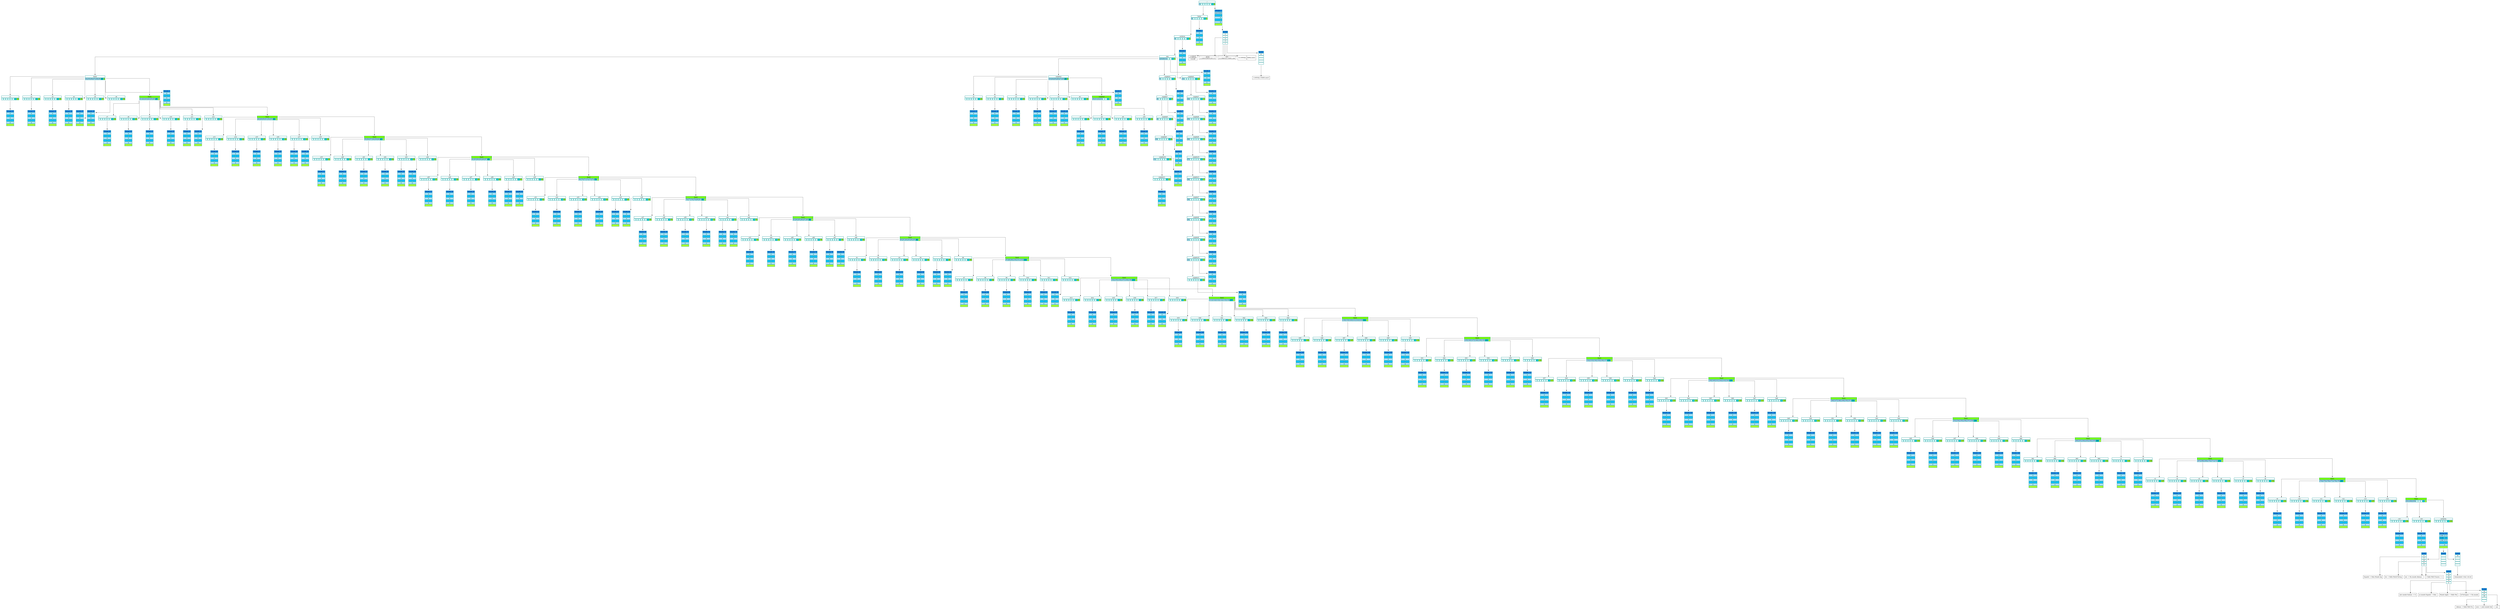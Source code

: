 digraph structs {
splines = ortho
    AVD0 [
        shape = none;
        label = <
            <table border="0" cellborder="2" cellspacing="2" color="cyan4">
                <tr><td colspan="8" bgcolor="white" >/</td></tr>
                <tr>
                    <td bgcolor = "lightskyblue1">1</td>
                    <td bgcolor = "lightcyan"> &nbsp; </td>
                    <td bgcolor = "lightcyan"> &nbsp; </td>
                    <td bgcolor = "lightcyan"> &nbsp; </td>
                    <td bgcolor = "lightcyan"> &nbsp; </td>
                    <td bgcolor = "lightcyan"> &nbsp; </td>
                    <td bgcolor = "cyan3"> &nbsp; </td>
                    <td bgcolor = "greenyellow">0</td>
                </tr>
            </table>
        >
    ];

AVD0->AVD1;
    AVD1 [
        shape = none;
        label = <
            <table border="0" cellborder="2" cellspacing="2" color="cyan4">
                <tr><td colspan="8" bgcolor="white" >home</td></tr>
                <tr>
                    <td bgcolor = "lightskyblue1">2</td>
                    <td bgcolor = "lightcyan"> &nbsp; </td>
                    <td bgcolor = "lightcyan"> &nbsp; </td>
                    <td bgcolor = "lightcyan"> &nbsp; </td>
                    <td bgcolor = "lightcyan"> &nbsp; </td>
                    <td bgcolor = "lightcyan"> &nbsp; </td>
                    <td bgcolor = "cyan3"> &nbsp; </td>
                    <td bgcolor = "greenyellow">1</td>
                </tr>
            </table>
        >
    ];

AVD1->AVD2;
    AVD2 [
        shape = none;
        label = <
            <table border="0" cellborder="2" cellspacing="2" color="cyan4">
                <tr><td colspan="8" bgcolor="white" >archivos</td></tr>
                <tr>
                    <td bgcolor = "lightskyblue1">3</td>
                    <td bgcolor = "lightcyan"> &nbsp; </td>
                    <td bgcolor = "lightcyan"> &nbsp; </td>
                    <td bgcolor = "lightcyan"> &nbsp; </td>
                    <td bgcolor = "lightcyan"> &nbsp; </td>
                    <td bgcolor = "lightcyan"> &nbsp; </td>
                    <td bgcolor = "cyan3"> &nbsp; </td>
                    <td bgcolor = "greenyellow">2</td>
                </tr>
            </table>
        >
    ];

AVD2->AVD3;
    AVD3 [
        shape = none;
        label = <
            <table border="0" cellborder="2" cellspacing="2" color="cyan4">
                <tr><td colspan="8" bgcolor="white" >mia</td></tr>
                <tr>
                    <td bgcolor = "lightskyblue1">4</td>
                    <td bgcolor = "lightskyblue1">5</td>
                    <td bgcolor = "lightskyblue1">6</td>
                    <td bgcolor = "lightskyblue1">12</td>
                    <td bgcolor = "lightcyan"> &nbsp; </td>
                    <td bgcolor = "lightcyan"> &nbsp; </td>
                    <td bgcolor = "cyan3"> &nbsp; </td>
                    <td bgcolor = "greenyellow">3</td>
                </tr>
            </table>
        >
    ];

AVD3->AVD4;
    AVD4 [
        shape = none;
        label = <
            <table border="0" cellborder="2" cellspacing="2" color="cyan4">
                <tr><td colspan="8" bgcolor="white" >fase2</td></tr>
                <tr>
                    <td bgcolor = "lightskyblue1">34</td>
                    <td bgcolor = "lightskyblue1">35</td>
                    <td bgcolor = "lightskyblue1">36</td>
                    <td bgcolor = "lightskyblue1">37</td>
                    <td bgcolor = "lightskyblue1">38</td>
                    <td bgcolor = "lightskyblue1">39</td>
                    <td bgcolor = "cyan3">40</td>
                    <td bgcolor = "greenyellow">4</td>
                </tr>
            </table>
        >
    ];

AVD4->AVD34;
    AVD34 [
        shape = none;
        label = <
            <table border="0" cellborder="2" cellspacing="2" color="cyan4">
                <tr><td colspan="8" bgcolor="white" >a1</td></tr>
                <tr>
                    <td bgcolor = "lightcyan"> &nbsp; </td>
                    <td bgcolor = "lightcyan"> &nbsp; </td>
                    <td bgcolor = "lightcyan"> &nbsp; </td>
                    <td bgcolor = "lightcyan"> &nbsp; </td>
                    <td bgcolor = "lightcyan"> &nbsp; </td>
                    <td bgcolor = "lightcyan"> &nbsp; </td>
                    <td bgcolor = "cyan3"> &nbsp; </td>
                    <td bgcolor = "greenyellow">33</td>
                </tr>
            </table>
        >
    ];

AVD34->DD33;
    DD33 [
        shape = none;
        label = <
            <table border="0" cellborder="2" cellspacing="2" color="cyan4">
                <tr><td colspan="2" bgcolor="dodgerblue" >Detalle 33</td></tr>
<tr><td bgcolor="lightskyblue1"> </td><td bgcolor="lightskyblue1"> </td></tr>
<tr><td bgcolor="deepskyblue"> </td><td bgcolor="deepskyblue"> </td></tr>
<tr><td bgcolor="lightskyblue1"> </td><td bgcolor="lightskyblue1"> </td></tr>
<tr><td bgcolor="deepskyblue"> </td><td bgcolor="deepskyblue"> </td></tr>
<tr><td bgcolor="lightskyblue1"> </td><td bgcolor="lightskyblue1"> </td></tr>
<tr><td colspan="2" bgcolor="greenyellow"> </td></tr>
            </table>
        >
    ];

AVD4->AVD35;
    AVD35 [
        shape = none;
        label = <
            <table border="0" cellborder="2" cellspacing="2" color="cyan4">
                <tr><td colspan="8" bgcolor="white" >a2</td></tr>
                <tr>
                    <td bgcolor = "lightcyan"> &nbsp; </td>
                    <td bgcolor = "lightcyan"> &nbsp; </td>
                    <td bgcolor = "lightcyan"> &nbsp; </td>
                    <td bgcolor = "lightcyan"> &nbsp; </td>
                    <td bgcolor = "lightcyan"> &nbsp; </td>
                    <td bgcolor = "lightcyan"> &nbsp; </td>
                    <td bgcolor = "cyan3"> &nbsp; </td>
                    <td bgcolor = "greenyellow">34</td>
                </tr>
            </table>
        >
    ];

AVD35->DD34;
    DD34 [
        shape = none;
        label = <
            <table border="0" cellborder="2" cellspacing="2" color="cyan4">
                <tr><td colspan="2" bgcolor="dodgerblue" >Detalle 34</td></tr>
<tr><td bgcolor="lightskyblue1"> </td><td bgcolor="lightskyblue1"> </td></tr>
<tr><td bgcolor="deepskyblue"> </td><td bgcolor="deepskyblue"> </td></tr>
<tr><td bgcolor="lightskyblue1"> </td><td bgcolor="lightskyblue1"> </td></tr>
<tr><td bgcolor="deepskyblue"> </td><td bgcolor="deepskyblue"> </td></tr>
<tr><td bgcolor="lightskyblue1"> </td><td bgcolor="lightskyblue1"> </td></tr>
<tr><td colspan="2" bgcolor="greenyellow"> </td></tr>
            </table>
        >
    ];

AVD4->AVD36;
    AVD36 [
        shape = none;
        label = <
            <table border="0" cellborder="2" cellspacing="2" color="cyan4">
                <tr><td colspan="8" bgcolor="white" >a3</td></tr>
                <tr>
                    <td bgcolor = "lightcyan"> &nbsp; </td>
                    <td bgcolor = "lightcyan"> &nbsp; </td>
                    <td bgcolor = "lightcyan"> &nbsp; </td>
                    <td bgcolor = "lightcyan"> &nbsp; </td>
                    <td bgcolor = "lightcyan"> &nbsp; </td>
                    <td bgcolor = "lightcyan"> &nbsp; </td>
                    <td bgcolor = "cyan3"> &nbsp; </td>
                    <td bgcolor = "greenyellow">35</td>
                </tr>
            </table>
        >
    ];

AVD36->DD35;
    DD35 [
        shape = none;
        label = <
            <table border="0" cellborder="2" cellspacing="2" color="cyan4">
                <tr><td colspan="2" bgcolor="dodgerblue" >Detalle 35</td></tr>
<tr><td bgcolor="lightskyblue1"> </td><td bgcolor="lightskyblue1"> </td></tr>
<tr><td bgcolor="deepskyblue"> </td><td bgcolor="deepskyblue"> </td></tr>
<tr><td bgcolor="lightskyblue1"> </td><td bgcolor="lightskyblue1"> </td></tr>
<tr><td bgcolor="deepskyblue"> </td><td bgcolor="deepskyblue"> </td></tr>
<tr><td bgcolor="lightskyblue1"> </td><td bgcolor="lightskyblue1"> </td></tr>
<tr><td colspan="2" bgcolor="greenyellow"> </td></tr>
            </table>
        >
    ];

AVD4->AVD37;
    AVD37 [
        shape = none;
        label = <
            <table border="0" cellborder="2" cellspacing="2" color="cyan4">
                <tr><td colspan="8" bgcolor="white" >a4</td></tr>
                <tr>
                    <td bgcolor = "lightcyan"> &nbsp; </td>
                    <td bgcolor = "lightcyan"> &nbsp; </td>
                    <td bgcolor = "lightcyan"> &nbsp; </td>
                    <td bgcolor = "lightcyan"> &nbsp; </td>
                    <td bgcolor = "lightcyan"> &nbsp; </td>
                    <td bgcolor = "lightcyan"> &nbsp; </td>
                    <td bgcolor = "cyan3"> &nbsp; </td>
                    <td bgcolor = "greenyellow">36</td>
                </tr>
            </table>
        >
    ];

AVD37->DD36;
    DD36 [
        shape = none;
        label = <
            <table border="0" cellborder="2" cellspacing="2" color="cyan4">
                <tr><td colspan="2" bgcolor="dodgerblue" >Detalle 36</td></tr>
<tr><td bgcolor="lightskyblue1"> </td><td bgcolor="lightskyblue1"> </td></tr>
<tr><td bgcolor="deepskyblue"> </td><td bgcolor="deepskyblue"> </td></tr>
<tr><td bgcolor="lightskyblue1"> </td><td bgcolor="lightskyblue1"> </td></tr>
<tr><td bgcolor="deepskyblue"> </td><td bgcolor="deepskyblue"> </td></tr>
<tr><td bgcolor="lightskyblue1"> </td><td bgcolor="lightskyblue1"> </td></tr>
<tr><td colspan="2" bgcolor="greenyellow"> </td></tr>
            </table>
        >
    ];

AVD4->AVD38;
    AVD38 [
        shape = none;
        label = <
            <table border="0" cellborder="2" cellspacing="2" color="cyan4">
                <tr><td colspan="8" bgcolor="white" >a5</td></tr>
                <tr>
                    <td bgcolor = "lightcyan"> &nbsp; </td>
                    <td bgcolor = "lightcyan"> &nbsp; </td>
                    <td bgcolor = "lightcyan"> &nbsp; </td>
                    <td bgcolor = "lightcyan"> &nbsp; </td>
                    <td bgcolor = "lightcyan"> &nbsp; </td>
                    <td bgcolor = "lightcyan"> &nbsp; </td>
                    <td bgcolor = "cyan3"> &nbsp; </td>
                    <td bgcolor = "greenyellow">37</td>
                </tr>
            </table>
        >
    ];

AVD38->DD37;
    DD37 [
        shape = none;
        label = <
            <table border="0" cellborder="2" cellspacing="2" color="cyan4">
                <tr><td colspan="2" bgcolor="dodgerblue" >Detalle 37</td></tr>
<tr><td bgcolor="lightskyblue1"> </td><td bgcolor="lightskyblue1"> </td></tr>
<tr><td bgcolor="deepskyblue"> </td><td bgcolor="deepskyblue"> </td></tr>
<tr><td bgcolor="lightskyblue1"> </td><td bgcolor="lightskyblue1"> </td></tr>
<tr><td bgcolor="deepskyblue"> </td><td bgcolor="deepskyblue"> </td></tr>
<tr><td bgcolor="lightskyblue1"> </td><td bgcolor="lightskyblue1"> </td></tr>
<tr><td colspan="2" bgcolor="greenyellow"> </td></tr>
            </table>
        >
    ];

AVD4->AVD39;
    AVD39 [
        shape = none;
        label = <
            <table border="0" cellborder="2" cellspacing="2" color="cyan4">
                <tr><td colspan="8" bgcolor="white" >a6</td></tr>
                <tr>
                    <td bgcolor = "lightcyan"> &nbsp; </td>
                    <td bgcolor = "lightcyan"> &nbsp; </td>
                    <td bgcolor = "lightcyan"> &nbsp; </td>
                    <td bgcolor = "lightcyan"> &nbsp; </td>
                    <td bgcolor = "lightcyan"> &nbsp; </td>
                    <td bgcolor = "lightcyan"> &nbsp; </td>
                    <td bgcolor = "cyan3"> &nbsp; </td>
                    <td bgcolor = "greenyellow">38</td>
                </tr>
            </table>
        >
    ];

AVD39->DD38;
    DD38 [
        shape = none;
        label = <
            <table border="0" cellborder="2" cellspacing="2" color="cyan4">
                <tr><td colspan="2" bgcolor="dodgerblue" >Detalle 38</td></tr>
<tr><td bgcolor="lightskyblue1"> </td><td bgcolor="lightskyblue1"> </td></tr>
<tr><td bgcolor="deepskyblue"> </td><td bgcolor="deepskyblue"> </td></tr>
<tr><td bgcolor="lightskyblue1"> </td><td bgcolor="lightskyblue1"> </td></tr>
<tr><td bgcolor="deepskyblue"> </td><td bgcolor="deepskyblue"> </td></tr>
<tr><td bgcolor="lightskyblue1"> </td><td bgcolor="lightskyblue1"> </td></tr>
<tr><td colspan="2" bgcolor="greenyellow"> </td></tr>
            </table>
        >
    ];

AVD4->AVD40;
    AVD40 [
        shape = none;
        label = <
            <table border="0" cellborder="2" cellspacing="2" color="cyan4">
                <tr><td colspan="8" bgcolor="lawngreen" >fase2</td></tr>
                <tr>
                    <td bgcolor = "lightskyblue1">41</td>
                    <td bgcolor = "lightskyblue1">42</td>
                    <td bgcolor = "lightskyblue1">43</td>
                    <td bgcolor = "lightskyblue1">44</td>
                    <td bgcolor = "lightskyblue1">45</td>
                    <td bgcolor = "lightskyblue1">46</td>
                    <td bgcolor = "cyan3">47</td>
                    <td bgcolor = "greenyellow"> &nbsp; </td>
                </tr>
            </table>
        >
    ];

AVD40->AVD41;
    AVD41 [
        shape = none;
        label = <
            <table border="0" cellborder="2" cellspacing="2" color="cyan4">
                <tr><td colspan="8" bgcolor="white" >a7</td></tr>
                <tr>
                    <td bgcolor = "lightcyan"> &nbsp; </td>
                    <td bgcolor = "lightcyan"> &nbsp; </td>
                    <td bgcolor = "lightcyan"> &nbsp; </td>
                    <td bgcolor = "lightcyan"> &nbsp; </td>
                    <td bgcolor = "lightcyan"> &nbsp; </td>
                    <td bgcolor = "lightcyan"> &nbsp; </td>
                    <td bgcolor = "cyan3"> &nbsp; </td>
                    <td bgcolor = "greenyellow">39</td>
                </tr>
            </table>
        >
    ];

AVD41->DD39;
    DD39 [
        shape = none;
        label = <
            <table border="0" cellborder="2" cellspacing="2" color="cyan4">
                <tr><td colspan="2" bgcolor="dodgerblue" >Detalle 39</td></tr>
<tr><td bgcolor="lightskyblue1"> </td><td bgcolor="lightskyblue1"> </td></tr>
<tr><td bgcolor="deepskyblue"> </td><td bgcolor="deepskyblue"> </td></tr>
<tr><td bgcolor="lightskyblue1"> </td><td bgcolor="lightskyblue1"> </td></tr>
<tr><td bgcolor="deepskyblue"> </td><td bgcolor="deepskyblue"> </td></tr>
<tr><td bgcolor="lightskyblue1"> </td><td bgcolor="lightskyblue1"> </td></tr>
<tr><td colspan="2" bgcolor="greenyellow"> </td></tr>
            </table>
        >
    ];

AVD40->AVD42;
    AVD42 [
        shape = none;
        label = <
            <table border="0" cellborder="2" cellspacing="2" color="cyan4">
                <tr><td colspan="8" bgcolor="white" >a8</td></tr>
                <tr>
                    <td bgcolor = "lightcyan"> &nbsp; </td>
                    <td bgcolor = "lightcyan"> &nbsp; </td>
                    <td bgcolor = "lightcyan"> &nbsp; </td>
                    <td bgcolor = "lightcyan"> &nbsp; </td>
                    <td bgcolor = "lightcyan"> &nbsp; </td>
                    <td bgcolor = "lightcyan"> &nbsp; </td>
                    <td bgcolor = "cyan3"> &nbsp; </td>
                    <td bgcolor = "greenyellow">40</td>
                </tr>
            </table>
        >
    ];

AVD42->DD40;
    DD40 [
        shape = none;
        label = <
            <table border="0" cellborder="2" cellspacing="2" color="cyan4">
                <tr><td colspan="2" bgcolor="dodgerblue" >Detalle 40</td></tr>
<tr><td bgcolor="lightskyblue1"> </td><td bgcolor="lightskyblue1"> </td></tr>
<tr><td bgcolor="deepskyblue"> </td><td bgcolor="deepskyblue"> </td></tr>
<tr><td bgcolor="lightskyblue1"> </td><td bgcolor="lightskyblue1"> </td></tr>
<tr><td bgcolor="deepskyblue"> </td><td bgcolor="deepskyblue"> </td></tr>
<tr><td bgcolor="lightskyblue1"> </td><td bgcolor="lightskyblue1"> </td></tr>
<tr><td colspan="2" bgcolor="greenyellow"> </td></tr>
            </table>
        >
    ];

AVD40->AVD43;
    AVD43 [
        shape = none;
        label = <
            <table border="0" cellborder="2" cellspacing="2" color="cyan4">
                <tr><td colspan="8" bgcolor="white" >a9</td></tr>
                <tr>
                    <td bgcolor = "lightcyan"> &nbsp; </td>
                    <td bgcolor = "lightcyan"> &nbsp; </td>
                    <td bgcolor = "lightcyan"> &nbsp; </td>
                    <td bgcolor = "lightcyan"> &nbsp; </td>
                    <td bgcolor = "lightcyan"> &nbsp; </td>
                    <td bgcolor = "lightcyan"> &nbsp; </td>
                    <td bgcolor = "cyan3"> &nbsp; </td>
                    <td bgcolor = "greenyellow">41</td>
                </tr>
            </table>
        >
    ];

AVD43->DD41;
    DD41 [
        shape = none;
        label = <
            <table border="0" cellborder="2" cellspacing="2" color="cyan4">
                <tr><td colspan="2" bgcolor="dodgerblue" >Detalle 41</td></tr>
<tr><td bgcolor="lightskyblue1"> </td><td bgcolor="lightskyblue1"> </td></tr>
<tr><td bgcolor="deepskyblue"> </td><td bgcolor="deepskyblue"> </td></tr>
<tr><td bgcolor="lightskyblue1"> </td><td bgcolor="lightskyblue1"> </td></tr>
<tr><td bgcolor="deepskyblue"> </td><td bgcolor="deepskyblue"> </td></tr>
<tr><td bgcolor="lightskyblue1"> </td><td bgcolor="lightskyblue1"> </td></tr>
<tr><td colspan="2" bgcolor="greenyellow"> </td></tr>
            </table>
        >
    ];

AVD40->AVD44;
    AVD44 [
        shape = none;
        label = <
            <table border="0" cellborder="2" cellspacing="2" color="cyan4">
                <tr><td colspan="8" bgcolor="white" >a10</td></tr>
                <tr>
                    <td bgcolor = "lightcyan"> &nbsp; </td>
                    <td bgcolor = "lightcyan"> &nbsp; </td>
                    <td bgcolor = "lightcyan"> &nbsp; </td>
                    <td bgcolor = "lightcyan"> &nbsp; </td>
                    <td bgcolor = "lightcyan"> &nbsp; </td>
                    <td bgcolor = "lightcyan"> &nbsp; </td>
                    <td bgcolor = "cyan3"> &nbsp; </td>
                    <td bgcolor = "greenyellow">42</td>
                </tr>
            </table>
        >
    ];

AVD44->DD42;
    DD42 [
        shape = none;
        label = <
            <table border="0" cellborder="2" cellspacing="2" color="cyan4">
                <tr><td colspan="2" bgcolor="dodgerblue" >Detalle 42</td></tr>
<tr><td bgcolor="lightskyblue1"> </td><td bgcolor="lightskyblue1"> </td></tr>
<tr><td bgcolor="deepskyblue"> </td><td bgcolor="deepskyblue"> </td></tr>
<tr><td bgcolor="lightskyblue1"> </td><td bgcolor="lightskyblue1"> </td></tr>
<tr><td bgcolor="deepskyblue"> </td><td bgcolor="deepskyblue"> </td></tr>
<tr><td bgcolor="lightskyblue1"> </td><td bgcolor="lightskyblue1"> </td></tr>
<tr><td colspan="2" bgcolor="greenyellow"> </td></tr>
            </table>
        >
    ];

AVD40->AVD45;
    AVD45 [
        shape = none;
        label = <
            <table border="0" cellborder="2" cellspacing="2" color="cyan4">
                <tr><td colspan="8" bgcolor="white" >a11</td></tr>
                <tr>
                    <td bgcolor = "lightcyan"> &nbsp; </td>
                    <td bgcolor = "lightcyan"> &nbsp; </td>
                    <td bgcolor = "lightcyan"> &nbsp; </td>
                    <td bgcolor = "lightcyan"> &nbsp; </td>
                    <td bgcolor = "lightcyan"> &nbsp; </td>
                    <td bgcolor = "lightcyan"> &nbsp; </td>
                    <td bgcolor = "cyan3"> &nbsp; </td>
                    <td bgcolor = "greenyellow">43</td>
                </tr>
            </table>
        >
    ];

AVD45->DD43;
    DD43 [
        shape = none;
        label = <
            <table border="0" cellborder="2" cellspacing="2" color="cyan4">
                <tr><td colspan="2" bgcolor="dodgerblue" >Detalle 43</td></tr>
<tr><td bgcolor="lightskyblue1"> </td><td bgcolor="lightskyblue1"> </td></tr>
<tr><td bgcolor="deepskyblue"> </td><td bgcolor="deepskyblue"> </td></tr>
<tr><td bgcolor="lightskyblue1"> </td><td bgcolor="lightskyblue1"> </td></tr>
<tr><td bgcolor="deepskyblue"> </td><td bgcolor="deepskyblue"> </td></tr>
<tr><td bgcolor="lightskyblue1"> </td><td bgcolor="lightskyblue1"> </td></tr>
<tr><td colspan="2" bgcolor="greenyellow"> </td></tr>
            </table>
        >
    ];

AVD40->AVD46;
    AVD46 [
        shape = none;
        label = <
            <table border="0" cellborder="2" cellspacing="2" color="cyan4">
                <tr><td colspan="8" bgcolor="white" >a12</td></tr>
                <tr>
                    <td bgcolor = "lightcyan"> &nbsp; </td>
                    <td bgcolor = "lightcyan"> &nbsp; </td>
                    <td bgcolor = "lightcyan"> &nbsp; </td>
                    <td bgcolor = "lightcyan"> &nbsp; </td>
                    <td bgcolor = "lightcyan"> &nbsp; </td>
                    <td bgcolor = "lightcyan"> &nbsp; </td>
                    <td bgcolor = "cyan3"> &nbsp; </td>
                    <td bgcolor = "greenyellow">44</td>
                </tr>
            </table>
        >
    ];

AVD46->DD44;
    DD44 [
        shape = none;
        label = <
            <table border="0" cellborder="2" cellspacing="2" color="cyan4">
                <tr><td colspan="2" bgcolor="dodgerblue" >Detalle 44</td></tr>
<tr><td bgcolor="lightskyblue1"> </td><td bgcolor="lightskyblue1"> </td></tr>
<tr><td bgcolor="deepskyblue"> </td><td bgcolor="deepskyblue"> </td></tr>
<tr><td bgcolor="lightskyblue1"> </td><td bgcolor="lightskyblue1"> </td></tr>
<tr><td bgcolor="deepskyblue"> </td><td bgcolor="deepskyblue"> </td></tr>
<tr><td bgcolor="lightskyblue1"> </td><td bgcolor="lightskyblue1"> </td></tr>
<tr><td colspan="2" bgcolor="greenyellow"> </td></tr>
            </table>
        >
    ];

AVD40->AVD47;
    AVD47 [
        shape = none;
        label = <
            <table border="0" cellborder="2" cellspacing="2" color="cyan4">
                <tr><td colspan="8" bgcolor="lawngreen" >fase2</td></tr>
                <tr>
                    <td bgcolor = "lightskyblue1">48</td>
                    <td bgcolor = "lightskyblue1">49</td>
                    <td bgcolor = "lightskyblue1">50</td>
                    <td bgcolor = "lightskyblue1">51</td>
                    <td bgcolor = "lightskyblue1">52</td>
                    <td bgcolor = "lightskyblue1">53</td>
                    <td bgcolor = "cyan3">54</td>
                    <td bgcolor = "greenyellow"> &nbsp; </td>
                </tr>
            </table>
        >
    ];

AVD47->AVD48;
    AVD48 [
        shape = none;
        label = <
            <table border="0" cellborder="2" cellspacing="2" color="cyan4">
                <tr><td colspan="8" bgcolor="white" >a13</td></tr>
                <tr>
                    <td bgcolor = "lightcyan"> &nbsp; </td>
                    <td bgcolor = "lightcyan"> &nbsp; </td>
                    <td bgcolor = "lightcyan"> &nbsp; </td>
                    <td bgcolor = "lightcyan"> &nbsp; </td>
                    <td bgcolor = "lightcyan"> &nbsp; </td>
                    <td bgcolor = "lightcyan"> &nbsp; </td>
                    <td bgcolor = "cyan3"> &nbsp; </td>
                    <td bgcolor = "greenyellow">45</td>
                </tr>
            </table>
        >
    ];

AVD48->DD45;
    DD45 [
        shape = none;
        label = <
            <table border="0" cellborder="2" cellspacing="2" color="cyan4">
                <tr><td colspan="2" bgcolor="dodgerblue" >Detalle 45</td></tr>
<tr><td bgcolor="lightskyblue1"> </td><td bgcolor="lightskyblue1"> </td></tr>
<tr><td bgcolor="deepskyblue"> </td><td bgcolor="deepskyblue"> </td></tr>
<tr><td bgcolor="lightskyblue1"> </td><td bgcolor="lightskyblue1"> </td></tr>
<tr><td bgcolor="deepskyblue"> </td><td bgcolor="deepskyblue"> </td></tr>
<tr><td bgcolor="lightskyblue1"> </td><td bgcolor="lightskyblue1"> </td></tr>
<tr><td colspan="2" bgcolor="greenyellow"> </td></tr>
            </table>
        >
    ];

AVD47->AVD49;
    AVD49 [
        shape = none;
        label = <
            <table border="0" cellborder="2" cellspacing="2" color="cyan4">
                <tr><td colspan="8" bgcolor="white" >a14</td></tr>
                <tr>
                    <td bgcolor = "lightcyan"> &nbsp; </td>
                    <td bgcolor = "lightcyan"> &nbsp; </td>
                    <td bgcolor = "lightcyan"> &nbsp; </td>
                    <td bgcolor = "lightcyan"> &nbsp; </td>
                    <td bgcolor = "lightcyan"> &nbsp; </td>
                    <td bgcolor = "lightcyan"> &nbsp; </td>
                    <td bgcolor = "cyan3"> &nbsp; </td>
                    <td bgcolor = "greenyellow">46</td>
                </tr>
            </table>
        >
    ];

AVD49->DD46;
    DD46 [
        shape = none;
        label = <
            <table border="0" cellborder="2" cellspacing="2" color="cyan4">
                <tr><td colspan="2" bgcolor="dodgerblue" >Detalle 46</td></tr>
<tr><td bgcolor="lightskyblue1"> </td><td bgcolor="lightskyblue1"> </td></tr>
<tr><td bgcolor="deepskyblue"> </td><td bgcolor="deepskyblue"> </td></tr>
<tr><td bgcolor="lightskyblue1"> </td><td bgcolor="lightskyblue1"> </td></tr>
<tr><td bgcolor="deepskyblue"> </td><td bgcolor="deepskyblue"> </td></tr>
<tr><td bgcolor="lightskyblue1"> </td><td bgcolor="lightskyblue1"> </td></tr>
<tr><td colspan="2" bgcolor="greenyellow"> </td></tr>
            </table>
        >
    ];

AVD47->AVD50;
    AVD50 [
        shape = none;
        label = <
            <table border="0" cellborder="2" cellspacing="2" color="cyan4">
                <tr><td colspan="8" bgcolor="white" >a15</td></tr>
                <tr>
                    <td bgcolor = "lightcyan"> &nbsp; </td>
                    <td bgcolor = "lightcyan"> &nbsp; </td>
                    <td bgcolor = "lightcyan"> &nbsp; </td>
                    <td bgcolor = "lightcyan"> &nbsp; </td>
                    <td bgcolor = "lightcyan"> &nbsp; </td>
                    <td bgcolor = "lightcyan"> &nbsp; </td>
                    <td bgcolor = "cyan3"> &nbsp; </td>
                    <td bgcolor = "greenyellow">47</td>
                </tr>
            </table>
        >
    ];

AVD50->DD47;
    DD47 [
        shape = none;
        label = <
            <table border="0" cellborder="2" cellspacing="2" color="cyan4">
                <tr><td colspan="2" bgcolor="dodgerblue" >Detalle 47</td></tr>
<tr><td bgcolor="lightskyblue1"> </td><td bgcolor="lightskyblue1"> </td></tr>
<tr><td bgcolor="deepskyblue"> </td><td bgcolor="deepskyblue"> </td></tr>
<tr><td bgcolor="lightskyblue1"> </td><td bgcolor="lightskyblue1"> </td></tr>
<tr><td bgcolor="deepskyblue"> </td><td bgcolor="deepskyblue"> </td></tr>
<tr><td bgcolor="lightskyblue1"> </td><td bgcolor="lightskyblue1"> </td></tr>
<tr><td colspan="2" bgcolor="greenyellow"> </td></tr>
            </table>
        >
    ];

AVD47->AVD51;
    AVD51 [
        shape = none;
        label = <
            <table border="0" cellborder="2" cellspacing="2" color="cyan4">
                <tr><td colspan="8" bgcolor="white" >a16</td></tr>
                <tr>
                    <td bgcolor = "lightcyan"> &nbsp; </td>
                    <td bgcolor = "lightcyan"> &nbsp; </td>
                    <td bgcolor = "lightcyan"> &nbsp; </td>
                    <td bgcolor = "lightcyan"> &nbsp; </td>
                    <td bgcolor = "lightcyan"> &nbsp; </td>
                    <td bgcolor = "lightcyan"> &nbsp; </td>
                    <td bgcolor = "cyan3"> &nbsp; </td>
                    <td bgcolor = "greenyellow">48</td>
                </tr>
            </table>
        >
    ];

AVD51->DD48;
    DD48 [
        shape = none;
        label = <
            <table border="0" cellborder="2" cellspacing="2" color="cyan4">
                <tr><td colspan="2" bgcolor="dodgerblue" >Detalle 48</td></tr>
<tr><td bgcolor="lightskyblue1"> </td><td bgcolor="lightskyblue1"> </td></tr>
<tr><td bgcolor="deepskyblue"> </td><td bgcolor="deepskyblue"> </td></tr>
<tr><td bgcolor="lightskyblue1"> </td><td bgcolor="lightskyblue1"> </td></tr>
<tr><td bgcolor="deepskyblue"> </td><td bgcolor="deepskyblue"> </td></tr>
<tr><td bgcolor="lightskyblue1"> </td><td bgcolor="lightskyblue1"> </td></tr>
<tr><td colspan="2" bgcolor="greenyellow"> </td></tr>
            </table>
        >
    ];

AVD47->AVD52;
    AVD52 [
        shape = none;
        label = <
            <table border="0" cellborder="2" cellspacing="2" color="cyan4">
                <tr><td colspan="8" bgcolor="white" >a17</td></tr>
                <tr>
                    <td bgcolor = "lightcyan"> &nbsp; </td>
                    <td bgcolor = "lightcyan"> &nbsp; </td>
                    <td bgcolor = "lightcyan"> &nbsp; </td>
                    <td bgcolor = "lightcyan"> &nbsp; </td>
                    <td bgcolor = "lightcyan"> &nbsp; </td>
                    <td bgcolor = "lightcyan"> &nbsp; </td>
                    <td bgcolor = "cyan3"> &nbsp; </td>
                    <td bgcolor = "greenyellow">49</td>
                </tr>
            </table>
        >
    ];

AVD52->DD49;
    DD49 [
        shape = none;
        label = <
            <table border="0" cellborder="2" cellspacing="2" color="cyan4">
                <tr><td colspan="2" bgcolor="dodgerblue" >Detalle 49</td></tr>
<tr><td bgcolor="lightskyblue1"> </td><td bgcolor="lightskyblue1"> </td></tr>
<tr><td bgcolor="deepskyblue"> </td><td bgcolor="deepskyblue"> </td></tr>
<tr><td bgcolor="lightskyblue1"> </td><td bgcolor="lightskyblue1"> </td></tr>
<tr><td bgcolor="deepskyblue"> </td><td bgcolor="deepskyblue"> </td></tr>
<tr><td bgcolor="lightskyblue1"> </td><td bgcolor="lightskyblue1"> </td></tr>
<tr><td colspan="2" bgcolor="greenyellow"> </td></tr>
            </table>
        >
    ];

AVD47->AVD53;
    AVD53 [
        shape = none;
        label = <
            <table border="0" cellborder="2" cellspacing="2" color="cyan4">
                <tr><td colspan="8" bgcolor="white" >a18</td></tr>
                <tr>
                    <td bgcolor = "lightcyan"> &nbsp; </td>
                    <td bgcolor = "lightcyan"> &nbsp; </td>
                    <td bgcolor = "lightcyan"> &nbsp; </td>
                    <td bgcolor = "lightcyan"> &nbsp; </td>
                    <td bgcolor = "lightcyan"> &nbsp; </td>
                    <td bgcolor = "lightcyan"> &nbsp; </td>
                    <td bgcolor = "cyan3"> &nbsp; </td>
                    <td bgcolor = "greenyellow">50</td>
                </tr>
            </table>
        >
    ];

AVD53->DD50;
    DD50 [
        shape = none;
        label = <
            <table border="0" cellborder="2" cellspacing="2" color="cyan4">
                <tr><td colspan="2" bgcolor="dodgerblue" >Detalle 50</td></tr>
<tr><td bgcolor="lightskyblue1"> </td><td bgcolor="lightskyblue1"> </td></tr>
<tr><td bgcolor="deepskyblue"> </td><td bgcolor="deepskyblue"> </td></tr>
<tr><td bgcolor="lightskyblue1"> </td><td bgcolor="lightskyblue1"> </td></tr>
<tr><td bgcolor="deepskyblue"> </td><td bgcolor="deepskyblue"> </td></tr>
<tr><td bgcolor="lightskyblue1"> </td><td bgcolor="lightskyblue1"> </td></tr>
<tr><td colspan="2" bgcolor="greenyellow"> </td></tr>
            </table>
        >
    ];

AVD47->AVD54;
    AVD54 [
        shape = none;
        label = <
            <table border="0" cellborder="2" cellspacing="2" color="cyan4">
                <tr><td colspan="8" bgcolor="lawngreen" >fase2</td></tr>
                <tr>
                    <td bgcolor = "lightskyblue1">55</td>
                    <td bgcolor = "lightskyblue1">56</td>
                    <td bgcolor = "lightskyblue1">57</td>
                    <td bgcolor = "lightskyblue1">58</td>
                    <td bgcolor = "lightskyblue1">59</td>
                    <td bgcolor = "lightskyblue1">60</td>
                    <td bgcolor = "cyan3">61</td>
                    <td bgcolor = "greenyellow"> &nbsp; </td>
                </tr>
            </table>
        >
    ];

AVD54->AVD55;
    AVD55 [
        shape = none;
        label = <
            <table border="0" cellborder="2" cellspacing="2" color="cyan4">
                <tr><td colspan="8" bgcolor="white" >a19</td></tr>
                <tr>
                    <td bgcolor = "lightcyan"> &nbsp; </td>
                    <td bgcolor = "lightcyan"> &nbsp; </td>
                    <td bgcolor = "lightcyan"> &nbsp; </td>
                    <td bgcolor = "lightcyan"> &nbsp; </td>
                    <td bgcolor = "lightcyan"> &nbsp; </td>
                    <td bgcolor = "lightcyan"> &nbsp; </td>
                    <td bgcolor = "cyan3"> &nbsp; </td>
                    <td bgcolor = "greenyellow">51</td>
                </tr>
            </table>
        >
    ];

AVD55->DD51;
    DD51 [
        shape = none;
        label = <
            <table border="0" cellborder="2" cellspacing="2" color="cyan4">
                <tr><td colspan="2" bgcolor="dodgerblue" >Detalle 51</td></tr>
<tr><td bgcolor="lightskyblue1"> </td><td bgcolor="lightskyblue1"> </td></tr>
<tr><td bgcolor="deepskyblue"> </td><td bgcolor="deepskyblue"> </td></tr>
<tr><td bgcolor="lightskyblue1"> </td><td bgcolor="lightskyblue1"> </td></tr>
<tr><td bgcolor="deepskyblue"> </td><td bgcolor="deepskyblue"> </td></tr>
<tr><td bgcolor="lightskyblue1"> </td><td bgcolor="lightskyblue1"> </td></tr>
<tr><td colspan="2" bgcolor="greenyellow"> </td></tr>
            </table>
        >
    ];

AVD54->AVD56;
    AVD56 [
        shape = none;
        label = <
            <table border="0" cellborder="2" cellspacing="2" color="cyan4">
                <tr><td colspan="8" bgcolor="white" >a20</td></tr>
                <tr>
                    <td bgcolor = "lightcyan"> &nbsp; </td>
                    <td bgcolor = "lightcyan"> &nbsp; </td>
                    <td bgcolor = "lightcyan"> &nbsp; </td>
                    <td bgcolor = "lightcyan"> &nbsp; </td>
                    <td bgcolor = "lightcyan"> &nbsp; </td>
                    <td bgcolor = "lightcyan"> &nbsp; </td>
                    <td bgcolor = "cyan3"> &nbsp; </td>
                    <td bgcolor = "greenyellow">52</td>
                </tr>
            </table>
        >
    ];

AVD56->DD52;
    DD52 [
        shape = none;
        label = <
            <table border="0" cellborder="2" cellspacing="2" color="cyan4">
                <tr><td colspan="2" bgcolor="dodgerblue" >Detalle 52</td></tr>
<tr><td bgcolor="lightskyblue1"> </td><td bgcolor="lightskyblue1"> </td></tr>
<tr><td bgcolor="deepskyblue"> </td><td bgcolor="deepskyblue"> </td></tr>
<tr><td bgcolor="lightskyblue1"> </td><td bgcolor="lightskyblue1"> </td></tr>
<tr><td bgcolor="deepskyblue"> </td><td bgcolor="deepskyblue"> </td></tr>
<tr><td bgcolor="lightskyblue1"> </td><td bgcolor="lightskyblue1"> </td></tr>
<tr><td colspan="2" bgcolor="greenyellow"> </td></tr>
            </table>
        >
    ];

AVD54->AVD57;
    AVD57 [
        shape = none;
        label = <
            <table border="0" cellborder="2" cellspacing="2" color="cyan4">
                <tr><td colspan="8" bgcolor="white" >a21</td></tr>
                <tr>
                    <td bgcolor = "lightcyan"> &nbsp; </td>
                    <td bgcolor = "lightcyan"> &nbsp; </td>
                    <td bgcolor = "lightcyan"> &nbsp; </td>
                    <td bgcolor = "lightcyan"> &nbsp; </td>
                    <td bgcolor = "lightcyan"> &nbsp; </td>
                    <td bgcolor = "lightcyan"> &nbsp; </td>
                    <td bgcolor = "cyan3"> &nbsp; </td>
                    <td bgcolor = "greenyellow">53</td>
                </tr>
            </table>
        >
    ];

AVD57->DD53;
    DD53 [
        shape = none;
        label = <
            <table border="0" cellborder="2" cellspacing="2" color="cyan4">
                <tr><td colspan="2" bgcolor="dodgerblue" >Detalle 53</td></tr>
<tr><td bgcolor="lightskyblue1"> </td><td bgcolor="lightskyblue1"> </td></tr>
<tr><td bgcolor="deepskyblue"> </td><td bgcolor="deepskyblue"> </td></tr>
<tr><td bgcolor="lightskyblue1"> </td><td bgcolor="lightskyblue1"> </td></tr>
<tr><td bgcolor="deepskyblue"> </td><td bgcolor="deepskyblue"> </td></tr>
<tr><td bgcolor="lightskyblue1"> </td><td bgcolor="lightskyblue1"> </td></tr>
<tr><td colspan="2" bgcolor="greenyellow"> </td></tr>
            </table>
        >
    ];

AVD54->AVD58;
    AVD58 [
        shape = none;
        label = <
            <table border="0" cellborder="2" cellspacing="2" color="cyan4">
                <tr><td colspan="8" bgcolor="white" >a22</td></tr>
                <tr>
                    <td bgcolor = "lightcyan"> &nbsp; </td>
                    <td bgcolor = "lightcyan"> &nbsp; </td>
                    <td bgcolor = "lightcyan"> &nbsp; </td>
                    <td bgcolor = "lightcyan"> &nbsp; </td>
                    <td bgcolor = "lightcyan"> &nbsp; </td>
                    <td bgcolor = "lightcyan"> &nbsp; </td>
                    <td bgcolor = "cyan3"> &nbsp; </td>
                    <td bgcolor = "greenyellow">54</td>
                </tr>
            </table>
        >
    ];

AVD58->DD54;
    DD54 [
        shape = none;
        label = <
            <table border="0" cellborder="2" cellspacing="2" color="cyan4">
                <tr><td colspan="2" bgcolor="dodgerblue" >Detalle 54</td></tr>
<tr><td bgcolor="lightskyblue1"> </td><td bgcolor="lightskyblue1"> </td></tr>
<tr><td bgcolor="deepskyblue"> </td><td bgcolor="deepskyblue"> </td></tr>
<tr><td bgcolor="lightskyblue1"> </td><td bgcolor="lightskyblue1"> </td></tr>
<tr><td bgcolor="deepskyblue"> </td><td bgcolor="deepskyblue"> </td></tr>
<tr><td bgcolor="lightskyblue1"> </td><td bgcolor="lightskyblue1"> </td></tr>
<tr><td colspan="2" bgcolor="greenyellow"> </td></tr>
            </table>
        >
    ];

AVD54->AVD59;
    AVD59 [
        shape = none;
        label = <
            <table border="0" cellborder="2" cellspacing="2" color="cyan4">
                <tr><td colspan="8" bgcolor="white" >a23</td></tr>
                <tr>
                    <td bgcolor = "lightcyan"> &nbsp; </td>
                    <td bgcolor = "lightcyan"> &nbsp; </td>
                    <td bgcolor = "lightcyan"> &nbsp; </td>
                    <td bgcolor = "lightcyan"> &nbsp; </td>
                    <td bgcolor = "lightcyan"> &nbsp; </td>
                    <td bgcolor = "lightcyan"> &nbsp; </td>
                    <td bgcolor = "cyan3"> &nbsp; </td>
                    <td bgcolor = "greenyellow">55</td>
                </tr>
            </table>
        >
    ];

AVD59->DD55;
    DD55 [
        shape = none;
        label = <
            <table border="0" cellborder="2" cellspacing="2" color="cyan4">
                <tr><td colspan="2" bgcolor="dodgerblue" >Detalle 55</td></tr>
<tr><td bgcolor="lightskyblue1"> </td><td bgcolor="lightskyblue1"> </td></tr>
<tr><td bgcolor="deepskyblue"> </td><td bgcolor="deepskyblue"> </td></tr>
<tr><td bgcolor="lightskyblue1"> </td><td bgcolor="lightskyblue1"> </td></tr>
<tr><td bgcolor="deepskyblue"> </td><td bgcolor="deepskyblue"> </td></tr>
<tr><td bgcolor="lightskyblue1"> </td><td bgcolor="lightskyblue1"> </td></tr>
<tr><td colspan="2" bgcolor="greenyellow"> </td></tr>
            </table>
        >
    ];

AVD54->AVD60;
    AVD60 [
        shape = none;
        label = <
            <table border="0" cellborder="2" cellspacing="2" color="cyan4">
                <tr><td colspan="8" bgcolor="white" >a24</td></tr>
                <tr>
                    <td bgcolor = "lightcyan"> &nbsp; </td>
                    <td bgcolor = "lightcyan"> &nbsp; </td>
                    <td bgcolor = "lightcyan"> &nbsp; </td>
                    <td bgcolor = "lightcyan"> &nbsp; </td>
                    <td bgcolor = "lightcyan"> &nbsp; </td>
                    <td bgcolor = "lightcyan"> &nbsp; </td>
                    <td bgcolor = "cyan3"> &nbsp; </td>
                    <td bgcolor = "greenyellow">56</td>
                </tr>
            </table>
        >
    ];

AVD60->DD56;
    DD56 [
        shape = none;
        label = <
            <table border="0" cellborder="2" cellspacing="2" color="cyan4">
                <tr><td colspan="2" bgcolor="dodgerblue" >Detalle 56</td></tr>
<tr><td bgcolor="lightskyblue1"> </td><td bgcolor="lightskyblue1"> </td></tr>
<tr><td bgcolor="deepskyblue"> </td><td bgcolor="deepskyblue"> </td></tr>
<tr><td bgcolor="lightskyblue1"> </td><td bgcolor="lightskyblue1"> </td></tr>
<tr><td bgcolor="deepskyblue"> </td><td bgcolor="deepskyblue"> </td></tr>
<tr><td bgcolor="lightskyblue1"> </td><td bgcolor="lightskyblue1"> </td></tr>
<tr><td colspan="2" bgcolor="greenyellow"> </td></tr>
            </table>
        >
    ];

AVD54->AVD61;
    AVD61 [
        shape = none;
        label = <
            <table border="0" cellborder="2" cellspacing="2" color="cyan4">
                <tr><td colspan="8" bgcolor="lawngreen" >fase2</td></tr>
                <tr>
                    <td bgcolor = "lightskyblue1">62</td>
                    <td bgcolor = "lightskyblue1">63</td>
                    <td bgcolor = "lightskyblue1">64</td>
                    <td bgcolor = "lightskyblue1">65</td>
                    <td bgcolor = "lightskyblue1">66</td>
                    <td bgcolor = "lightskyblue1">67</td>
                    <td bgcolor = "cyan3">68</td>
                    <td bgcolor = "greenyellow"> &nbsp; </td>
                </tr>
            </table>
        >
    ];

AVD61->AVD62;
    AVD62 [
        shape = none;
        label = <
            <table border="0" cellborder="2" cellspacing="2" color="cyan4">
                <tr><td colspan="8" bgcolor="white" >a25</td></tr>
                <tr>
                    <td bgcolor = "lightcyan"> &nbsp; </td>
                    <td bgcolor = "lightcyan"> &nbsp; </td>
                    <td bgcolor = "lightcyan"> &nbsp; </td>
                    <td bgcolor = "lightcyan"> &nbsp; </td>
                    <td bgcolor = "lightcyan"> &nbsp; </td>
                    <td bgcolor = "lightcyan"> &nbsp; </td>
                    <td bgcolor = "cyan3"> &nbsp; </td>
                    <td bgcolor = "greenyellow">57</td>
                </tr>
            </table>
        >
    ];

AVD62->DD57;
    DD57 [
        shape = none;
        label = <
            <table border="0" cellborder="2" cellspacing="2" color="cyan4">
                <tr><td colspan="2" bgcolor="dodgerblue" >Detalle 57</td></tr>
<tr><td bgcolor="lightskyblue1"> </td><td bgcolor="lightskyblue1"> </td></tr>
<tr><td bgcolor="deepskyblue"> </td><td bgcolor="deepskyblue"> </td></tr>
<tr><td bgcolor="lightskyblue1"> </td><td bgcolor="lightskyblue1"> </td></tr>
<tr><td bgcolor="deepskyblue"> </td><td bgcolor="deepskyblue"> </td></tr>
<tr><td bgcolor="lightskyblue1"> </td><td bgcolor="lightskyblue1"> </td></tr>
<tr><td colspan="2" bgcolor="greenyellow"> </td></tr>
            </table>
        >
    ];

AVD61->AVD63;
    AVD63 [
        shape = none;
        label = <
            <table border="0" cellborder="2" cellspacing="2" color="cyan4">
                <tr><td colspan="8" bgcolor="white" >a26</td></tr>
                <tr>
                    <td bgcolor = "lightcyan"> &nbsp; </td>
                    <td bgcolor = "lightcyan"> &nbsp; </td>
                    <td bgcolor = "lightcyan"> &nbsp; </td>
                    <td bgcolor = "lightcyan"> &nbsp; </td>
                    <td bgcolor = "lightcyan"> &nbsp; </td>
                    <td bgcolor = "lightcyan"> &nbsp; </td>
                    <td bgcolor = "cyan3"> &nbsp; </td>
                    <td bgcolor = "greenyellow">58</td>
                </tr>
            </table>
        >
    ];

AVD63->DD58;
    DD58 [
        shape = none;
        label = <
            <table border="0" cellborder="2" cellspacing="2" color="cyan4">
                <tr><td colspan="2" bgcolor="dodgerblue" >Detalle 58</td></tr>
<tr><td bgcolor="lightskyblue1"> </td><td bgcolor="lightskyblue1"> </td></tr>
<tr><td bgcolor="deepskyblue"> </td><td bgcolor="deepskyblue"> </td></tr>
<tr><td bgcolor="lightskyblue1"> </td><td bgcolor="lightskyblue1"> </td></tr>
<tr><td bgcolor="deepskyblue"> </td><td bgcolor="deepskyblue"> </td></tr>
<tr><td bgcolor="lightskyblue1"> </td><td bgcolor="lightskyblue1"> </td></tr>
<tr><td colspan="2" bgcolor="greenyellow"> </td></tr>
            </table>
        >
    ];

AVD61->AVD64;
    AVD64 [
        shape = none;
        label = <
            <table border="0" cellborder="2" cellspacing="2" color="cyan4">
                <tr><td colspan="8" bgcolor="white" >a27</td></tr>
                <tr>
                    <td bgcolor = "lightcyan"> &nbsp; </td>
                    <td bgcolor = "lightcyan"> &nbsp; </td>
                    <td bgcolor = "lightcyan"> &nbsp; </td>
                    <td bgcolor = "lightcyan"> &nbsp; </td>
                    <td bgcolor = "lightcyan"> &nbsp; </td>
                    <td bgcolor = "lightcyan"> &nbsp; </td>
                    <td bgcolor = "cyan3"> &nbsp; </td>
                    <td bgcolor = "greenyellow">59</td>
                </tr>
            </table>
        >
    ];

AVD64->DD59;
    DD59 [
        shape = none;
        label = <
            <table border="0" cellborder="2" cellspacing="2" color="cyan4">
                <tr><td colspan="2" bgcolor="dodgerblue" >Detalle 59</td></tr>
<tr><td bgcolor="lightskyblue1"> </td><td bgcolor="lightskyblue1"> </td></tr>
<tr><td bgcolor="deepskyblue"> </td><td bgcolor="deepskyblue"> </td></tr>
<tr><td bgcolor="lightskyblue1"> </td><td bgcolor="lightskyblue1"> </td></tr>
<tr><td bgcolor="deepskyblue"> </td><td bgcolor="deepskyblue"> </td></tr>
<tr><td bgcolor="lightskyblue1"> </td><td bgcolor="lightskyblue1"> </td></tr>
<tr><td colspan="2" bgcolor="greenyellow"> </td></tr>
            </table>
        >
    ];

AVD61->AVD65;
    AVD65 [
        shape = none;
        label = <
            <table border="0" cellborder="2" cellspacing="2" color="cyan4">
                <tr><td colspan="8" bgcolor="white" >a28</td></tr>
                <tr>
                    <td bgcolor = "lightcyan"> &nbsp; </td>
                    <td bgcolor = "lightcyan"> &nbsp; </td>
                    <td bgcolor = "lightcyan"> &nbsp; </td>
                    <td bgcolor = "lightcyan"> &nbsp; </td>
                    <td bgcolor = "lightcyan"> &nbsp; </td>
                    <td bgcolor = "lightcyan"> &nbsp; </td>
                    <td bgcolor = "cyan3"> &nbsp; </td>
                    <td bgcolor = "greenyellow">60</td>
                </tr>
            </table>
        >
    ];

AVD65->DD60;
    DD60 [
        shape = none;
        label = <
            <table border="0" cellborder="2" cellspacing="2" color="cyan4">
                <tr><td colspan="2" bgcolor="dodgerblue" >Detalle 60</td></tr>
<tr><td bgcolor="lightskyblue1"> </td><td bgcolor="lightskyblue1"> </td></tr>
<tr><td bgcolor="deepskyblue"> </td><td bgcolor="deepskyblue"> </td></tr>
<tr><td bgcolor="lightskyblue1"> </td><td bgcolor="lightskyblue1"> </td></tr>
<tr><td bgcolor="deepskyblue"> </td><td bgcolor="deepskyblue"> </td></tr>
<tr><td bgcolor="lightskyblue1"> </td><td bgcolor="lightskyblue1"> </td></tr>
<tr><td colspan="2" bgcolor="greenyellow"> </td></tr>
            </table>
        >
    ];

AVD61->AVD66;
    AVD66 [
        shape = none;
        label = <
            <table border="0" cellborder="2" cellspacing="2" color="cyan4">
                <tr><td colspan="8" bgcolor="white" >a29</td></tr>
                <tr>
                    <td bgcolor = "lightcyan"> &nbsp; </td>
                    <td bgcolor = "lightcyan"> &nbsp; </td>
                    <td bgcolor = "lightcyan"> &nbsp; </td>
                    <td bgcolor = "lightcyan"> &nbsp; </td>
                    <td bgcolor = "lightcyan"> &nbsp; </td>
                    <td bgcolor = "lightcyan"> &nbsp; </td>
                    <td bgcolor = "cyan3"> &nbsp; </td>
                    <td bgcolor = "greenyellow">61</td>
                </tr>
            </table>
        >
    ];

AVD66->DD61;
    DD61 [
        shape = none;
        label = <
            <table border="0" cellborder="2" cellspacing="2" color="cyan4">
                <tr><td colspan="2" bgcolor="dodgerblue" >Detalle 61</td></tr>
<tr><td bgcolor="lightskyblue1"> </td><td bgcolor="lightskyblue1"> </td></tr>
<tr><td bgcolor="deepskyblue"> </td><td bgcolor="deepskyblue"> </td></tr>
<tr><td bgcolor="lightskyblue1"> </td><td bgcolor="lightskyblue1"> </td></tr>
<tr><td bgcolor="deepskyblue"> </td><td bgcolor="deepskyblue"> </td></tr>
<tr><td bgcolor="lightskyblue1"> </td><td bgcolor="lightskyblue1"> </td></tr>
<tr><td colspan="2" bgcolor="greenyellow"> </td></tr>
            </table>
        >
    ];

AVD61->AVD67;
    AVD67 [
        shape = none;
        label = <
            <table border="0" cellborder="2" cellspacing="2" color="cyan4">
                <tr><td colspan="8" bgcolor="white" >a30</td></tr>
                <tr>
                    <td bgcolor = "lightcyan"> &nbsp; </td>
                    <td bgcolor = "lightcyan"> &nbsp; </td>
                    <td bgcolor = "lightcyan"> &nbsp; </td>
                    <td bgcolor = "lightcyan"> &nbsp; </td>
                    <td bgcolor = "lightcyan"> &nbsp; </td>
                    <td bgcolor = "lightcyan"> &nbsp; </td>
                    <td bgcolor = "cyan3"> &nbsp; </td>
                    <td bgcolor = "greenyellow">62</td>
                </tr>
            </table>
        >
    ];

AVD67->DD62;
    DD62 [
        shape = none;
        label = <
            <table border="0" cellborder="2" cellspacing="2" color="cyan4">
                <tr><td colspan="2" bgcolor="dodgerblue" >Detalle 62</td></tr>
<tr><td bgcolor="lightskyblue1"> </td><td bgcolor="lightskyblue1"> </td></tr>
<tr><td bgcolor="deepskyblue"> </td><td bgcolor="deepskyblue"> </td></tr>
<tr><td bgcolor="lightskyblue1"> </td><td bgcolor="lightskyblue1"> </td></tr>
<tr><td bgcolor="deepskyblue"> </td><td bgcolor="deepskyblue"> </td></tr>
<tr><td bgcolor="lightskyblue1"> </td><td bgcolor="lightskyblue1"> </td></tr>
<tr><td colspan="2" bgcolor="greenyellow"> </td></tr>
            </table>
        >
    ];

AVD61->AVD68;
    AVD68 [
        shape = none;
        label = <
            <table border="0" cellborder="2" cellspacing="2" color="cyan4">
                <tr><td colspan="8" bgcolor="lawngreen" >fase2</td></tr>
                <tr>
                    <td bgcolor = "lightskyblue1">69</td>
                    <td bgcolor = "lightskyblue1">70</td>
                    <td bgcolor = "lightskyblue1">71</td>
                    <td bgcolor = "lightskyblue1">72</td>
                    <td bgcolor = "lightskyblue1">73</td>
                    <td bgcolor = "lightskyblue1">74</td>
                    <td bgcolor = "cyan3">75</td>
                    <td bgcolor = "greenyellow"> &nbsp; </td>
                </tr>
            </table>
        >
    ];

AVD68->AVD69;
    AVD69 [
        shape = none;
        label = <
            <table border="0" cellborder="2" cellspacing="2" color="cyan4">
                <tr><td colspan="8" bgcolor="white" >a31</td></tr>
                <tr>
                    <td bgcolor = "lightcyan"> &nbsp; </td>
                    <td bgcolor = "lightcyan"> &nbsp; </td>
                    <td bgcolor = "lightcyan"> &nbsp; </td>
                    <td bgcolor = "lightcyan"> &nbsp; </td>
                    <td bgcolor = "lightcyan"> &nbsp; </td>
                    <td bgcolor = "lightcyan"> &nbsp; </td>
                    <td bgcolor = "cyan3"> &nbsp; </td>
                    <td bgcolor = "greenyellow">63</td>
                </tr>
            </table>
        >
    ];

AVD69->DD63;
    DD63 [
        shape = none;
        label = <
            <table border="0" cellborder="2" cellspacing="2" color="cyan4">
                <tr><td colspan="2" bgcolor="dodgerblue" >Detalle 63</td></tr>
<tr><td bgcolor="lightskyblue1"> </td><td bgcolor="lightskyblue1"> </td></tr>
<tr><td bgcolor="deepskyblue"> </td><td bgcolor="deepskyblue"> </td></tr>
<tr><td bgcolor="lightskyblue1"> </td><td bgcolor="lightskyblue1"> </td></tr>
<tr><td bgcolor="deepskyblue"> </td><td bgcolor="deepskyblue"> </td></tr>
<tr><td bgcolor="lightskyblue1"> </td><td bgcolor="lightskyblue1"> </td></tr>
<tr><td colspan="2" bgcolor="greenyellow"> </td></tr>
            </table>
        >
    ];

AVD68->AVD70;
    AVD70 [
        shape = none;
        label = <
            <table border="0" cellborder="2" cellspacing="2" color="cyan4">
                <tr><td colspan="8" bgcolor="white" >a32</td></tr>
                <tr>
                    <td bgcolor = "lightcyan"> &nbsp; </td>
                    <td bgcolor = "lightcyan"> &nbsp; </td>
                    <td bgcolor = "lightcyan"> &nbsp; </td>
                    <td bgcolor = "lightcyan"> &nbsp; </td>
                    <td bgcolor = "lightcyan"> &nbsp; </td>
                    <td bgcolor = "lightcyan"> &nbsp; </td>
                    <td bgcolor = "cyan3"> &nbsp; </td>
                    <td bgcolor = "greenyellow">64</td>
                </tr>
            </table>
        >
    ];

AVD70->DD64;
    DD64 [
        shape = none;
        label = <
            <table border="0" cellborder="2" cellspacing="2" color="cyan4">
                <tr><td colspan="2" bgcolor="dodgerblue" >Detalle 64</td></tr>
<tr><td bgcolor="lightskyblue1"> </td><td bgcolor="lightskyblue1"> </td></tr>
<tr><td bgcolor="deepskyblue"> </td><td bgcolor="deepskyblue"> </td></tr>
<tr><td bgcolor="lightskyblue1"> </td><td bgcolor="lightskyblue1"> </td></tr>
<tr><td bgcolor="deepskyblue"> </td><td bgcolor="deepskyblue"> </td></tr>
<tr><td bgcolor="lightskyblue1"> </td><td bgcolor="lightskyblue1"> </td></tr>
<tr><td colspan="2" bgcolor="greenyellow"> </td></tr>
            </table>
        >
    ];

AVD68->AVD71;
    AVD71 [
        shape = none;
        label = <
            <table border="0" cellborder="2" cellspacing="2" color="cyan4">
                <tr><td colspan="8" bgcolor="white" >a33</td></tr>
                <tr>
                    <td bgcolor = "lightcyan"> &nbsp; </td>
                    <td bgcolor = "lightcyan"> &nbsp; </td>
                    <td bgcolor = "lightcyan"> &nbsp; </td>
                    <td bgcolor = "lightcyan"> &nbsp; </td>
                    <td bgcolor = "lightcyan"> &nbsp; </td>
                    <td bgcolor = "lightcyan"> &nbsp; </td>
                    <td bgcolor = "cyan3"> &nbsp; </td>
                    <td bgcolor = "greenyellow">65</td>
                </tr>
            </table>
        >
    ];

AVD71->DD65;
    DD65 [
        shape = none;
        label = <
            <table border="0" cellborder="2" cellspacing="2" color="cyan4">
                <tr><td colspan="2" bgcolor="dodgerblue" >Detalle 65</td></tr>
<tr><td bgcolor="lightskyblue1"> </td><td bgcolor="lightskyblue1"> </td></tr>
<tr><td bgcolor="deepskyblue"> </td><td bgcolor="deepskyblue"> </td></tr>
<tr><td bgcolor="lightskyblue1"> </td><td bgcolor="lightskyblue1"> </td></tr>
<tr><td bgcolor="deepskyblue"> </td><td bgcolor="deepskyblue"> </td></tr>
<tr><td bgcolor="lightskyblue1"> </td><td bgcolor="lightskyblue1"> </td></tr>
<tr><td colspan="2" bgcolor="greenyellow"> </td></tr>
            </table>
        >
    ];

AVD68->AVD72;
    AVD72 [
        shape = none;
        label = <
            <table border="0" cellborder="2" cellspacing="2" color="cyan4">
                <tr><td colspan="8" bgcolor="white" >a34</td></tr>
                <tr>
                    <td bgcolor = "lightcyan"> &nbsp; </td>
                    <td bgcolor = "lightcyan"> &nbsp; </td>
                    <td bgcolor = "lightcyan"> &nbsp; </td>
                    <td bgcolor = "lightcyan"> &nbsp; </td>
                    <td bgcolor = "lightcyan"> &nbsp; </td>
                    <td bgcolor = "lightcyan"> &nbsp; </td>
                    <td bgcolor = "cyan3"> &nbsp; </td>
                    <td bgcolor = "greenyellow">66</td>
                </tr>
            </table>
        >
    ];

AVD72->DD66;
    DD66 [
        shape = none;
        label = <
            <table border="0" cellborder="2" cellspacing="2" color="cyan4">
                <tr><td colspan="2" bgcolor="dodgerblue" >Detalle 66</td></tr>
<tr><td bgcolor="lightskyblue1"> </td><td bgcolor="lightskyblue1"> </td></tr>
<tr><td bgcolor="deepskyblue"> </td><td bgcolor="deepskyblue"> </td></tr>
<tr><td bgcolor="lightskyblue1"> </td><td bgcolor="lightskyblue1"> </td></tr>
<tr><td bgcolor="deepskyblue"> </td><td bgcolor="deepskyblue"> </td></tr>
<tr><td bgcolor="lightskyblue1"> </td><td bgcolor="lightskyblue1"> </td></tr>
<tr><td colspan="2" bgcolor="greenyellow"> </td></tr>
            </table>
        >
    ];

AVD68->AVD73;
    AVD73 [
        shape = none;
        label = <
            <table border="0" cellborder="2" cellspacing="2" color="cyan4">
                <tr><td colspan="8" bgcolor="white" >a35</td></tr>
                <tr>
                    <td bgcolor = "lightcyan"> &nbsp; </td>
                    <td bgcolor = "lightcyan"> &nbsp; </td>
                    <td bgcolor = "lightcyan"> &nbsp; </td>
                    <td bgcolor = "lightcyan"> &nbsp; </td>
                    <td bgcolor = "lightcyan"> &nbsp; </td>
                    <td bgcolor = "lightcyan"> &nbsp; </td>
                    <td bgcolor = "cyan3"> &nbsp; </td>
                    <td bgcolor = "greenyellow">67</td>
                </tr>
            </table>
        >
    ];

AVD73->DD67;
    DD67 [
        shape = none;
        label = <
            <table border="0" cellborder="2" cellspacing="2" color="cyan4">
                <tr><td colspan="2" bgcolor="dodgerblue" >Detalle 67</td></tr>
<tr><td bgcolor="lightskyblue1"> </td><td bgcolor="lightskyblue1"> </td></tr>
<tr><td bgcolor="deepskyblue"> </td><td bgcolor="deepskyblue"> </td></tr>
<tr><td bgcolor="lightskyblue1"> </td><td bgcolor="lightskyblue1"> </td></tr>
<tr><td bgcolor="deepskyblue"> </td><td bgcolor="deepskyblue"> </td></tr>
<tr><td bgcolor="lightskyblue1"> </td><td bgcolor="lightskyblue1"> </td></tr>
<tr><td colspan="2" bgcolor="greenyellow"> </td></tr>
            </table>
        >
    ];

AVD68->AVD74;
    AVD74 [
        shape = none;
        label = <
            <table border="0" cellborder="2" cellspacing="2" color="cyan4">
                <tr><td colspan="8" bgcolor="white" >a36</td></tr>
                <tr>
                    <td bgcolor = "lightcyan"> &nbsp; </td>
                    <td bgcolor = "lightcyan"> &nbsp; </td>
                    <td bgcolor = "lightcyan"> &nbsp; </td>
                    <td bgcolor = "lightcyan"> &nbsp; </td>
                    <td bgcolor = "lightcyan"> &nbsp; </td>
                    <td bgcolor = "lightcyan"> &nbsp; </td>
                    <td bgcolor = "cyan3"> &nbsp; </td>
                    <td bgcolor = "greenyellow">68</td>
                </tr>
            </table>
        >
    ];

AVD74->DD68;
    DD68 [
        shape = none;
        label = <
            <table border="0" cellborder="2" cellspacing="2" color="cyan4">
                <tr><td colspan="2" bgcolor="dodgerblue" >Detalle 68</td></tr>
<tr><td bgcolor="lightskyblue1"> </td><td bgcolor="lightskyblue1"> </td></tr>
<tr><td bgcolor="deepskyblue"> </td><td bgcolor="deepskyblue"> </td></tr>
<tr><td bgcolor="lightskyblue1"> </td><td bgcolor="lightskyblue1"> </td></tr>
<tr><td bgcolor="deepskyblue"> </td><td bgcolor="deepskyblue"> </td></tr>
<tr><td bgcolor="lightskyblue1"> </td><td bgcolor="lightskyblue1"> </td></tr>
<tr><td colspan="2" bgcolor="greenyellow"> </td></tr>
            </table>
        >
    ];

AVD68->AVD75;
    AVD75 [
        shape = none;
        label = <
            <table border="0" cellborder="2" cellspacing="2" color="cyan4">
                <tr><td colspan="8" bgcolor="lawngreen" >fase2</td></tr>
                <tr>
                    <td bgcolor = "lightskyblue1">76</td>
                    <td bgcolor = "lightskyblue1">77</td>
                    <td bgcolor = "lightskyblue1">78</td>
                    <td bgcolor = "lightskyblue1">79</td>
                    <td bgcolor = "lightskyblue1">80</td>
                    <td bgcolor = "lightskyblue1">81</td>
                    <td bgcolor = "cyan3">82</td>
                    <td bgcolor = "greenyellow"> &nbsp; </td>
                </tr>
            </table>
        >
    ];

AVD75->AVD76;
    AVD76 [
        shape = none;
        label = <
            <table border="0" cellborder="2" cellspacing="2" color="cyan4">
                <tr><td colspan="8" bgcolor="white" >a37</td></tr>
                <tr>
                    <td bgcolor = "lightcyan"> &nbsp; </td>
                    <td bgcolor = "lightcyan"> &nbsp; </td>
                    <td bgcolor = "lightcyan"> &nbsp; </td>
                    <td bgcolor = "lightcyan"> &nbsp; </td>
                    <td bgcolor = "lightcyan"> &nbsp; </td>
                    <td bgcolor = "lightcyan"> &nbsp; </td>
                    <td bgcolor = "cyan3"> &nbsp; </td>
                    <td bgcolor = "greenyellow">69</td>
                </tr>
            </table>
        >
    ];

AVD76->DD69;
    DD69 [
        shape = none;
        label = <
            <table border="0" cellborder="2" cellspacing="2" color="cyan4">
                <tr><td colspan="2" bgcolor="dodgerblue" >Detalle 69</td></tr>
<tr><td bgcolor="lightskyblue1"> </td><td bgcolor="lightskyblue1"> </td></tr>
<tr><td bgcolor="deepskyblue"> </td><td bgcolor="deepskyblue"> </td></tr>
<tr><td bgcolor="lightskyblue1"> </td><td bgcolor="lightskyblue1"> </td></tr>
<tr><td bgcolor="deepskyblue"> </td><td bgcolor="deepskyblue"> </td></tr>
<tr><td bgcolor="lightskyblue1"> </td><td bgcolor="lightskyblue1"> </td></tr>
<tr><td colspan="2" bgcolor="greenyellow"> </td></tr>
            </table>
        >
    ];

AVD75->AVD77;
    AVD77 [
        shape = none;
        label = <
            <table border="0" cellborder="2" cellspacing="2" color="cyan4">
                <tr><td colspan="8" bgcolor="white" >a38</td></tr>
                <tr>
                    <td bgcolor = "lightcyan"> &nbsp; </td>
                    <td bgcolor = "lightcyan"> &nbsp; </td>
                    <td bgcolor = "lightcyan"> &nbsp; </td>
                    <td bgcolor = "lightcyan"> &nbsp; </td>
                    <td bgcolor = "lightcyan"> &nbsp; </td>
                    <td bgcolor = "lightcyan"> &nbsp; </td>
                    <td bgcolor = "cyan3"> &nbsp; </td>
                    <td bgcolor = "greenyellow">70</td>
                </tr>
            </table>
        >
    ];

AVD77->DD70;
    DD70 [
        shape = none;
        label = <
            <table border="0" cellborder="2" cellspacing="2" color="cyan4">
                <tr><td colspan="2" bgcolor="dodgerblue" >Detalle 70</td></tr>
<tr><td bgcolor="lightskyblue1"> </td><td bgcolor="lightskyblue1"> </td></tr>
<tr><td bgcolor="deepskyblue"> </td><td bgcolor="deepskyblue"> </td></tr>
<tr><td bgcolor="lightskyblue1"> </td><td bgcolor="lightskyblue1"> </td></tr>
<tr><td bgcolor="deepskyblue"> </td><td bgcolor="deepskyblue"> </td></tr>
<tr><td bgcolor="lightskyblue1"> </td><td bgcolor="lightskyblue1"> </td></tr>
<tr><td colspan="2" bgcolor="greenyellow"> </td></tr>
            </table>
        >
    ];

AVD75->AVD78;
    AVD78 [
        shape = none;
        label = <
            <table border="0" cellborder="2" cellspacing="2" color="cyan4">
                <tr><td colspan="8" bgcolor="white" >a39</td></tr>
                <tr>
                    <td bgcolor = "lightcyan"> &nbsp; </td>
                    <td bgcolor = "lightcyan"> &nbsp; </td>
                    <td bgcolor = "lightcyan"> &nbsp; </td>
                    <td bgcolor = "lightcyan"> &nbsp; </td>
                    <td bgcolor = "lightcyan"> &nbsp; </td>
                    <td bgcolor = "lightcyan"> &nbsp; </td>
                    <td bgcolor = "cyan3"> &nbsp; </td>
                    <td bgcolor = "greenyellow">71</td>
                </tr>
            </table>
        >
    ];

AVD78->DD71;
    DD71 [
        shape = none;
        label = <
            <table border="0" cellborder="2" cellspacing="2" color="cyan4">
                <tr><td colspan="2" bgcolor="dodgerblue" >Detalle 71</td></tr>
<tr><td bgcolor="lightskyblue1"> </td><td bgcolor="lightskyblue1"> </td></tr>
<tr><td bgcolor="deepskyblue"> </td><td bgcolor="deepskyblue"> </td></tr>
<tr><td bgcolor="lightskyblue1"> </td><td bgcolor="lightskyblue1"> </td></tr>
<tr><td bgcolor="deepskyblue"> </td><td bgcolor="deepskyblue"> </td></tr>
<tr><td bgcolor="lightskyblue1"> </td><td bgcolor="lightskyblue1"> </td></tr>
<tr><td colspan="2" bgcolor="greenyellow"> </td></tr>
            </table>
        >
    ];

AVD75->AVD79;
    AVD79 [
        shape = none;
        label = <
            <table border="0" cellborder="2" cellspacing="2" color="cyan4">
                <tr><td colspan="8" bgcolor="white" >a40</td></tr>
                <tr>
                    <td bgcolor = "lightcyan"> &nbsp; </td>
                    <td bgcolor = "lightcyan"> &nbsp; </td>
                    <td bgcolor = "lightcyan"> &nbsp; </td>
                    <td bgcolor = "lightcyan"> &nbsp; </td>
                    <td bgcolor = "lightcyan"> &nbsp; </td>
                    <td bgcolor = "lightcyan"> &nbsp; </td>
                    <td bgcolor = "cyan3"> &nbsp; </td>
                    <td bgcolor = "greenyellow">72</td>
                </tr>
            </table>
        >
    ];

AVD79->DD72;
    DD72 [
        shape = none;
        label = <
            <table border="0" cellborder="2" cellspacing="2" color="cyan4">
                <tr><td colspan="2" bgcolor="dodgerblue" >Detalle 72</td></tr>
<tr><td bgcolor="lightskyblue1"> </td><td bgcolor="lightskyblue1"> </td></tr>
<tr><td bgcolor="deepskyblue"> </td><td bgcolor="deepskyblue"> </td></tr>
<tr><td bgcolor="lightskyblue1"> </td><td bgcolor="lightskyblue1"> </td></tr>
<tr><td bgcolor="deepskyblue"> </td><td bgcolor="deepskyblue"> </td></tr>
<tr><td bgcolor="lightskyblue1"> </td><td bgcolor="lightskyblue1"> </td></tr>
<tr><td colspan="2" bgcolor="greenyellow"> </td></tr>
            </table>
        >
    ];

AVD75->AVD80;
    AVD80 [
        shape = none;
        label = <
            <table border="0" cellborder="2" cellspacing="2" color="cyan4">
                <tr><td colspan="8" bgcolor="white" >a41</td></tr>
                <tr>
                    <td bgcolor = "lightcyan"> &nbsp; </td>
                    <td bgcolor = "lightcyan"> &nbsp; </td>
                    <td bgcolor = "lightcyan"> &nbsp; </td>
                    <td bgcolor = "lightcyan"> &nbsp; </td>
                    <td bgcolor = "lightcyan"> &nbsp; </td>
                    <td bgcolor = "lightcyan"> &nbsp; </td>
                    <td bgcolor = "cyan3"> &nbsp; </td>
                    <td bgcolor = "greenyellow">73</td>
                </tr>
            </table>
        >
    ];

AVD80->DD73;
    DD73 [
        shape = none;
        label = <
            <table border="0" cellborder="2" cellspacing="2" color="cyan4">
                <tr><td colspan="2" bgcolor="dodgerblue" >Detalle 73</td></tr>
<tr><td bgcolor="lightskyblue1"> </td><td bgcolor="lightskyblue1"> </td></tr>
<tr><td bgcolor="deepskyblue"> </td><td bgcolor="deepskyblue"> </td></tr>
<tr><td bgcolor="lightskyblue1"> </td><td bgcolor="lightskyblue1"> </td></tr>
<tr><td bgcolor="deepskyblue"> </td><td bgcolor="deepskyblue"> </td></tr>
<tr><td bgcolor="lightskyblue1"> </td><td bgcolor="lightskyblue1"> </td></tr>
<tr><td colspan="2" bgcolor="greenyellow"> </td></tr>
            </table>
        >
    ];

AVD75->AVD81;
    AVD81 [
        shape = none;
        label = <
            <table border="0" cellborder="2" cellspacing="2" color="cyan4">
                <tr><td colspan="8" bgcolor="white" >a42</td></tr>
                <tr>
                    <td bgcolor = "lightcyan"> &nbsp; </td>
                    <td bgcolor = "lightcyan"> &nbsp; </td>
                    <td bgcolor = "lightcyan"> &nbsp; </td>
                    <td bgcolor = "lightcyan"> &nbsp; </td>
                    <td bgcolor = "lightcyan"> &nbsp; </td>
                    <td bgcolor = "lightcyan"> &nbsp; </td>
                    <td bgcolor = "cyan3"> &nbsp; </td>
                    <td bgcolor = "greenyellow">74</td>
                </tr>
            </table>
        >
    ];

AVD81->DD74;
    DD74 [
        shape = none;
        label = <
            <table border="0" cellborder="2" cellspacing="2" color="cyan4">
                <tr><td colspan="2" bgcolor="dodgerblue" >Detalle 74</td></tr>
<tr><td bgcolor="lightskyblue1"> </td><td bgcolor="lightskyblue1"> </td></tr>
<tr><td bgcolor="deepskyblue"> </td><td bgcolor="deepskyblue"> </td></tr>
<tr><td bgcolor="lightskyblue1"> </td><td bgcolor="lightskyblue1"> </td></tr>
<tr><td bgcolor="deepskyblue"> </td><td bgcolor="deepskyblue"> </td></tr>
<tr><td bgcolor="lightskyblue1"> </td><td bgcolor="lightskyblue1"> </td></tr>
<tr><td colspan="2" bgcolor="greenyellow"> </td></tr>
            </table>
        >
    ];

AVD75->AVD82;
    AVD82 [
        shape = none;
        label = <
            <table border="0" cellborder="2" cellspacing="2" color="cyan4">
                <tr><td colspan="8" bgcolor="lawngreen" >fase2</td></tr>
                <tr>
                    <td bgcolor = "lightskyblue1">83</td>
                    <td bgcolor = "lightskyblue1">84</td>
                    <td bgcolor = "lightskyblue1">85</td>
                    <td bgcolor = "lightskyblue1">86</td>
                    <td bgcolor = "lightskyblue1">87</td>
                    <td bgcolor = "lightskyblue1">88</td>
                    <td bgcolor = "cyan3">89</td>
                    <td bgcolor = "greenyellow"> &nbsp; </td>
                </tr>
            </table>
        >
    ];

AVD82->AVD83;
    AVD83 [
        shape = none;
        label = <
            <table border="0" cellborder="2" cellspacing="2" color="cyan4">
                <tr><td colspan="8" bgcolor="white" >a43</td></tr>
                <tr>
                    <td bgcolor = "lightcyan"> &nbsp; </td>
                    <td bgcolor = "lightcyan"> &nbsp; </td>
                    <td bgcolor = "lightcyan"> &nbsp; </td>
                    <td bgcolor = "lightcyan"> &nbsp; </td>
                    <td bgcolor = "lightcyan"> &nbsp; </td>
                    <td bgcolor = "lightcyan"> &nbsp; </td>
                    <td bgcolor = "cyan3"> &nbsp; </td>
                    <td bgcolor = "greenyellow">75</td>
                </tr>
            </table>
        >
    ];

AVD83->DD75;
    DD75 [
        shape = none;
        label = <
            <table border="0" cellborder="2" cellspacing="2" color="cyan4">
                <tr><td colspan="2" bgcolor="dodgerblue" >Detalle 75</td></tr>
<tr><td bgcolor="lightskyblue1"> </td><td bgcolor="lightskyblue1"> </td></tr>
<tr><td bgcolor="deepskyblue"> </td><td bgcolor="deepskyblue"> </td></tr>
<tr><td bgcolor="lightskyblue1"> </td><td bgcolor="lightskyblue1"> </td></tr>
<tr><td bgcolor="deepskyblue"> </td><td bgcolor="deepskyblue"> </td></tr>
<tr><td bgcolor="lightskyblue1"> </td><td bgcolor="lightskyblue1"> </td></tr>
<tr><td colspan="2" bgcolor="greenyellow"> </td></tr>
            </table>
        >
    ];

AVD82->AVD84;
    AVD84 [
        shape = none;
        label = <
            <table border="0" cellborder="2" cellspacing="2" color="cyan4">
                <tr><td colspan="8" bgcolor="white" >a44</td></tr>
                <tr>
                    <td bgcolor = "lightcyan"> &nbsp; </td>
                    <td bgcolor = "lightcyan"> &nbsp; </td>
                    <td bgcolor = "lightcyan"> &nbsp; </td>
                    <td bgcolor = "lightcyan"> &nbsp; </td>
                    <td bgcolor = "lightcyan"> &nbsp; </td>
                    <td bgcolor = "lightcyan"> &nbsp; </td>
                    <td bgcolor = "cyan3"> &nbsp; </td>
                    <td bgcolor = "greenyellow">76</td>
                </tr>
            </table>
        >
    ];

AVD84->DD76;
    DD76 [
        shape = none;
        label = <
            <table border="0" cellborder="2" cellspacing="2" color="cyan4">
                <tr><td colspan="2" bgcolor="dodgerblue" >Detalle 76</td></tr>
<tr><td bgcolor="lightskyblue1"> </td><td bgcolor="lightskyblue1"> </td></tr>
<tr><td bgcolor="deepskyblue"> </td><td bgcolor="deepskyblue"> </td></tr>
<tr><td bgcolor="lightskyblue1"> </td><td bgcolor="lightskyblue1"> </td></tr>
<tr><td bgcolor="deepskyblue"> </td><td bgcolor="deepskyblue"> </td></tr>
<tr><td bgcolor="lightskyblue1"> </td><td bgcolor="lightskyblue1"> </td></tr>
<tr><td colspan="2" bgcolor="greenyellow"> </td></tr>
            </table>
        >
    ];

AVD82->AVD85;
    AVD85 [
        shape = none;
        label = <
            <table border="0" cellborder="2" cellspacing="2" color="cyan4">
                <tr><td colspan="8" bgcolor="white" >a45</td></tr>
                <tr>
                    <td bgcolor = "lightcyan"> &nbsp; </td>
                    <td bgcolor = "lightcyan"> &nbsp; </td>
                    <td bgcolor = "lightcyan"> &nbsp; </td>
                    <td bgcolor = "lightcyan"> &nbsp; </td>
                    <td bgcolor = "lightcyan"> &nbsp; </td>
                    <td bgcolor = "lightcyan"> &nbsp; </td>
                    <td bgcolor = "cyan3"> &nbsp; </td>
                    <td bgcolor = "greenyellow">77</td>
                </tr>
            </table>
        >
    ];

AVD85->DD77;
    DD77 [
        shape = none;
        label = <
            <table border="0" cellborder="2" cellspacing="2" color="cyan4">
                <tr><td colspan="2" bgcolor="dodgerblue" >Detalle 77</td></tr>
<tr><td bgcolor="lightskyblue1"> </td><td bgcolor="lightskyblue1"> </td></tr>
<tr><td bgcolor="deepskyblue"> </td><td bgcolor="deepskyblue"> </td></tr>
<tr><td bgcolor="lightskyblue1"> </td><td bgcolor="lightskyblue1"> </td></tr>
<tr><td bgcolor="deepskyblue"> </td><td bgcolor="deepskyblue"> </td></tr>
<tr><td bgcolor="lightskyblue1"> </td><td bgcolor="lightskyblue1"> </td></tr>
<tr><td colspan="2" bgcolor="greenyellow"> </td></tr>
            </table>
        >
    ];

AVD82->AVD86;
    AVD86 [
        shape = none;
        label = <
            <table border="0" cellborder="2" cellspacing="2" color="cyan4">
                <tr><td colspan="8" bgcolor="white" >a46</td></tr>
                <tr>
                    <td bgcolor = "lightcyan"> &nbsp; </td>
                    <td bgcolor = "lightcyan"> &nbsp; </td>
                    <td bgcolor = "lightcyan"> &nbsp; </td>
                    <td bgcolor = "lightcyan"> &nbsp; </td>
                    <td bgcolor = "lightcyan"> &nbsp; </td>
                    <td bgcolor = "lightcyan"> &nbsp; </td>
                    <td bgcolor = "cyan3"> &nbsp; </td>
                    <td bgcolor = "greenyellow">78</td>
                </tr>
            </table>
        >
    ];

AVD86->DD78;
    DD78 [
        shape = none;
        label = <
            <table border="0" cellborder="2" cellspacing="2" color="cyan4">
                <tr><td colspan="2" bgcolor="dodgerblue" >Detalle 78</td></tr>
<tr><td bgcolor="lightskyblue1"> </td><td bgcolor="lightskyblue1"> </td></tr>
<tr><td bgcolor="deepskyblue"> </td><td bgcolor="deepskyblue"> </td></tr>
<tr><td bgcolor="lightskyblue1"> </td><td bgcolor="lightskyblue1"> </td></tr>
<tr><td bgcolor="deepskyblue"> </td><td bgcolor="deepskyblue"> </td></tr>
<tr><td bgcolor="lightskyblue1"> </td><td bgcolor="lightskyblue1"> </td></tr>
<tr><td colspan="2" bgcolor="greenyellow"> </td></tr>
            </table>
        >
    ];

AVD82->AVD87;
    AVD87 [
        shape = none;
        label = <
            <table border="0" cellborder="2" cellspacing="2" color="cyan4">
                <tr><td colspan="8" bgcolor="white" >a47</td></tr>
                <tr>
                    <td bgcolor = "lightcyan"> &nbsp; </td>
                    <td bgcolor = "lightcyan"> &nbsp; </td>
                    <td bgcolor = "lightcyan"> &nbsp; </td>
                    <td bgcolor = "lightcyan"> &nbsp; </td>
                    <td bgcolor = "lightcyan"> &nbsp; </td>
                    <td bgcolor = "lightcyan"> &nbsp; </td>
                    <td bgcolor = "cyan3"> &nbsp; </td>
                    <td bgcolor = "greenyellow">79</td>
                </tr>
            </table>
        >
    ];

AVD87->DD79;
    DD79 [
        shape = none;
        label = <
            <table border="0" cellborder="2" cellspacing="2" color="cyan4">
                <tr><td colspan="2" bgcolor="dodgerblue" >Detalle 79</td></tr>
<tr><td bgcolor="lightskyblue1"> </td><td bgcolor="lightskyblue1"> </td></tr>
<tr><td bgcolor="deepskyblue"> </td><td bgcolor="deepskyblue"> </td></tr>
<tr><td bgcolor="lightskyblue1"> </td><td bgcolor="lightskyblue1"> </td></tr>
<tr><td bgcolor="deepskyblue"> </td><td bgcolor="deepskyblue"> </td></tr>
<tr><td bgcolor="lightskyblue1"> </td><td bgcolor="lightskyblue1"> </td></tr>
<tr><td colspan="2" bgcolor="greenyellow"> </td></tr>
            </table>
        >
    ];

AVD82->AVD88;
    AVD88 [
        shape = none;
        label = <
            <table border="0" cellborder="2" cellspacing="2" color="cyan4">
                <tr><td colspan="8" bgcolor="white" >a48</td></tr>
                <tr>
                    <td bgcolor = "lightcyan"> &nbsp; </td>
                    <td bgcolor = "lightcyan"> &nbsp; </td>
                    <td bgcolor = "lightcyan"> &nbsp; </td>
                    <td bgcolor = "lightcyan"> &nbsp; </td>
                    <td bgcolor = "lightcyan"> &nbsp; </td>
                    <td bgcolor = "lightcyan"> &nbsp; </td>
                    <td bgcolor = "cyan3"> &nbsp; </td>
                    <td bgcolor = "greenyellow">80</td>
                </tr>
            </table>
        >
    ];

AVD88->DD80;
    DD80 [
        shape = none;
        label = <
            <table border="0" cellborder="2" cellspacing="2" color="cyan4">
                <tr><td colspan="2" bgcolor="dodgerblue" >Detalle 80</td></tr>
<tr><td bgcolor="lightskyblue1"> </td><td bgcolor="lightskyblue1"> </td></tr>
<tr><td bgcolor="deepskyblue"> </td><td bgcolor="deepskyblue"> </td></tr>
<tr><td bgcolor="lightskyblue1"> </td><td bgcolor="lightskyblue1"> </td></tr>
<tr><td bgcolor="deepskyblue"> </td><td bgcolor="deepskyblue"> </td></tr>
<tr><td bgcolor="lightskyblue1"> </td><td bgcolor="lightskyblue1"> </td></tr>
<tr><td colspan="2" bgcolor="greenyellow"> </td></tr>
            </table>
        >
    ];

AVD82->AVD89;
    AVD89 [
        shape = none;
        label = <
            <table border="0" cellborder="2" cellspacing="2" color="cyan4">
                <tr><td colspan="8" bgcolor="lawngreen" >fase2</td></tr>
                <tr>
                    <td bgcolor = "lightskyblue1">90</td>
                    <td bgcolor = "lightskyblue1">91</td>
                    <td bgcolor = "lightskyblue1">92</td>
                    <td bgcolor = "lightskyblue1">93</td>
                    <td bgcolor = "lightskyblue1">94</td>
                    <td bgcolor = "lightskyblue1">95</td>
                    <td bgcolor = "cyan3">96</td>
                    <td bgcolor = "greenyellow"> &nbsp; </td>
                </tr>
            </table>
        >
    ];

AVD89->AVD90;
    AVD90 [
        shape = none;
        label = <
            <table border="0" cellborder="2" cellspacing="2" color="cyan4">
                <tr><td colspan="8" bgcolor="white" >b1</td></tr>
                <tr>
                    <td bgcolor = "lightcyan"> &nbsp; </td>
                    <td bgcolor = "lightcyan"> &nbsp; </td>
                    <td bgcolor = "lightcyan"> &nbsp; </td>
                    <td bgcolor = "lightcyan"> &nbsp; </td>
                    <td bgcolor = "lightcyan"> &nbsp; </td>
                    <td bgcolor = "lightcyan"> &nbsp; </td>
                    <td bgcolor = "cyan3"> &nbsp; </td>
                    <td bgcolor = "greenyellow">81</td>
                </tr>
            </table>
        >
    ];

AVD90->DD81;
    DD81 [
        shape = none;
        label = <
            <table border="0" cellborder="2" cellspacing="2" color="cyan4">
                <tr><td colspan="2" bgcolor="dodgerblue" >Detalle 81</td></tr>
<tr><td bgcolor="lightskyblue1"> </td><td bgcolor="lightskyblue1"> </td></tr>
<tr><td bgcolor="deepskyblue"> </td><td bgcolor="deepskyblue"> </td></tr>
<tr><td bgcolor="lightskyblue1"> </td><td bgcolor="lightskyblue1"> </td></tr>
<tr><td bgcolor="deepskyblue"> </td><td bgcolor="deepskyblue"> </td></tr>
<tr><td bgcolor="lightskyblue1"> </td><td bgcolor="lightskyblue1"> </td></tr>
<tr><td colspan="2" bgcolor="greenyellow"> </td></tr>
            </table>
        >
    ];

AVD89->AVD91;
    AVD91 [
        shape = none;
        label = <
            <table border="0" cellborder="2" cellspacing="2" color="cyan4">
                <tr><td colspan="8" bgcolor="white" >b2</td></tr>
                <tr>
                    <td bgcolor = "lightcyan"> &nbsp; </td>
                    <td bgcolor = "lightcyan"> &nbsp; </td>
                    <td bgcolor = "lightcyan"> &nbsp; </td>
                    <td bgcolor = "lightcyan"> &nbsp; </td>
                    <td bgcolor = "lightcyan"> &nbsp; </td>
                    <td bgcolor = "lightcyan"> &nbsp; </td>
                    <td bgcolor = "cyan3"> &nbsp; </td>
                    <td bgcolor = "greenyellow">82</td>
                </tr>
            </table>
        >
    ];

AVD91->DD82;
    DD82 [
        shape = none;
        label = <
            <table border="0" cellborder="2" cellspacing="2" color="cyan4">
                <tr><td colspan="2" bgcolor="dodgerblue" >Detalle 82</td></tr>
<tr><td bgcolor="lightskyblue1"> </td><td bgcolor="lightskyblue1"> </td></tr>
<tr><td bgcolor="deepskyblue"> </td><td bgcolor="deepskyblue"> </td></tr>
<tr><td bgcolor="lightskyblue1"> </td><td bgcolor="lightskyblue1"> </td></tr>
<tr><td bgcolor="deepskyblue"> </td><td bgcolor="deepskyblue"> </td></tr>
<tr><td bgcolor="lightskyblue1"> </td><td bgcolor="lightskyblue1"> </td></tr>
<tr><td colspan="2" bgcolor="greenyellow"> </td></tr>
            </table>
        >
    ];

AVD89->AVD92;
    AVD92 [
        shape = none;
        label = <
            <table border="0" cellborder="2" cellspacing="2" color="cyan4">
                <tr><td colspan="8" bgcolor="white" >b3</td></tr>
                <tr>
                    <td bgcolor = "lightcyan"> &nbsp; </td>
                    <td bgcolor = "lightcyan"> &nbsp; </td>
                    <td bgcolor = "lightcyan"> &nbsp; </td>
                    <td bgcolor = "lightcyan"> &nbsp; </td>
                    <td bgcolor = "lightcyan"> &nbsp; </td>
                    <td bgcolor = "lightcyan"> &nbsp; </td>
                    <td bgcolor = "cyan3"> &nbsp; </td>
                    <td bgcolor = "greenyellow">83</td>
                </tr>
            </table>
        >
    ];

AVD92->DD83;
    DD83 [
        shape = none;
        label = <
            <table border="0" cellborder="2" cellspacing="2" color="cyan4">
                <tr><td colspan="2" bgcolor="dodgerblue" >Detalle 83</td></tr>
<tr><td bgcolor="lightskyblue1"> </td><td bgcolor="lightskyblue1"> </td></tr>
<tr><td bgcolor="deepskyblue"> </td><td bgcolor="deepskyblue"> </td></tr>
<tr><td bgcolor="lightskyblue1"> </td><td bgcolor="lightskyblue1"> </td></tr>
<tr><td bgcolor="deepskyblue"> </td><td bgcolor="deepskyblue"> </td></tr>
<tr><td bgcolor="lightskyblue1"> </td><td bgcolor="lightskyblue1"> </td></tr>
<tr><td colspan="2" bgcolor="greenyellow"> </td></tr>
            </table>
        >
    ];

AVD89->AVD93;
    AVD93 [
        shape = none;
        label = <
            <table border="0" cellborder="2" cellspacing="2" color="cyan4">
                <tr><td colspan="8" bgcolor="white" >b4</td></tr>
                <tr>
                    <td bgcolor = "lightcyan"> &nbsp; </td>
                    <td bgcolor = "lightcyan"> &nbsp; </td>
                    <td bgcolor = "lightcyan"> &nbsp; </td>
                    <td bgcolor = "lightcyan"> &nbsp; </td>
                    <td bgcolor = "lightcyan"> &nbsp; </td>
                    <td bgcolor = "lightcyan"> &nbsp; </td>
                    <td bgcolor = "cyan3"> &nbsp; </td>
                    <td bgcolor = "greenyellow">84</td>
                </tr>
            </table>
        >
    ];

AVD93->DD84;
    DD84 [
        shape = none;
        label = <
            <table border="0" cellborder="2" cellspacing="2" color="cyan4">
                <tr><td colspan="2" bgcolor="dodgerblue" >Detalle 84</td></tr>
<tr><td bgcolor="lightskyblue1"> </td><td bgcolor="lightskyblue1"> </td></tr>
<tr><td bgcolor="deepskyblue"> </td><td bgcolor="deepskyblue"> </td></tr>
<tr><td bgcolor="lightskyblue1"> </td><td bgcolor="lightskyblue1"> </td></tr>
<tr><td bgcolor="deepskyblue"> </td><td bgcolor="deepskyblue"> </td></tr>
<tr><td bgcolor="lightskyblue1"> </td><td bgcolor="lightskyblue1"> </td></tr>
<tr><td colspan="2" bgcolor="greenyellow"> </td></tr>
            </table>
        >
    ];

AVD89->AVD94;
    AVD94 [
        shape = none;
        label = <
            <table border="0" cellborder="2" cellspacing="2" color="cyan4">
                <tr><td colspan="8" bgcolor="white" >b5</td></tr>
                <tr>
                    <td bgcolor = "lightcyan"> &nbsp; </td>
                    <td bgcolor = "lightcyan"> &nbsp; </td>
                    <td bgcolor = "lightcyan"> &nbsp; </td>
                    <td bgcolor = "lightcyan"> &nbsp; </td>
                    <td bgcolor = "lightcyan"> &nbsp; </td>
                    <td bgcolor = "lightcyan"> &nbsp; </td>
                    <td bgcolor = "cyan3"> &nbsp; </td>
                    <td bgcolor = "greenyellow">85</td>
                </tr>
            </table>
        >
    ];

AVD94->DD85;
    DD85 [
        shape = none;
        label = <
            <table border="0" cellborder="2" cellspacing="2" color="cyan4">
                <tr><td colspan="2" bgcolor="dodgerblue" >Detalle 85</td></tr>
<tr><td bgcolor="lightskyblue1"> </td><td bgcolor="lightskyblue1"> </td></tr>
<tr><td bgcolor="deepskyblue"> </td><td bgcolor="deepskyblue"> </td></tr>
<tr><td bgcolor="lightskyblue1"> </td><td bgcolor="lightskyblue1"> </td></tr>
<tr><td bgcolor="deepskyblue"> </td><td bgcolor="deepskyblue"> </td></tr>
<tr><td bgcolor="lightskyblue1"> </td><td bgcolor="lightskyblue1"> </td></tr>
<tr><td colspan="2" bgcolor="greenyellow"> </td></tr>
            </table>
        >
    ];

AVD89->AVD95;
    AVD95 [
        shape = none;
        label = <
            <table border="0" cellborder="2" cellspacing="2" color="cyan4">
                <tr><td colspan="8" bgcolor="white" >b6</td></tr>
                <tr>
                    <td bgcolor = "lightcyan"> &nbsp; </td>
                    <td bgcolor = "lightcyan"> &nbsp; </td>
                    <td bgcolor = "lightcyan"> &nbsp; </td>
                    <td bgcolor = "lightcyan"> &nbsp; </td>
                    <td bgcolor = "lightcyan"> &nbsp; </td>
                    <td bgcolor = "lightcyan"> &nbsp; </td>
                    <td bgcolor = "cyan3"> &nbsp; </td>
                    <td bgcolor = "greenyellow">86</td>
                </tr>
            </table>
        >
    ];

AVD95->DD86;
    DD86 [
        shape = none;
        label = <
            <table border="0" cellborder="2" cellspacing="2" color="cyan4">
                <tr><td colspan="2" bgcolor="dodgerblue" >Detalle 86</td></tr>
<tr><td bgcolor="lightskyblue1"> </td><td bgcolor="lightskyblue1"> </td></tr>
<tr><td bgcolor="deepskyblue"> </td><td bgcolor="deepskyblue"> </td></tr>
<tr><td bgcolor="lightskyblue1"> </td><td bgcolor="lightskyblue1"> </td></tr>
<tr><td bgcolor="deepskyblue"> </td><td bgcolor="deepskyblue"> </td></tr>
<tr><td bgcolor="lightskyblue1"> </td><td bgcolor="lightskyblue1"> </td></tr>
<tr><td colspan="2" bgcolor="greenyellow"> </td></tr>
            </table>
        >
    ];

AVD89->AVD96;
    AVD96 [
        shape = none;
        label = <
            <table border="0" cellborder="2" cellspacing="2" color="cyan4">
                <tr><td colspan="8" bgcolor="lawngreen" >fase2</td></tr>
                <tr>
                    <td bgcolor = "lightskyblue1">97</td>
                    <td bgcolor = "lightskyblue1">98</td>
                    <td bgcolor = "lightskyblue1">99</td>
                    <td bgcolor = "lightskyblue1">100</td>
                    <td bgcolor = "lightskyblue1">101</td>
                    <td bgcolor = "lightskyblue1">102</td>
                    <td bgcolor = "cyan3">103</td>
                    <td bgcolor = "greenyellow"> &nbsp; </td>
                </tr>
            </table>
        >
    ];

AVD96->AVD97;
    AVD97 [
        shape = none;
        label = <
            <table border="0" cellborder="2" cellspacing="2" color="cyan4">
                <tr><td colspan="8" bgcolor="white" >b7</td></tr>
                <tr>
                    <td bgcolor = "lightcyan"> &nbsp; </td>
                    <td bgcolor = "lightcyan"> &nbsp; </td>
                    <td bgcolor = "lightcyan"> &nbsp; </td>
                    <td bgcolor = "lightcyan"> &nbsp; </td>
                    <td bgcolor = "lightcyan"> &nbsp; </td>
                    <td bgcolor = "lightcyan"> &nbsp; </td>
                    <td bgcolor = "cyan3"> &nbsp; </td>
                    <td bgcolor = "greenyellow">87</td>
                </tr>
            </table>
        >
    ];

AVD97->DD87;
    DD87 [
        shape = none;
        label = <
            <table border="0" cellborder="2" cellspacing="2" color="cyan4">
                <tr><td colspan="2" bgcolor="dodgerblue" >Detalle 87</td></tr>
<tr><td bgcolor="lightskyblue1"> </td><td bgcolor="lightskyblue1"> </td></tr>
<tr><td bgcolor="deepskyblue"> </td><td bgcolor="deepskyblue"> </td></tr>
<tr><td bgcolor="lightskyblue1"> </td><td bgcolor="lightskyblue1"> </td></tr>
<tr><td bgcolor="deepskyblue"> </td><td bgcolor="deepskyblue"> </td></tr>
<tr><td bgcolor="lightskyblue1"> </td><td bgcolor="lightskyblue1"> </td></tr>
<tr><td colspan="2" bgcolor="greenyellow"> </td></tr>
            </table>
        >
    ];

AVD96->AVD98;
    AVD98 [
        shape = none;
        label = <
            <table border="0" cellborder="2" cellspacing="2" color="cyan4">
                <tr><td colspan="8" bgcolor="white" >b8</td></tr>
                <tr>
                    <td bgcolor = "lightcyan"> &nbsp; </td>
                    <td bgcolor = "lightcyan"> &nbsp; </td>
                    <td bgcolor = "lightcyan"> &nbsp; </td>
                    <td bgcolor = "lightcyan"> &nbsp; </td>
                    <td bgcolor = "lightcyan"> &nbsp; </td>
                    <td bgcolor = "lightcyan"> &nbsp; </td>
                    <td bgcolor = "cyan3"> &nbsp; </td>
                    <td bgcolor = "greenyellow">88</td>
                </tr>
            </table>
        >
    ];

AVD98->DD88;
    DD88 [
        shape = none;
        label = <
            <table border="0" cellborder="2" cellspacing="2" color="cyan4">
                <tr><td colspan="2" bgcolor="dodgerblue" >Detalle 88</td></tr>
<tr><td bgcolor="lightskyblue1"> </td><td bgcolor="lightskyblue1"> </td></tr>
<tr><td bgcolor="deepskyblue"> </td><td bgcolor="deepskyblue"> </td></tr>
<tr><td bgcolor="lightskyblue1"> </td><td bgcolor="lightskyblue1"> </td></tr>
<tr><td bgcolor="deepskyblue"> </td><td bgcolor="deepskyblue"> </td></tr>
<tr><td bgcolor="lightskyblue1"> </td><td bgcolor="lightskyblue1"> </td></tr>
<tr><td colspan="2" bgcolor="greenyellow"> </td></tr>
            </table>
        >
    ];

AVD96->AVD99;
    AVD99 [
        shape = none;
        label = <
            <table border="0" cellborder="2" cellspacing="2" color="cyan4">
                <tr><td colspan="8" bgcolor="white" >b9</td></tr>
                <tr>
                    <td bgcolor = "lightcyan"> &nbsp; </td>
                    <td bgcolor = "lightcyan"> &nbsp; </td>
                    <td bgcolor = "lightcyan"> &nbsp; </td>
                    <td bgcolor = "lightcyan"> &nbsp; </td>
                    <td bgcolor = "lightcyan"> &nbsp; </td>
                    <td bgcolor = "lightcyan"> &nbsp; </td>
                    <td bgcolor = "cyan3"> &nbsp; </td>
                    <td bgcolor = "greenyellow">89</td>
                </tr>
            </table>
        >
    ];

AVD99->DD89;
    DD89 [
        shape = none;
        label = <
            <table border="0" cellborder="2" cellspacing="2" color="cyan4">
                <tr><td colspan="2" bgcolor="dodgerblue" >Detalle 89</td></tr>
<tr><td bgcolor="lightskyblue1"> </td><td bgcolor="lightskyblue1"> </td></tr>
<tr><td bgcolor="deepskyblue"> </td><td bgcolor="deepskyblue"> </td></tr>
<tr><td bgcolor="lightskyblue1"> </td><td bgcolor="lightskyblue1"> </td></tr>
<tr><td bgcolor="deepskyblue"> </td><td bgcolor="deepskyblue"> </td></tr>
<tr><td bgcolor="lightskyblue1"> </td><td bgcolor="lightskyblue1"> </td></tr>
<tr><td colspan="2" bgcolor="greenyellow"> </td></tr>
            </table>
        >
    ];

AVD96->AVD100;
    AVD100 [
        shape = none;
        label = <
            <table border="0" cellborder="2" cellspacing="2" color="cyan4">
                <tr><td colspan="8" bgcolor="white" >b10</td></tr>
                <tr>
                    <td bgcolor = "lightcyan"> &nbsp; </td>
                    <td bgcolor = "lightcyan"> &nbsp; </td>
                    <td bgcolor = "lightcyan"> &nbsp; </td>
                    <td bgcolor = "lightcyan"> &nbsp; </td>
                    <td bgcolor = "lightcyan"> &nbsp; </td>
                    <td bgcolor = "lightcyan"> &nbsp; </td>
                    <td bgcolor = "cyan3"> &nbsp; </td>
                    <td bgcolor = "greenyellow">90</td>
                </tr>
            </table>
        >
    ];

AVD100->DD90;
    DD90 [
        shape = none;
        label = <
            <table border="0" cellborder="2" cellspacing="2" color="cyan4">
                <tr><td colspan="2" bgcolor="dodgerblue" >Detalle 90</td></tr>
<tr><td bgcolor="lightskyblue1"> </td><td bgcolor="lightskyblue1"> </td></tr>
<tr><td bgcolor="deepskyblue"> </td><td bgcolor="deepskyblue"> </td></tr>
<tr><td bgcolor="lightskyblue1"> </td><td bgcolor="lightskyblue1"> </td></tr>
<tr><td bgcolor="deepskyblue"> </td><td bgcolor="deepskyblue"> </td></tr>
<tr><td bgcolor="lightskyblue1"> </td><td bgcolor="lightskyblue1"> </td></tr>
<tr><td colspan="2" bgcolor="greenyellow"> </td></tr>
            </table>
        >
    ];

AVD96->AVD101;
    AVD101 [
        shape = none;
        label = <
            <table border="0" cellborder="2" cellspacing="2" color="cyan4">
                <tr><td colspan="8" bgcolor="white" >b11</td></tr>
                <tr>
                    <td bgcolor = "lightcyan"> &nbsp; </td>
                    <td bgcolor = "lightcyan"> &nbsp; </td>
                    <td bgcolor = "lightcyan"> &nbsp; </td>
                    <td bgcolor = "lightcyan"> &nbsp; </td>
                    <td bgcolor = "lightcyan"> &nbsp; </td>
                    <td bgcolor = "lightcyan"> &nbsp; </td>
                    <td bgcolor = "cyan3"> &nbsp; </td>
                    <td bgcolor = "greenyellow">91</td>
                </tr>
            </table>
        >
    ];

AVD101->DD91;
    DD91 [
        shape = none;
        label = <
            <table border="0" cellborder="2" cellspacing="2" color="cyan4">
                <tr><td colspan="2" bgcolor="dodgerblue" >Detalle 91</td></tr>
<tr><td bgcolor="lightskyblue1"> </td><td bgcolor="lightskyblue1"> </td></tr>
<tr><td bgcolor="deepskyblue"> </td><td bgcolor="deepskyblue"> </td></tr>
<tr><td bgcolor="lightskyblue1"> </td><td bgcolor="lightskyblue1"> </td></tr>
<tr><td bgcolor="deepskyblue"> </td><td bgcolor="deepskyblue"> </td></tr>
<tr><td bgcolor="lightskyblue1"> </td><td bgcolor="lightskyblue1"> </td></tr>
<tr><td colspan="2" bgcolor="greenyellow"> </td></tr>
            </table>
        >
    ];

AVD96->AVD102;
    AVD102 [
        shape = none;
        label = <
            <table border="0" cellborder="2" cellspacing="2" color="cyan4">
                <tr><td colspan="8" bgcolor="white" >b12</td></tr>
                <tr>
                    <td bgcolor = "lightcyan"> &nbsp; </td>
                    <td bgcolor = "lightcyan"> &nbsp; </td>
                    <td bgcolor = "lightcyan"> &nbsp; </td>
                    <td bgcolor = "lightcyan"> &nbsp; </td>
                    <td bgcolor = "lightcyan"> &nbsp; </td>
                    <td bgcolor = "lightcyan"> &nbsp; </td>
                    <td bgcolor = "cyan3"> &nbsp; </td>
                    <td bgcolor = "greenyellow">92</td>
                </tr>
            </table>
        >
    ];

AVD102->DD92;
    DD92 [
        shape = none;
        label = <
            <table border="0" cellborder="2" cellspacing="2" color="cyan4">
                <tr><td colspan="2" bgcolor="dodgerblue" >Detalle 92</td></tr>
<tr><td bgcolor="lightskyblue1"> </td><td bgcolor="lightskyblue1"> </td></tr>
<tr><td bgcolor="deepskyblue"> </td><td bgcolor="deepskyblue"> </td></tr>
<tr><td bgcolor="lightskyblue1"> </td><td bgcolor="lightskyblue1"> </td></tr>
<tr><td bgcolor="deepskyblue"> </td><td bgcolor="deepskyblue"> </td></tr>
<tr><td bgcolor="lightskyblue1"> </td><td bgcolor="lightskyblue1"> </td></tr>
<tr><td colspan="2" bgcolor="greenyellow"> </td></tr>
            </table>
        >
    ];

AVD96->AVD103;
    AVD103 [
        shape = none;
        label = <
            <table border="0" cellborder="2" cellspacing="2" color="cyan4">
                <tr><td colspan="8" bgcolor="lawngreen" >fase2</td></tr>
                <tr>
                    <td bgcolor = "lightskyblue1">104</td>
                    <td bgcolor = "lightskyblue1">105</td>
                    <td bgcolor = "lightskyblue1">106</td>
                    <td bgcolor = "lightskyblue1">107</td>
                    <td bgcolor = "lightskyblue1">108</td>
                    <td bgcolor = "lightskyblue1">109</td>
                    <td bgcolor = "cyan3">110</td>
                    <td bgcolor = "greenyellow"> &nbsp; </td>
                </tr>
            </table>
        >
    ];

AVD103->AVD104;
    AVD104 [
        shape = none;
        label = <
            <table border="0" cellborder="2" cellspacing="2" color="cyan4">
                <tr><td colspan="8" bgcolor="white" >b13</td></tr>
                <tr>
                    <td bgcolor = "lightcyan"> &nbsp; </td>
                    <td bgcolor = "lightcyan"> &nbsp; </td>
                    <td bgcolor = "lightcyan"> &nbsp; </td>
                    <td bgcolor = "lightcyan"> &nbsp; </td>
                    <td bgcolor = "lightcyan"> &nbsp; </td>
                    <td bgcolor = "lightcyan"> &nbsp; </td>
                    <td bgcolor = "cyan3"> &nbsp; </td>
                    <td bgcolor = "greenyellow">93</td>
                </tr>
            </table>
        >
    ];

AVD104->DD93;
    DD93 [
        shape = none;
        label = <
            <table border="0" cellborder="2" cellspacing="2" color="cyan4">
                <tr><td colspan="2" bgcolor="dodgerblue" >Detalle 93</td></tr>
<tr><td bgcolor="lightskyblue1"> </td><td bgcolor="lightskyblue1"> </td></tr>
<tr><td bgcolor="deepskyblue"> </td><td bgcolor="deepskyblue"> </td></tr>
<tr><td bgcolor="lightskyblue1"> </td><td bgcolor="lightskyblue1"> </td></tr>
<tr><td bgcolor="deepskyblue"> </td><td bgcolor="deepskyblue"> </td></tr>
<tr><td bgcolor="lightskyblue1"> </td><td bgcolor="lightskyblue1"> </td></tr>
<tr><td colspan="2" bgcolor="greenyellow"> </td></tr>
            </table>
        >
    ];

AVD103->AVD105;
    AVD105 [
        shape = none;
        label = <
            <table border="0" cellborder="2" cellspacing="2" color="cyan4">
                <tr><td colspan="8" bgcolor="white" >b14</td></tr>
                <tr>
                    <td bgcolor = "lightcyan"> &nbsp; </td>
                    <td bgcolor = "lightcyan"> &nbsp; </td>
                    <td bgcolor = "lightcyan"> &nbsp; </td>
                    <td bgcolor = "lightcyan"> &nbsp; </td>
                    <td bgcolor = "lightcyan"> &nbsp; </td>
                    <td bgcolor = "lightcyan"> &nbsp; </td>
                    <td bgcolor = "cyan3"> &nbsp; </td>
                    <td bgcolor = "greenyellow">94</td>
                </tr>
            </table>
        >
    ];

AVD105->DD94;
    DD94 [
        shape = none;
        label = <
            <table border="0" cellborder="2" cellspacing="2" color="cyan4">
                <tr><td colspan="2" bgcolor="dodgerblue" >Detalle 94</td></tr>
<tr><td bgcolor="lightskyblue1"> </td><td bgcolor="lightskyblue1"> </td></tr>
<tr><td bgcolor="deepskyblue"> </td><td bgcolor="deepskyblue"> </td></tr>
<tr><td bgcolor="lightskyblue1"> </td><td bgcolor="lightskyblue1"> </td></tr>
<tr><td bgcolor="deepskyblue"> </td><td bgcolor="deepskyblue"> </td></tr>
<tr><td bgcolor="lightskyblue1"> </td><td bgcolor="lightskyblue1"> </td></tr>
<tr><td colspan="2" bgcolor="greenyellow"> </td></tr>
            </table>
        >
    ];

AVD103->AVD106;
    AVD106 [
        shape = none;
        label = <
            <table border="0" cellborder="2" cellspacing="2" color="cyan4">
                <tr><td colspan="8" bgcolor="white" >b15</td></tr>
                <tr>
                    <td bgcolor = "lightcyan"> &nbsp; </td>
                    <td bgcolor = "lightcyan"> &nbsp; </td>
                    <td bgcolor = "lightcyan"> &nbsp; </td>
                    <td bgcolor = "lightcyan"> &nbsp; </td>
                    <td bgcolor = "lightcyan"> &nbsp; </td>
                    <td bgcolor = "lightcyan"> &nbsp; </td>
                    <td bgcolor = "cyan3"> &nbsp; </td>
                    <td bgcolor = "greenyellow">95</td>
                </tr>
            </table>
        >
    ];

AVD106->DD95;
    DD95 [
        shape = none;
        label = <
            <table border="0" cellborder="2" cellspacing="2" color="cyan4">
                <tr><td colspan="2" bgcolor="dodgerblue" >Detalle 95</td></tr>
<tr><td bgcolor="lightskyblue1"> </td><td bgcolor="lightskyblue1"> </td></tr>
<tr><td bgcolor="deepskyblue"> </td><td bgcolor="deepskyblue"> </td></tr>
<tr><td bgcolor="lightskyblue1"> </td><td bgcolor="lightskyblue1"> </td></tr>
<tr><td bgcolor="deepskyblue"> </td><td bgcolor="deepskyblue"> </td></tr>
<tr><td bgcolor="lightskyblue1"> </td><td bgcolor="lightskyblue1"> </td></tr>
<tr><td colspan="2" bgcolor="greenyellow"> </td></tr>
            </table>
        >
    ];

AVD103->AVD107;
    AVD107 [
        shape = none;
        label = <
            <table border="0" cellborder="2" cellspacing="2" color="cyan4">
                <tr><td colspan="8" bgcolor="white" >b16</td></tr>
                <tr>
                    <td bgcolor = "lightcyan"> &nbsp; </td>
                    <td bgcolor = "lightcyan"> &nbsp; </td>
                    <td bgcolor = "lightcyan"> &nbsp; </td>
                    <td bgcolor = "lightcyan"> &nbsp; </td>
                    <td bgcolor = "lightcyan"> &nbsp; </td>
                    <td bgcolor = "lightcyan"> &nbsp; </td>
                    <td bgcolor = "cyan3"> &nbsp; </td>
                    <td bgcolor = "greenyellow">96</td>
                </tr>
            </table>
        >
    ];

AVD107->DD96;
    DD96 [
        shape = none;
        label = <
            <table border="0" cellborder="2" cellspacing="2" color="cyan4">
                <tr><td colspan="2" bgcolor="dodgerblue" >Detalle 96</td></tr>
<tr><td bgcolor="lightskyblue1"> </td><td bgcolor="lightskyblue1"> </td></tr>
<tr><td bgcolor="deepskyblue"> </td><td bgcolor="deepskyblue"> </td></tr>
<tr><td bgcolor="lightskyblue1"> </td><td bgcolor="lightskyblue1"> </td></tr>
<tr><td bgcolor="deepskyblue"> </td><td bgcolor="deepskyblue"> </td></tr>
<tr><td bgcolor="lightskyblue1"> </td><td bgcolor="lightskyblue1"> </td></tr>
<tr><td colspan="2" bgcolor="greenyellow"> </td></tr>
            </table>
        >
    ];

AVD103->AVD108;
    AVD108 [
        shape = none;
        label = <
            <table border="0" cellborder="2" cellspacing="2" color="cyan4">
                <tr><td colspan="8" bgcolor="white" >b17</td></tr>
                <tr>
                    <td bgcolor = "lightcyan"> &nbsp; </td>
                    <td bgcolor = "lightcyan"> &nbsp; </td>
                    <td bgcolor = "lightcyan"> &nbsp; </td>
                    <td bgcolor = "lightcyan"> &nbsp; </td>
                    <td bgcolor = "lightcyan"> &nbsp; </td>
                    <td bgcolor = "lightcyan"> &nbsp; </td>
                    <td bgcolor = "cyan3"> &nbsp; </td>
                    <td bgcolor = "greenyellow">97</td>
                </tr>
            </table>
        >
    ];

AVD108->DD97;
    DD97 [
        shape = none;
        label = <
            <table border="0" cellborder="2" cellspacing="2" color="cyan4">
                <tr><td colspan="2" bgcolor="dodgerblue" >Detalle 97</td></tr>
<tr><td bgcolor="lightskyblue1"> </td><td bgcolor="lightskyblue1"> </td></tr>
<tr><td bgcolor="deepskyblue"> </td><td bgcolor="deepskyblue"> </td></tr>
<tr><td bgcolor="lightskyblue1"> </td><td bgcolor="lightskyblue1"> </td></tr>
<tr><td bgcolor="deepskyblue"> </td><td bgcolor="deepskyblue"> </td></tr>
<tr><td bgcolor="lightskyblue1"> </td><td bgcolor="lightskyblue1"> </td></tr>
<tr><td colspan="2" bgcolor="greenyellow"> </td></tr>
            </table>
        >
    ];

AVD103->AVD109;
    AVD109 [
        shape = none;
        label = <
            <table border="0" cellborder="2" cellspacing="2" color="cyan4">
                <tr><td colspan="8" bgcolor="white" >b18</td></tr>
                <tr>
                    <td bgcolor = "lightcyan"> &nbsp; </td>
                    <td bgcolor = "lightcyan"> &nbsp; </td>
                    <td bgcolor = "lightcyan"> &nbsp; </td>
                    <td bgcolor = "lightcyan"> &nbsp; </td>
                    <td bgcolor = "lightcyan"> &nbsp; </td>
                    <td bgcolor = "lightcyan"> &nbsp; </td>
                    <td bgcolor = "cyan3"> &nbsp; </td>
                    <td bgcolor = "greenyellow">98</td>
                </tr>
            </table>
        >
    ];

AVD109->DD98;
    DD98 [
        shape = none;
        label = <
            <table border="0" cellborder="2" cellspacing="2" color="cyan4">
                <tr><td colspan="2" bgcolor="dodgerblue" >Detalle 98</td></tr>
<tr><td bgcolor="lightskyblue1"> </td><td bgcolor="lightskyblue1"> </td></tr>
<tr><td bgcolor="deepskyblue"> </td><td bgcolor="deepskyblue"> </td></tr>
<tr><td bgcolor="lightskyblue1"> </td><td bgcolor="lightskyblue1"> </td></tr>
<tr><td bgcolor="deepskyblue"> </td><td bgcolor="deepskyblue"> </td></tr>
<tr><td bgcolor="lightskyblue1"> </td><td bgcolor="lightskyblue1"> </td></tr>
<tr><td colspan="2" bgcolor="greenyellow"> </td></tr>
            </table>
        >
    ];

AVD103->AVD110;
    AVD110 [
        shape = none;
        label = <
            <table border="0" cellborder="2" cellspacing="2" color="cyan4">
                <tr><td colspan="8" bgcolor="lawngreen" >fase2</td></tr>
                <tr>
                    <td bgcolor = "lightskyblue1">111</td>
                    <td bgcolor = "lightskyblue1">112</td>
                    <td bgcolor = "lightskyblue1">113</td>
                    <td bgcolor = "lightskyblue1">114</td>
                    <td bgcolor = "lightskyblue1">115</td>
                    <td bgcolor = "lightskyblue1">116</td>
                    <td bgcolor = "cyan3">117</td>
                    <td bgcolor = "greenyellow"> &nbsp; </td>
                </tr>
            </table>
        >
    ];

AVD110->AVD111;
    AVD111 [
        shape = none;
        label = <
            <table border="0" cellborder="2" cellspacing="2" color="cyan4">
                <tr><td colspan="8" bgcolor="white" >b19</td></tr>
                <tr>
                    <td bgcolor = "lightcyan"> &nbsp; </td>
                    <td bgcolor = "lightcyan"> &nbsp; </td>
                    <td bgcolor = "lightcyan"> &nbsp; </td>
                    <td bgcolor = "lightcyan"> &nbsp; </td>
                    <td bgcolor = "lightcyan"> &nbsp; </td>
                    <td bgcolor = "lightcyan"> &nbsp; </td>
                    <td bgcolor = "cyan3"> &nbsp; </td>
                    <td bgcolor = "greenyellow">99</td>
                </tr>
            </table>
        >
    ];

AVD111->DD99;
    DD99 [
        shape = none;
        label = <
            <table border="0" cellborder="2" cellspacing="2" color="cyan4">
                <tr><td colspan="2" bgcolor="dodgerblue" >Detalle 99</td></tr>
<tr><td bgcolor="lightskyblue1"> </td><td bgcolor="lightskyblue1"> </td></tr>
<tr><td bgcolor="deepskyblue"> </td><td bgcolor="deepskyblue"> </td></tr>
<tr><td bgcolor="lightskyblue1"> </td><td bgcolor="lightskyblue1"> </td></tr>
<tr><td bgcolor="deepskyblue"> </td><td bgcolor="deepskyblue"> </td></tr>
<tr><td bgcolor="lightskyblue1"> </td><td bgcolor="lightskyblue1"> </td></tr>
<tr><td colspan="2" bgcolor="greenyellow"> </td></tr>
            </table>
        >
    ];

AVD110->AVD112;
    AVD112 [
        shape = none;
        label = <
            <table border="0" cellborder="2" cellspacing="2" color="cyan4">
                <tr><td colspan="8" bgcolor="white" >b20</td></tr>
                <tr>
                    <td bgcolor = "lightcyan"> &nbsp; </td>
                    <td bgcolor = "lightcyan"> &nbsp; </td>
                    <td bgcolor = "lightcyan"> &nbsp; </td>
                    <td bgcolor = "lightcyan"> &nbsp; </td>
                    <td bgcolor = "lightcyan"> &nbsp; </td>
                    <td bgcolor = "lightcyan"> &nbsp; </td>
                    <td bgcolor = "cyan3"> &nbsp; </td>
                    <td bgcolor = "greenyellow">100</td>
                </tr>
            </table>
        >
    ];

AVD112->DD100;
    DD100 [
        shape = none;
        label = <
            <table border="0" cellborder="2" cellspacing="2" color="cyan4">
                <tr><td colspan="2" bgcolor="dodgerblue" >Detalle 100</td></tr>
<tr><td bgcolor="lightskyblue1"> </td><td bgcolor="lightskyblue1"> </td></tr>
<tr><td bgcolor="deepskyblue"> </td><td bgcolor="deepskyblue"> </td></tr>
<tr><td bgcolor="lightskyblue1"> </td><td bgcolor="lightskyblue1"> </td></tr>
<tr><td bgcolor="deepskyblue"> </td><td bgcolor="deepskyblue"> </td></tr>
<tr><td bgcolor="lightskyblue1"> </td><td bgcolor="lightskyblue1"> </td></tr>
<tr><td colspan="2" bgcolor="greenyellow"> </td></tr>
            </table>
        >
    ];

AVD110->AVD113;
    AVD113 [
        shape = none;
        label = <
            <table border="0" cellborder="2" cellspacing="2" color="cyan4">
                <tr><td colspan="8" bgcolor="white" >b21</td></tr>
                <tr>
                    <td bgcolor = "lightcyan"> &nbsp; </td>
                    <td bgcolor = "lightcyan"> &nbsp; </td>
                    <td bgcolor = "lightcyan"> &nbsp; </td>
                    <td bgcolor = "lightcyan"> &nbsp; </td>
                    <td bgcolor = "lightcyan"> &nbsp; </td>
                    <td bgcolor = "lightcyan"> &nbsp; </td>
                    <td bgcolor = "cyan3"> &nbsp; </td>
                    <td bgcolor = "greenyellow">101</td>
                </tr>
            </table>
        >
    ];

AVD113->DD101;
    DD101 [
        shape = none;
        label = <
            <table border="0" cellborder="2" cellspacing="2" color="cyan4">
                <tr><td colspan="2" bgcolor="dodgerblue" >Detalle 101</td></tr>
<tr><td bgcolor="lightskyblue1"> </td><td bgcolor="lightskyblue1"> </td></tr>
<tr><td bgcolor="deepskyblue"> </td><td bgcolor="deepskyblue"> </td></tr>
<tr><td bgcolor="lightskyblue1"> </td><td bgcolor="lightskyblue1"> </td></tr>
<tr><td bgcolor="deepskyblue"> </td><td bgcolor="deepskyblue"> </td></tr>
<tr><td bgcolor="lightskyblue1"> </td><td bgcolor="lightskyblue1"> </td></tr>
<tr><td colspan="2" bgcolor="greenyellow"> </td></tr>
            </table>
        >
    ];

AVD110->AVD114;
    AVD114 [
        shape = none;
        label = <
            <table border="0" cellborder="2" cellspacing="2" color="cyan4">
                <tr><td colspan="8" bgcolor="white" >b22</td></tr>
                <tr>
                    <td bgcolor = "lightcyan"> &nbsp; </td>
                    <td bgcolor = "lightcyan"> &nbsp; </td>
                    <td bgcolor = "lightcyan"> &nbsp; </td>
                    <td bgcolor = "lightcyan"> &nbsp; </td>
                    <td bgcolor = "lightcyan"> &nbsp; </td>
                    <td bgcolor = "lightcyan"> &nbsp; </td>
                    <td bgcolor = "cyan3"> &nbsp; </td>
                    <td bgcolor = "greenyellow">102</td>
                </tr>
            </table>
        >
    ];

AVD114->DD102;
    DD102 [
        shape = none;
        label = <
            <table border="0" cellborder="2" cellspacing="2" color="cyan4">
                <tr><td colspan="2" bgcolor="dodgerblue" >Detalle 102</td></tr>
<tr><td bgcolor="lightskyblue1"> </td><td bgcolor="lightskyblue1"> </td></tr>
<tr><td bgcolor="deepskyblue"> </td><td bgcolor="deepskyblue"> </td></tr>
<tr><td bgcolor="lightskyblue1"> </td><td bgcolor="lightskyblue1"> </td></tr>
<tr><td bgcolor="deepskyblue"> </td><td bgcolor="deepskyblue"> </td></tr>
<tr><td bgcolor="lightskyblue1"> </td><td bgcolor="lightskyblue1"> </td></tr>
<tr><td colspan="2" bgcolor="greenyellow"> </td></tr>
            </table>
        >
    ];

AVD110->AVD115;
    AVD115 [
        shape = none;
        label = <
            <table border="0" cellborder="2" cellspacing="2" color="cyan4">
                <tr><td colspan="8" bgcolor="white" >b23</td></tr>
                <tr>
                    <td bgcolor = "lightcyan"> &nbsp; </td>
                    <td bgcolor = "lightcyan"> &nbsp; </td>
                    <td bgcolor = "lightcyan"> &nbsp; </td>
                    <td bgcolor = "lightcyan"> &nbsp; </td>
                    <td bgcolor = "lightcyan"> &nbsp; </td>
                    <td bgcolor = "lightcyan"> &nbsp; </td>
                    <td bgcolor = "cyan3"> &nbsp; </td>
                    <td bgcolor = "greenyellow">103</td>
                </tr>
            </table>
        >
    ];

AVD115->DD103;
    DD103 [
        shape = none;
        label = <
            <table border="0" cellborder="2" cellspacing="2" color="cyan4">
                <tr><td colspan="2" bgcolor="dodgerblue" >Detalle 103</td></tr>
<tr><td bgcolor="lightskyblue1"> </td><td bgcolor="lightskyblue1"> </td></tr>
<tr><td bgcolor="deepskyblue"> </td><td bgcolor="deepskyblue"> </td></tr>
<tr><td bgcolor="lightskyblue1"> </td><td bgcolor="lightskyblue1"> </td></tr>
<tr><td bgcolor="deepskyblue"> </td><td bgcolor="deepskyblue"> </td></tr>
<tr><td bgcolor="lightskyblue1"> </td><td bgcolor="lightskyblue1"> </td></tr>
<tr><td colspan="2" bgcolor="greenyellow"> </td></tr>
            </table>
        >
    ];

AVD110->AVD116;
    AVD116 [
        shape = none;
        label = <
            <table border="0" cellborder="2" cellspacing="2" color="cyan4">
                <tr><td colspan="8" bgcolor="white" >b24</td></tr>
                <tr>
                    <td bgcolor = "lightcyan"> &nbsp; </td>
                    <td bgcolor = "lightcyan"> &nbsp; </td>
                    <td bgcolor = "lightcyan"> &nbsp; </td>
                    <td bgcolor = "lightcyan"> &nbsp; </td>
                    <td bgcolor = "lightcyan"> &nbsp; </td>
                    <td bgcolor = "lightcyan"> &nbsp; </td>
                    <td bgcolor = "cyan3"> &nbsp; </td>
                    <td bgcolor = "greenyellow">104</td>
                </tr>
            </table>
        >
    ];

AVD116->DD104;
    DD104 [
        shape = none;
        label = <
            <table border="0" cellborder="2" cellspacing="2" color="cyan4">
                <tr><td colspan="2" bgcolor="dodgerblue" >Detalle 104</td></tr>
<tr><td bgcolor="lightskyblue1"> </td><td bgcolor="lightskyblue1"> </td></tr>
<tr><td bgcolor="deepskyblue"> </td><td bgcolor="deepskyblue"> </td></tr>
<tr><td bgcolor="lightskyblue1"> </td><td bgcolor="lightskyblue1"> </td></tr>
<tr><td bgcolor="deepskyblue"> </td><td bgcolor="deepskyblue"> </td></tr>
<tr><td bgcolor="lightskyblue1"> </td><td bgcolor="lightskyblue1"> </td></tr>
<tr><td colspan="2" bgcolor="greenyellow"> </td></tr>
            </table>
        >
    ];

AVD110->AVD117;
    AVD117 [
        shape = none;
        label = <
            <table border="0" cellborder="2" cellspacing="2" color="cyan4">
                <tr><td colspan="8" bgcolor="lawngreen" >fase2</td></tr>
                <tr>
                    <td bgcolor = "lightskyblue1">118</td>
                    <td bgcolor = "lightskyblue1">119</td>
                    <td bgcolor = "lightskyblue1">120</td>
                    <td bgcolor = "lightskyblue1">121</td>
                    <td bgcolor = "lightskyblue1">122</td>
                    <td bgcolor = "lightskyblue1">123</td>
                    <td bgcolor = "cyan3">124</td>
                    <td bgcolor = "greenyellow"> &nbsp; </td>
                </tr>
            </table>
        >
    ];

AVD117->AVD118;
    AVD118 [
        shape = none;
        label = <
            <table border="0" cellborder="2" cellspacing="2" color="cyan4">
                <tr><td colspan="8" bgcolor="white" >b25</td></tr>
                <tr>
                    <td bgcolor = "lightcyan"> &nbsp; </td>
                    <td bgcolor = "lightcyan"> &nbsp; </td>
                    <td bgcolor = "lightcyan"> &nbsp; </td>
                    <td bgcolor = "lightcyan"> &nbsp; </td>
                    <td bgcolor = "lightcyan"> &nbsp; </td>
                    <td bgcolor = "lightcyan"> &nbsp; </td>
                    <td bgcolor = "cyan3"> &nbsp; </td>
                    <td bgcolor = "greenyellow">105</td>
                </tr>
            </table>
        >
    ];

AVD118->DD105;
    DD105 [
        shape = none;
        label = <
            <table border="0" cellborder="2" cellspacing="2" color="cyan4">
                <tr><td colspan="2" bgcolor="dodgerblue" >Detalle 105</td></tr>
<tr><td bgcolor="lightskyblue1"> </td><td bgcolor="lightskyblue1"> </td></tr>
<tr><td bgcolor="deepskyblue"> </td><td bgcolor="deepskyblue"> </td></tr>
<tr><td bgcolor="lightskyblue1"> </td><td bgcolor="lightskyblue1"> </td></tr>
<tr><td bgcolor="deepskyblue"> </td><td bgcolor="deepskyblue"> </td></tr>
<tr><td bgcolor="lightskyblue1"> </td><td bgcolor="lightskyblue1"> </td></tr>
<tr><td colspan="2" bgcolor="greenyellow"> </td></tr>
            </table>
        >
    ];

AVD117->AVD119;
    AVD119 [
        shape = none;
        label = <
            <table border="0" cellborder="2" cellspacing="2" color="cyan4">
                <tr><td colspan="8" bgcolor="white" >b26</td></tr>
                <tr>
                    <td bgcolor = "lightcyan"> &nbsp; </td>
                    <td bgcolor = "lightcyan"> &nbsp; </td>
                    <td bgcolor = "lightcyan"> &nbsp; </td>
                    <td bgcolor = "lightcyan"> &nbsp; </td>
                    <td bgcolor = "lightcyan"> &nbsp; </td>
                    <td bgcolor = "lightcyan"> &nbsp; </td>
                    <td bgcolor = "cyan3"> &nbsp; </td>
                    <td bgcolor = "greenyellow">106</td>
                </tr>
            </table>
        >
    ];

AVD119->DD106;
    DD106 [
        shape = none;
        label = <
            <table border="0" cellborder="2" cellspacing="2" color="cyan4">
                <tr><td colspan="2" bgcolor="dodgerblue" >Detalle 106</td></tr>
<tr><td bgcolor="lightskyblue1"> </td><td bgcolor="lightskyblue1"> </td></tr>
<tr><td bgcolor="deepskyblue"> </td><td bgcolor="deepskyblue"> </td></tr>
<tr><td bgcolor="lightskyblue1"> </td><td bgcolor="lightskyblue1"> </td></tr>
<tr><td bgcolor="deepskyblue"> </td><td bgcolor="deepskyblue"> </td></tr>
<tr><td bgcolor="lightskyblue1"> </td><td bgcolor="lightskyblue1"> </td></tr>
<tr><td colspan="2" bgcolor="greenyellow"> </td></tr>
            </table>
        >
    ];

AVD117->AVD120;
    AVD120 [
        shape = none;
        label = <
            <table border="0" cellborder="2" cellspacing="2" color="cyan4">
                <tr><td colspan="8" bgcolor="white" >b27</td></tr>
                <tr>
                    <td bgcolor = "lightcyan"> &nbsp; </td>
                    <td bgcolor = "lightcyan"> &nbsp; </td>
                    <td bgcolor = "lightcyan"> &nbsp; </td>
                    <td bgcolor = "lightcyan"> &nbsp; </td>
                    <td bgcolor = "lightcyan"> &nbsp; </td>
                    <td bgcolor = "lightcyan"> &nbsp; </td>
                    <td bgcolor = "cyan3"> &nbsp; </td>
                    <td bgcolor = "greenyellow">107</td>
                </tr>
            </table>
        >
    ];

AVD120->DD107;
    DD107 [
        shape = none;
        label = <
            <table border="0" cellborder="2" cellspacing="2" color="cyan4">
                <tr><td colspan="2" bgcolor="dodgerblue" >Detalle 107</td></tr>
<tr><td bgcolor="lightskyblue1"> </td><td bgcolor="lightskyblue1"> </td></tr>
<tr><td bgcolor="deepskyblue"> </td><td bgcolor="deepskyblue"> </td></tr>
<tr><td bgcolor="lightskyblue1"> </td><td bgcolor="lightskyblue1"> </td></tr>
<tr><td bgcolor="deepskyblue"> </td><td bgcolor="deepskyblue"> </td></tr>
<tr><td bgcolor="lightskyblue1"> </td><td bgcolor="lightskyblue1"> </td></tr>
<tr><td colspan="2" bgcolor="greenyellow"> </td></tr>
            </table>
        >
    ];

AVD117->AVD121;
    AVD121 [
        shape = none;
        label = <
            <table border="0" cellborder="2" cellspacing="2" color="cyan4">
                <tr><td colspan="8" bgcolor="white" >b28</td></tr>
                <tr>
                    <td bgcolor = "lightcyan"> &nbsp; </td>
                    <td bgcolor = "lightcyan"> &nbsp; </td>
                    <td bgcolor = "lightcyan"> &nbsp; </td>
                    <td bgcolor = "lightcyan"> &nbsp; </td>
                    <td bgcolor = "lightcyan"> &nbsp; </td>
                    <td bgcolor = "lightcyan"> &nbsp; </td>
                    <td bgcolor = "cyan3"> &nbsp; </td>
                    <td bgcolor = "greenyellow">108</td>
                </tr>
            </table>
        >
    ];

AVD121->DD108;
    DD108 [
        shape = none;
        label = <
            <table border="0" cellborder="2" cellspacing="2" color="cyan4">
                <tr><td colspan="2" bgcolor="dodgerblue" >Detalle 108</td></tr>
<tr><td bgcolor="lightskyblue1"> </td><td bgcolor="lightskyblue1"> </td></tr>
<tr><td bgcolor="deepskyblue"> </td><td bgcolor="deepskyblue"> </td></tr>
<tr><td bgcolor="lightskyblue1"> </td><td bgcolor="lightskyblue1"> </td></tr>
<tr><td bgcolor="deepskyblue"> </td><td bgcolor="deepskyblue"> </td></tr>
<tr><td bgcolor="lightskyblue1"> </td><td bgcolor="lightskyblue1"> </td></tr>
<tr><td colspan="2" bgcolor="greenyellow"> </td></tr>
            </table>
        >
    ];

AVD117->AVD122;
    AVD122 [
        shape = none;
        label = <
            <table border="0" cellborder="2" cellspacing="2" color="cyan4">
                <tr><td colspan="8" bgcolor="white" >b29</td></tr>
                <tr>
                    <td bgcolor = "lightcyan"> &nbsp; </td>
                    <td bgcolor = "lightcyan"> &nbsp; </td>
                    <td bgcolor = "lightcyan"> &nbsp; </td>
                    <td bgcolor = "lightcyan"> &nbsp; </td>
                    <td bgcolor = "lightcyan"> &nbsp; </td>
                    <td bgcolor = "lightcyan"> &nbsp; </td>
                    <td bgcolor = "cyan3"> &nbsp; </td>
                    <td bgcolor = "greenyellow">109</td>
                </tr>
            </table>
        >
    ];

AVD122->DD109;
    DD109 [
        shape = none;
        label = <
            <table border="0" cellborder="2" cellspacing="2" color="cyan4">
                <tr><td colspan="2" bgcolor="dodgerblue" >Detalle 109</td></tr>
<tr><td bgcolor="lightskyblue1"> </td><td bgcolor="lightskyblue1"> </td></tr>
<tr><td bgcolor="deepskyblue"> </td><td bgcolor="deepskyblue"> </td></tr>
<tr><td bgcolor="lightskyblue1"> </td><td bgcolor="lightskyblue1"> </td></tr>
<tr><td bgcolor="deepskyblue"> </td><td bgcolor="deepskyblue"> </td></tr>
<tr><td bgcolor="lightskyblue1"> </td><td bgcolor="lightskyblue1"> </td></tr>
<tr><td colspan="2" bgcolor="greenyellow"> </td></tr>
            </table>
        >
    ];

AVD117->AVD123;
    AVD123 [
        shape = none;
        label = <
            <table border="0" cellborder="2" cellspacing="2" color="cyan4">
                <tr><td colspan="8" bgcolor="white" >b30</td></tr>
                <tr>
                    <td bgcolor = "lightcyan"> &nbsp; </td>
                    <td bgcolor = "lightcyan"> &nbsp; </td>
                    <td bgcolor = "lightcyan"> &nbsp; </td>
                    <td bgcolor = "lightcyan"> &nbsp; </td>
                    <td bgcolor = "lightcyan"> &nbsp; </td>
                    <td bgcolor = "lightcyan"> &nbsp; </td>
                    <td bgcolor = "cyan3"> &nbsp; </td>
                    <td bgcolor = "greenyellow">110</td>
                </tr>
            </table>
        >
    ];

AVD123->DD110;
    DD110 [
        shape = none;
        label = <
            <table border="0" cellborder="2" cellspacing="2" color="cyan4">
                <tr><td colspan="2" bgcolor="dodgerblue" >Detalle 110</td></tr>
<tr><td bgcolor="lightskyblue1"> </td><td bgcolor="lightskyblue1"> </td></tr>
<tr><td bgcolor="deepskyblue"> </td><td bgcolor="deepskyblue"> </td></tr>
<tr><td bgcolor="lightskyblue1"> </td><td bgcolor="lightskyblue1"> </td></tr>
<tr><td bgcolor="deepskyblue"> </td><td bgcolor="deepskyblue"> </td></tr>
<tr><td bgcolor="lightskyblue1"> </td><td bgcolor="lightskyblue1"> </td></tr>
<tr><td colspan="2" bgcolor="greenyellow"> </td></tr>
            </table>
        >
    ];

AVD117->AVD124;
    AVD124 [
        shape = none;
        label = <
            <table border="0" cellborder="2" cellspacing="2" color="cyan4">
                <tr><td colspan="8" bgcolor="lawngreen" >fase2</td></tr>
                <tr>
                    <td bgcolor = "lightskyblue1">125</td>
                    <td bgcolor = "lightskyblue1">126</td>
                    <td bgcolor = "lightskyblue1">127</td>
                    <td bgcolor = "lightskyblue1">128</td>
                    <td bgcolor = "lightskyblue1">129</td>
                    <td bgcolor = "lightskyblue1">130</td>
                    <td bgcolor = "cyan3">131</td>
                    <td bgcolor = "greenyellow"> &nbsp; </td>
                </tr>
            </table>
        >
    ];

AVD124->AVD125;
    AVD125 [
        shape = none;
        label = <
            <table border="0" cellborder="2" cellspacing="2" color="cyan4">
                <tr><td colspan="8" bgcolor="white" >b31</td></tr>
                <tr>
                    <td bgcolor = "lightcyan"> &nbsp; </td>
                    <td bgcolor = "lightcyan"> &nbsp; </td>
                    <td bgcolor = "lightcyan"> &nbsp; </td>
                    <td bgcolor = "lightcyan"> &nbsp; </td>
                    <td bgcolor = "lightcyan"> &nbsp; </td>
                    <td bgcolor = "lightcyan"> &nbsp; </td>
                    <td bgcolor = "cyan3"> &nbsp; </td>
                    <td bgcolor = "greenyellow">111</td>
                </tr>
            </table>
        >
    ];

AVD125->DD111;
    DD111 [
        shape = none;
        label = <
            <table border="0" cellborder="2" cellspacing="2" color="cyan4">
                <tr><td colspan="2" bgcolor="dodgerblue" >Detalle 111</td></tr>
<tr><td bgcolor="lightskyblue1"> </td><td bgcolor="lightskyblue1"> </td></tr>
<tr><td bgcolor="deepskyblue"> </td><td bgcolor="deepskyblue"> </td></tr>
<tr><td bgcolor="lightskyblue1"> </td><td bgcolor="lightskyblue1"> </td></tr>
<tr><td bgcolor="deepskyblue"> </td><td bgcolor="deepskyblue"> </td></tr>
<tr><td bgcolor="lightskyblue1"> </td><td bgcolor="lightskyblue1"> </td></tr>
<tr><td colspan="2" bgcolor="greenyellow"> </td></tr>
            </table>
        >
    ];

AVD124->AVD126;
    AVD126 [
        shape = none;
        label = <
            <table border="0" cellborder="2" cellspacing="2" color="cyan4">
                <tr><td colspan="8" bgcolor="white" >b32</td></tr>
                <tr>
                    <td bgcolor = "lightcyan"> &nbsp; </td>
                    <td bgcolor = "lightcyan"> &nbsp; </td>
                    <td bgcolor = "lightcyan"> &nbsp; </td>
                    <td bgcolor = "lightcyan"> &nbsp; </td>
                    <td bgcolor = "lightcyan"> &nbsp; </td>
                    <td bgcolor = "lightcyan"> &nbsp; </td>
                    <td bgcolor = "cyan3"> &nbsp; </td>
                    <td bgcolor = "greenyellow">112</td>
                </tr>
            </table>
        >
    ];

AVD126->DD112;
    DD112 [
        shape = none;
        label = <
            <table border="0" cellborder="2" cellspacing="2" color="cyan4">
                <tr><td colspan="2" bgcolor="dodgerblue" >Detalle 112</td></tr>
<tr><td bgcolor="lightskyblue1"> </td><td bgcolor="lightskyblue1"> </td></tr>
<tr><td bgcolor="deepskyblue"> </td><td bgcolor="deepskyblue"> </td></tr>
<tr><td bgcolor="lightskyblue1"> </td><td bgcolor="lightskyblue1"> </td></tr>
<tr><td bgcolor="deepskyblue"> </td><td bgcolor="deepskyblue"> </td></tr>
<tr><td bgcolor="lightskyblue1"> </td><td bgcolor="lightskyblue1"> </td></tr>
<tr><td colspan="2" bgcolor="greenyellow"> </td></tr>
            </table>
        >
    ];

AVD124->AVD127;
    AVD127 [
        shape = none;
        label = <
            <table border="0" cellborder="2" cellspacing="2" color="cyan4">
                <tr><td colspan="8" bgcolor="white" >b33</td></tr>
                <tr>
                    <td bgcolor = "lightcyan"> &nbsp; </td>
                    <td bgcolor = "lightcyan"> &nbsp; </td>
                    <td bgcolor = "lightcyan"> &nbsp; </td>
                    <td bgcolor = "lightcyan"> &nbsp; </td>
                    <td bgcolor = "lightcyan"> &nbsp; </td>
                    <td bgcolor = "lightcyan"> &nbsp; </td>
                    <td bgcolor = "cyan3"> &nbsp; </td>
                    <td bgcolor = "greenyellow">113</td>
                </tr>
            </table>
        >
    ];

AVD127->DD113;
    DD113 [
        shape = none;
        label = <
            <table border="0" cellborder="2" cellspacing="2" color="cyan4">
                <tr><td colspan="2" bgcolor="dodgerblue" >Detalle 113</td></tr>
<tr><td bgcolor="lightskyblue1"> </td><td bgcolor="lightskyblue1"> </td></tr>
<tr><td bgcolor="deepskyblue"> </td><td bgcolor="deepskyblue"> </td></tr>
<tr><td bgcolor="lightskyblue1"> </td><td bgcolor="lightskyblue1"> </td></tr>
<tr><td bgcolor="deepskyblue"> </td><td bgcolor="deepskyblue"> </td></tr>
<tr><td bgcolor="lightskyblue1"> </td><td bgcolor="lightskyblue1"> </td></tr>
<tr><td colspan="2" bgcolor="greenyellow"> </td></tr>
            </table>
        >
    ];

AVD124->AVD128;
    AVD128 [
        shape = none;
        label = <
            <table border="0" cellborder="2" cellspacing="2" color="cyan4">
                <tr><td colspan="8" bgcolor="white" >b34</td></tr>
                <tr>
                    <td bgcolor = "lightcyan"> &nbsp; </td>
                    <td bgcolor = "lightcyan"> &nbsp; </td>
                    <td bgcolor = "lightcyan"> &nbsp; </td>
                    <td bgcolor = "lightcyan"> &nbsp; </td>
                    <td bgcolor = "lightcyan"> &nbsp; </td>
                    <td bgcolor = "lightcyan"> &nbsp; </td>
                    <td bgcolor = "cyan3"> &nbsp; </td>
                    <td bgcolor = "greenyellow">114</td>
                </tr>
            </table>
        >
    ];

AVD128->DD114;
    DD114 [
        shape = none;
        label = <
            <table border="0" cellborder="2" cellspacing="2" color="cyan4">
                <tr><td colspan="2" bgcolor="dodgerblue" >Detalle 114</td></tr>
<tr><td bgcolor="lightskyblue1"> </td><td bgcolor="lightskyblue1"> </td></tr>
<tr><td bgcolor="deepskyblue"> </td><td bgcolor="deepskyblue"> </td></tr>
<tr><td bgcolor="lightskyblue1"> </td><td bgcolor="lightskyblue1"> </td></tr>
<tr><td bgcolor="deepskyblue"> </td><td bgcolor="deepskyblue"> </td></tr>
<tr><td bgcolor="lightskyblue1"> </td><td bgcolor="lightskyblue1"> </td></tr>
<tr><td colspan="2" bgcolor="greenyellow"> </td></tr>
            </table>
        >
    ];

AVD124->AVD129;
    AVD129 [
        shape = none;
        label = <
            <table border="0" cellborder="2" cellspacing="2" color="cyan4">
                <tr><td colspan="8" bgcolor="white" >b35</td></tr>
                <tr>
                    <td bgcolor = "lightcyan"> &nbsp; </td>
                    <td bgcolor = "lightcyan"> &nbsp; </td>
                    <td bgcolor = "lightcyan"> &nbsp; </td>
                    <td bgcolor = "lightcyan"> &nbsp; </td>
                    <td bgcolor = "lightcyan"> &nbsp; </td>
                    <td bgcolor = "lightcyan"> &nbsp; </td>
                    <td bgcolor = "cyan3"> &nbsp; </td>
                    <td bgcolor = "greenyellow">115</td>
                </tr>
            </table>
        >
    ];

AVD129->DD115;
    DD115 [
        shape = none;
        label = <
            <table border="0" cellborder="2" cellspacing="2" color="cyan4">
                <tr><td colspan="2" bgcolor="dodgerblue" >Detalle 115</td></tr>
<tr><td bgcolor="lightskyblue1"> </td><td bgcolor="lightskyblue1"> </td></tr>
<tr><td bgcolor="deepskyblue"> </td><td bgcolor="deepskyblue"> </td></tr>
<tr><td bgcolor="lightskyblue1"> </td><td bgcolor="lightskyblue1"> </td></tr>
<tr><td bgcolor="deepskyblue"> </td><td bgcolor="deepskyblue"> </td></tr>
<tr><td bgcolor="lightskyblue1"> </td><td bgcolor="lightskyblue1"> </td></tr>
<tr><td colspan="2" bgcolor="greenyellow"> </td></tr>
            </table>
        >
    ];

AVD124->AVD130;
    AVD130 [
        shape = none;
        label = <
            <table border="0" cellborder="2" cellspacing="2" color="cyan4">
                <tr><td colspan="8" bgcolor="white" >b36</td></tr>
                <tr>
                    <td bgcolor = "lightcyan"> &nbsp; </td>
                    <td bgcolor = "lightcyan"> &nbsp; </td>
                    <td bgcolor = "lightcyan"> &nbsp; </td>
                    <td bgcolor = "lightcyan"> &nbsp; </td>
                    <td bgcolor = "lightcyan"> &nbsp; </td>
                    <td bgcolor = "lightcyan"> &nbsp; </td>
                    <td bgcolor = "cyan3"> &nbsp; </td>
                    <td bgcolor = "greenyellow">116</td>
                </tr>
            </table>
        >
    ];

AVD130->DD116;
    DD116 [
        shape = none;
        label = <
            <table border="0" cellborder="2" cellspacing="2" color="cyan4">
                <tr><td colspan="2" bgcolor="dodgerblue" >Detalle 116</td></tr>
<tr><td bgcolor="lightskyblue1"> </td><td bgcolor="lightskyblue1"> </td></tr>
<tr><td bgcolor="deepskyblue"> </td><td bgcolor="deepskyblue"> </td></tr>
<tr><td bgcolor="lightskyblue1"> </td><td bgcolor="lightskyblue1"> </td></tr>
<tr><td bgcolor="deepskyblue"> </td><td bgcolor="deepskyblue"> </td></tr>
<tr><td bgcolor="lightskyblue1"> </td><td bgcolor="lightskyblue1"> </td></tr>
<tr><td colspan="2" bgcolor="greenyellow"> </td></tr>
            </table>
        >
    ];

AVD124->AVD131;
    AVD131 [
        shape = none;
        label = <
            <table border="0" cellborder="2" cellspacing="2" color="cyan4">
                <tr><td colspan="8" bgcolor="lawngreen" >fase2</td></tr>
                <tr>
                    <td bgcolor = "lightskyblue1">132</td>
                    <td bgcolor = "lightskyblue1">133</td>
                    <td bgcolor = "lightskyblue1">134</td>
                    <td bgcolor = "lightskyblue1">135</td>
                    <td bgcolor = "lightskyblue1">136</td>
                    <td bgcolor = "lightskyblue1">137</td>
                    <td bgcolor = "cyan3">138</td>
                    <td bgcolor = "greenyellow"> &nbsp; </td>
                </tr>
            </table>
        >
    ];

AVD131->AVD132;
    AVD132 [
        shape = none;
        label = <
            <table border="0" cellborder="2" cellspacing="2" color="cyan4">
                <tr><td colspan="8" bgcolor="white" >b37</td></tr>
                <tr>
                    <td bgcolor = "lightcyan"> &nbsp; </td>
                    <td bgcolor = "lightcyan"> &nbsp; </td>
                    <td bgcolor = "lightcyan"> &nbsp; </td>
                    <td bgcolor = "lightcyan"> &nbsp; </td>
                    <td bgcolor = "lightcyan"> &nbsp; </td>
                    <td bgcolor = "lightcyan"> &nbsp; </td>
                    <td bgcolor = "cyan3"> &nbsp; </td>
                    <td bgcolor = "greenyellow">117</td>
                </tr>
            </table>
        >
    ];

AVD132->DD117;
    DD117 [
        shape = none;
        label = <
            <table border="0" cellborder="2" cellspacing="2" color="cyan4">
                <tr><td colspan="2" bgcolor="dodgerblue" >Detalle 117</td></tr>
<tr><td bgcolor="lightskyblue1"> </td><td bgcolor="lightskyblue1"> </td></tr>
<tr><td bgcolor="deepskyblue"> </td><td bgcolor="deepskyblue"> </td></tr>
<tr><td bgcolor="lightskyblue1"> </td><td bgcolor="lightskyblue1"> </td></tr>
<tr><td bgcolor="deepskyblue"> </td><td bgcolor="deepskyblue"> </td></tr>
<tr><td bgcolor="lightskyblue1"> </td><td bgcolor="lightskyblue1"> </td></tr>
<tr><td colspan="2" bgcolor="greenyellow"> </td></tr>
            </table>
        >
    ];

AVD131->AVD133;
    AVD133 [
        shape = none;
        label = <
            <table border="0" cellborder="2" cellspacing="2" color="cyan4">
                <tr><td colspan="8" bgcolor="white" >b38</td></tr>
                <tr>
                    <td bgcolor = "lightcyan"> &nbsp; </td>
                    <td bgcolor = "lightcyan"> &nbsp; </td>
                    <td bgcolor = "lightcyan"> &nbsp; </td>
                    <td bgcolor = "lightcyan"> &nbsp; </td>
                    <td bgcolor = "lightcyan"> &nbsp; </td>
                    <td bgcolor = "lightcyan"> &nbsp; </td>
                    <td bgcolor = "cyan3"> &nbsp; </td>
                    <td bgcolor = "greenyellow">118</td>
                </tr>
            </table>
        >
    ];

AVD133->DD118;
    DD118 [
        shape = none;
        label = <
            <table border="0" cellborder="2" cellspacing="2" color="cyan4">
                <tr><td colspan="2" bgcolor="dodgerblue" >Detalle 118</td></tr>
<tr><td bgcolor="lightskyblue1"> </td><td bgcolor="lightskyblue1"> </td></tr>
<tr><td bgcolor="deepskyblue"> </td><td bgcolor="deepskyblue"> </td></tr>
<tr><td bgcolor="lightskyblue1"> </td><td bgcolor="lightskyblue1"> </td></tr>
<tr><td bgcolor="deepskyblue"> </td><td bgcolor="deepskyblue"> </td></tr>
<tr><td bgcolor="lightskyblue1"> </td><td bgcolor="lightskyblue1"> </td></tr>
<tr><td colspan="2" bgcolor="greenyellow"> </td></tr>
            </table>
        >
    ];

AVD131->AVD134;
    AVD134 [
        shape = none;
        label = <
            <table border="0" cellborder="2" cellspacing="2" color="cyan4">
                <tr><td colspan="8" bgcolor="white" >b39</td></tr>
                <tr>
                    <td bgcolor = "lightcyan"> &nbsp; </td>
                    <td bgcolor = "lightcyan"> &nbsp; </td>
                    <td bgcolor = "lightcyan"> &nbsp; </td>
                    <td bgcolor = "lightcyan"> &nbsp; </td>
                    <td bgcolor = "lightcyan"> &nbsp; </td>
                    <td bgcolor = "lightcyan"> &nbsp; </td>
                    <td bgcolor = "cyan3"> &nbsp; </td>
                    <td bgcolor = "greenyellow">119</td>
                </tr>
            </table>
        >
    ];

AVD134->DD119;
    DD119 [
        shape = none;
        label = <
            <table border="0" cellborder="2" cellspacing="2" color="cyan4">
                <tr><td colspan="2" bgcolor="dodgerblue" >Detalle 119</td></tr>
<tr><td bgcolor="lightskyblue1"> </td><td bgcolor="lightskyblue1"> </td></tr>
<tr><td bgcolor="deepskyblue"> </td><td bgcolor="deepskyblue"> </td></tr>
<tr><td bgcolor="lightskyblue1"> </td><td bgcolor="lightskyblue1"> </td></tr>
<tr><td bgcolor="deepskyblue"> </td><td bgcolor="deepskyblue"> </td></tr>
<tr><td bgcolor="lightskyblue1"> </td><td bgcolor="lightskyblue1"> </td></tr>
<tr><td colspan="2" bgcolor="greenyellow"> </td></tr>
            </table>
        >
    ];

AVD131->AVD135;
    AVD135 [
        shape = none;
        label = <
            <table border="0" cellborder="2" cellspacing="2" color="cyan4">
                <tr><td colspan="8" bgcolor="white" >b40</td></tr>
                <tr>
                    <td bgcolor = "lightcyan"> &nbsp; </td>
                    <td bgcolor = "lightcyan"> &nbsp; </td>
                    <td bgcolor = "lightcyan"> &nbsp; </td>
                    <td bgcolor = "lightcyan"> &nbsp; </td>
                    <td bgcolor = "lightcyan"> &nbsp; </td>
                    <td bgcolor = "lightcyan"> &nbsp; </td>
                    <td bgcolor = "cyan3"> &nbsp; </td>
                    <td bgcolor = "greenyellow">120</td>
                </tr>
            </table>
        >
    ];

AVD135->DD120;
    DD120 [
        shape = none;
        label = <
            <table border="0" cellborder="2" cellspacing="2" color="cyan4">
                <tr><td colspan="2" bgcolor="dodgerblue" >Detalle 120</td></tr>
<tr><td bgcolor="lightskyblue1"> </td><td bgcolor="lightskyblue1"> </td></tr>
<tr><td bgcolor="deepskyblue"> </td><td bgcolor="deepskyblue"> </td></tr>
<tr><td bgcolor="lightskyblue1"> </td><td bgcolor="lightskyblue1"> </td></tr>
<tr><td bgcolor="deepskyblue"> </td><td bgcolor="deepskyblue"> </td></tr>
<tr><td bgcolor="lightskyblue1"> </td><td bgcolor="lightskyblue1"> </td></tr>
<tr><td colspan="2" bgcolor="greenyellow"> </td></tr>
            </table>
        >
    ];

AVD131->AVD136;
    AVD136 [
        shape = none;
        label = <
            <table border="0" cellborder="2" cellspacing="2" color="cyan4">
                <tr><td colspan="8" bgcolor="white" >b41</td></tr>
                <tr>
                    <td bgcolor = "lightcyan"> &nbsp; </td>
                    <td bgcolor = "lightcyan"> &nbsp; </td>
                    <td bgcolor = "lightcyan"> &nbsp; </td>
                    <td bgcolor = "lightcyan"> &nbsp; </td>
                    <td bgcolor = "lightcyan"> &nbsp; </td>
                    <td bgcolor = "lightcyan"> &nbsp; </td>
                    <td bgcolor = "cyan3"> &nbsp; </td>
                    <td bgcolor = "greenyellow">121</td>
                </tr>
            </table>
        >
    ];

AVD136->DD121;
    DD121 [
        shape = none;
        label = <
            <table border="0" cellborder="2" cellspacing="2" color="cyan4">
                <tr><td colspan="2" bgcolor="dodgerblue" >Detalle 121</td></tr>
<tr><td bgcolor="lightskyblue1"> </td><td bgcolor="lightskyblue1"> </td></tr>
<tr><td bgcolor="deepskyblue"> </td><td bgcolor="deepskyblue"> </td></tr>
<tr><td bgcolor="lightskyblue1"> </td><td bgcolor="lightskyblue1"> </td></tr>
<tr><td bgcolor="deepskyblue"> </td><td bgcolor="deepskyblue"> </td></tr>
<tr><td bgcolor="lightskyblue1"> </td><td bgcolor="lightskyblue1"> </td></tr>
<tr><td colspan="2" bgcolor="greenyellow"> </td></tr>
            </table>
        >
    ];

AVD131->AVD137;
    AVD137 [
        shape = none;
        label = <
            <table border="0" cellborder="2" cellspacing="2" color="cyan4">
                <tr><td colspan="8" bgcolor="white" >b42</td></tr>
                <tr>
                    <td bgcolor = "lightcyan"> &nbsp; </td>
                    <td bgcolor = "lightcyan"> &nbsp; </td>
                    <td bgcolor = "lightcyan"> &nbsp; </td>
                    <td bgcolor = "lightcyan"> &nbsp; </td>
                    <td bgcolor = "lightcyan"> &nbsp; </td>
                    <td bgcolor = "lightcyan"> &nbsp; </td>
                    <td bgcolor = "cyan3"> &nbsp; </td>
                    <td bgcolor = "greenyellow">122</td>
                </tr>
            </table>
        >
    ];

AVD137->DD122;
    DD122 [
        shape = none;
        label = <
            <table border="0" cellborder="2" cellspacing="2" color="cyan4">
                <tr><td colspan="2" bgcolor="dodgerblue" >Detalle 122</td></tr>
<tr><td bgcolor="lightskyblue1"> </td><td bgcolor="lightskyblue1"> </td></tr>
<tr><td bgcolor="deepskyblue"> </td><td bgcolor="deepskyblue"> </td></tr>
<tr><td bgcolor="lightskyblue1"> </td><td bgcolor="lightskyblue1"> </td></tr>
<tr><td bgcolor="deepskyblue"> </td><td bgcolor="deepskyblue"> </td></tr>
<tr><td bgcolor="lightskyblue1"> </td><td bgcolor="lightskyblue1"> </td></tr>
<tr><td colspan="2" bgcolor="greenyellow"> </td></tr>
            </table>
        >
    ];

AVD131->AVD138;
    AVD138 [
        shape = none;
        label = <
            <table border="0" cellborder="2" cellspacing="2" color="cyan4">
                <tr><td colspan="8" bgcolor="lawngreen" >fase2</td></tr>
                <tr>
                    <td bgcolor = "lightskyblue1">139</td>
                    <td bgcolor = "lightskyblue1">140</td>
                    <td bgcolor = "lightskyblue1">141</td>
                    <td bgcolor = "lightskyblue1">142</td>
                    <td bgcolor = "lightskyblue1">143</td>
                    <td bgcolor = "lightskyblue1">144</td>
                    <td bgcolor = "cyan3">145</td>
                    <td bgcolor = "greenyellow"> &nbsp; </td>
                </tr>
            </table>
        >
    ];

AVD138->AVD139;
    AVD139 [
        shape = none;
        label = <
            <table border="0" cellborder="2" cellspacing="2" color="cyan4">
                <tr><td colspan="8" bgcolor="white" >b43</td></tr>
                <tr>
                    <td bgcolor = "lightcyan"> &nbsp; </td>
                    <td bgcolor = "lightcyan"> &nbsp; </td>
                    <td bgcolor = "lightcyan"> &nbsp; </td>
                    <td bgcolor = "lightcyan"> &nbsp; </td>
                    <td bgcolor = "lightcyan"> &nbsp; </td>
                    <td bgcolor = "lightcyan"> &nbsp; </td>
                    <td bgcolor = "cyan3"> &nbsp; </td>
                    <td bgcolor = "greenyellow">123</td>
                </tr>
            </table>
        >
    ];

AVD139->DD123;
    DD123 [
        shape = none;
        label = <
            <table border="0" cellborder="2" cellspacing="2" color="cyan4">
                <tr><td colspan="2" bgcolor="dodgerblue" >Detalle 123</td></tr>
<tr><td bgcolor="lightskyblue1"> </td><td bgcolor="lightskyblue1"> </td></tr>
<tr><td bgcolor="deepskyblue"> </td><td bgcolor="deepskyblue"> </td></tr>
<tr><td bgcolor="lightskyblue1"> </td><td bgcolor="lightskyblue1"> </td></tr>
<tr><td bgcolor="deepskyblue"> </td><td bgcolor="deepskyblue"> </td></tr>
<tr><td bgcolor="lightskyblue1"> </td><td bgcolor="lightskyblue1"> </td></tr>
<tr><td colspan="2" bgcolor="greenyellow"> </td></tr>
            </table>
        >
    ];

AVD138->AVD140;
    AVD140 [
        shape = none;
        label = <
            <table border="0" cellborder="2" cellspacing="2" color="cyan4">
                <tr><td colspan="8" bgcolor="white" >b44</td></tr>
                <tr>
                    <td bgcolor = "lightcyan"> &nbsp; </td>
                    <td bgcolor = "lightcyan"> &nbsp; </td>
                    <td bgcolor = "lightcyan"> &nbsp; </td>
                    <td bgcolor = "lightcyan"> &nbsp; </td>
                    <td bgcolor = "lightcyan"> &nbsp; </td>
                    <td bgcolor = "lightcyan"> &nbsp; </td>
                    <td bgcolor = "cyan3"> &nbsp; </td>
                    <td bgcolor = "greenyellow">124</td>
                </tr>
            </table>
        >
    ];

AVD140->DD124;
    DD124 [
        shape = none;
        label = <
            <table border="0" cellborder="2" cellspacing="2" color="cyan4">
                <tr><td colspan="2" bgcolor="dodgerblue" >Detalle 124</td></tr>
<tr><td bgcolor="lightskyblue1"> </td><td bgcolor="lightskyblue1"> </td></tr>
<tr><td bgcolor="deepskyblue"> </td><td bgcolor="deepskyblue"> </td></tr>
<tr><td bgcolor="lightskyblue1"> </td><td bgcolor="lightskyblue1"> </td></tr>
<tr><td bgcolor="deepskyblue"> </td><td bgcolor="deepskyblue"> </td></tr>
<tr><td bgcolor="lightskyblue1"> </td><td bgcolor="lightskyblue1"> </td></tr>
<tr><td colspan="2" bgcolor="greenyellow"> </td></tr>
            </table>
        >
    ];

AVD138->AVD141;
    AVD141 [
        shape = none;
        label = <
            <table border="0" cellborder="2" cellspacing="2" color="cyan4">
                <tr><td colspan="8" bgcolor="white" >b45</td></tr>
                <tr>
                    <td bgcolor = "lightcyan"> &nbsp; </td>
                    <td bgcolor = "lightcyan"> &nbsp; </td>
                    <td bgcolor = "lightcyan"> &nbsp; </td>
                    <td bgcolor = "lightcyan"> &nbsp; </td>
                    <td bgcolor = "lightcyan"> &nbsp; </td>
                    <td bgcolor = "lightcyan"> &nbsp; </td>
                    <td bgcolor = "cyan3"> &nbsp; </td>
                    <td bgcolor = "greenyellow">125</td>
                </tr>
            </table>
        >
    ];

AVD141->DD125;
    DD125 [
        shape = none;
        label = <
            <table border="0" cellborder="2" cellspacing="2" color="cyan4">
                <tr><td colspan="2" bgcolor="dodgerblue" >Detalle 125</td></tr>
<tr><td bgcolor="lightskyblue1"> </td><td bgcolor="lightskyblue1"> </td></tr>
<tr><td bgcolor="deepskyblue"> </td><td bgcolor="deepskyblue"> </td></tr>
<tr><td bgcolor="lightskyblue1"> </td><td bgcolor="lightskyblue1"> </td></tr>
<tr><td bgcolor="deepskyblue"> </td><td bgcolor="deepskyblue"> </td></tr>
<tr><td bgcolor="lightskyblue1"> </td><td bgcolor="lightskyblue1"> </td></tr>
<tr><td colspan="2" bgcolor="greenyellow"> </td></tr>
            </table>
        >
    ];

AVD138->AVD142;
    AVD142 [
        shape = none;
        label = <
            <table border="0" cellborder="2" cellspacing="2" color="cyan4">
                <tr><td colspan="8" bgcolor="white" >b46</td></tr>
                <tr>
                    <td bgcolor = "lightcyan"> &nbsp; </td>
                    <td bgcolor = "lightcyan"> &nbsp; </td>
                    <td bgcolor = "lightcyan"> &nbsp; </td>
                    <td bgcolor = "lightcyan"> &nbsp; </td>
                    <td bgcolor = "lightcyan"> &nbsp; </td>
                    <td bgcolor = "lightcyan"> &nbsp; </td>
                    <td bgcolor = "cyan3"> &nbsp; </td>
                    <td bgcolor = "greenyellow">126</td>
                </tr>
            </table>
        >
    ];

AVD142->DD126;
    DD126 [
        shape = none;
        label = <
            <table border="0" cellborder="2" cellspacing="2" color="cyan4">
                <tr><td colspan="2" bgcolor="dodgerblue" >Detalle 126</td></tr>
<tr><td bgcolor="lightskyblue1"> </td><td bgcolor="lightskyblue1"> </td></tr>
<tr><td bgcolor="deepskyblue"> </td><td bgcolor="deepskyblue"> </td></tr>
<tr><td bgcolor="lightskyblue1"> </td><td bgcolor="lightskyblue1"> </td></tr>
<tr><td bgcolor="deepskyblue"> </td><td bgcolor="deepskyblue"> </td></tr>
<tr><td bgcolor="lightskyblue1"> </td><td bgcolor="lightskyblue1"> </td></tr>
<tr><td colspan="2" bgcolor="greenyellow"> </td></tr>
            </table>
        >
    ];

AVD138->AVD143;
    AVD143 [
        shape = none;
        label = <
            <table border="0" cellborder="2" cellspacing="2" color="cyan4">
                <tr><td colspan="8" bgcolor="white" >b47</td></tr>
                <tr>
                    <td bgcolor = "lightcyan"> &nbsp; </td>
                    <td bgcolor = "lightcyan"> &nbsp; </td>
                    <td bgcolor = "lightcyan"> &nbsp; </td>
                    <td bgcolor = "lightcyan"> &nbsp; </td>
                    <td bgcolor = "lightcyan"> &nbsp; </td>
                    <td bgcolor = "lightcyan"> &nbsp; </td>
                    <td bgcolor = "cyan3"> &nbsp; </td>
                    <td bgcolor = "greenyellow">127</td>
                </tr>
            </table>
        >
    ];

AVD143->DD127;
    DD127 [
        shape = none;
        label = <
            <table border="0" cellborder="2" cellspacing="2" color="cyan4">
                <tr><td colspan="2" bgcolor="dodgerblue" >Detalle 127</td></tr>
<tr><td bgcolor="lightskyblue1"> </td><td bgcolor="lightskyblue1"> </td></tr>
<tr><td bgcolor="deepskyblue"> </td><td bgcolor="deepskyblue"> </td></tr>
<tr><td bgcolor="lightskyblue1"> </td><td bgcolor="lightskyblue1"> </td></tr>
<tr><td bgcolor="deepskyblue"> </td><td bgcolor="deepskyblue"> </td></tr>
<tr><td bgcolor="lightskyblue1"> </td><td bgcolor="lightskyblue1"> </td></tr>
<tr><td colspan="2" bgcolor="greenyellow"> </td></tr>
            </table>
        >
    ];

AVD138->AVD144;
    AVD144 [
        shape = none;
        label = <
            <table border="0" cellborder="2" cellspacing="2" color="cyan4">
                <tr><td colspan="8" bgcolor="white" >b48</td></tr>
                <tr>
                    <td bgcolor = "lightcyan"> &nbsp; </td>
                    <td bgcolor = "lightcyan"> &nbsp; </td>
                    <td bgcolor = "lightcyan"> &nbsp; </td>
                    <td bgcolor = "lightcyan"> &nbsp; </td>
                    <td bgcolor = "lightcyan"> &nbsp; </td>
                    <td bgcolor = "lightcyan"> &nbsp; </td>
                    <td bgcolor = "cyan3"> &nbsp; </td>
                    <td bgcolor = "greenyellow">128</td>
                </tr>
            </table>
        >
    ];

AVD144->DD128;
    DD128 [
        shape = none;
        label = <
            <table border="0" cellborder="2" cellspacing="2" color="cyan4">
                <tr><td colspan="2" bgcolor="dodgerblue" >Detalle 128</td></tr>
<tr><td bgcolor="lightskyblue1"> </td><td bgcolor="lightskyblue1"> </td></tr>
<tr><td bgcolor="deepskyblue"> </td><td bgcolor="deepskyblue"> </td></tr>
<tr><td bgcolor="lightskyblue1"> </td><td bgcolor="lightskyblue1"> </td></tr>
<tr><td bgcolor="deepskyblue"> </td><td bgcolor="deepskyblue"> </td></tr>
<tr><td bgcolor="lightskyblue1"> </td><td bgcolor="lightskyblue1"> </td></tr>
<tr><td colspan="2" bgcolor="greenyellow"> </td></tr>
            </table>
        >
    ];

AVD138->AVD145;
    AVD145 [
        shape = none;
        label = <
            <table border="0" cellborder="2" cellspacing="2" color="cyan4">
                <tr><td colspan="8" bgcolor="lawngreen" >fase2</td></tr>
                <tr>
                    <td bgcolor = "lightskyblue1">146</td>
                    <td bgcolor = "lightskyblue1">147</td>
                    <td bgcolor = "lightskyblue1">148</td>
                    <td bgcolor = "lightskyblue1">149</td>
                    <td bgcolor = "lightskyblue1">150</td>
                    <td bgcolor = "lightskyblue1">151</td>
                    <td bgcolor = "cyan3">152</td>
                    <td bgcolor = "greenyellow"> &nbsp; </td>
                </tr>
            </table>
        >
    ];

AVD145->AVD146;
    AVD146 [
        shape = none;
        label = <
            <table border="0" cellborder="2" cellspacing="2" color="cyan4">
                <tr><td colspan="8" bgcolor="white" >b49</td></tr>
                <tr>
                    <td bgcolor = "lightcyan"> &nbsp; </td>
                    <td bgcolor = "lightcyan"> &nbsp; </td>
                    <td bgcolor = "lightcyan"> &nbsp; </td>
                    <td bgcolor = "lightcyan"> &nbsp; </td>
                    <td bgcolor = "lightcyan"> &nbsp; </td>
                    <td bgcolor = "lightcyan"> &nbsp; </td>
                    <td bgcolor = "cyan3"> &nbsp; </td>
                    <td bgcolor = "greenyellow">129</td>
                </tr>
            </table>
        >
    ];

AVD146->DD129;
    DD129 [
        shape = none;
        label = <
            <table border="0" cellborder="2" cellspacing="2" color="cyan4">
                <tr><td colspan="2" bgcolor="dodgerblue" >Detalle 129</td></tr>
<tr><td bgcolor="lightskyblue1"> </td><td bgcolor="lightskyblue1"> </td></tr>
<tr><td bgcolor="deepskyblue"> </td><td bgcolor="deepskyblue"> </td></tr>
<tr><td bgcolor="lightskyblue1"> </td><td bgcolor="lightskyblue1"> </td></tr>
<tr><td bgcolor="deepskyblue"> </td><td bgcolor="deepskyblue"> </td></tr>
<tr><td bgcolor="lightskyblue1"> </td><td bgcolor="lightskyblue1"> </td></tr>
<tr><td colspan="2" bgcolor="greenyellow"> </td></tr>
            </table>
        >
    ];

AVD145->AVD147;
    AVD147 [
        shape = none;
        label = <
            <table border="0" cellborder="2" cellspacing="2" color="cyan4">
                <tr><td colspan="8" bgcolor="white" >b50</td></tr>
                <tr>
                    <td bgcolor = "lightcyan"> &nbsp; </td>
                    <td bgcolor = "lightcyan"> &nbsp; </td>
                    <td bgcolor = "lightcyan"> &nbsp; </td>
                    <td bgcolor = "lightcyan"> &nbsp; </td>
                    <td bgcolor = "lightcyan"> &nbsp; </td>
                    <td bgcolor = "lightcyan"> &nbsp; </td>
                    <td bgcolor = "cyan3"> &nbsp; </td>
                    <td bgcolor = "greenyellow">130</td>
                </tr>
            </table>
        >
    ];

AVD147->DD130;
    DD130 [
        shape = none;
        label = <
            <table border="0" cellborder="2" cellspacing="2" color="cyan4">
                <tr><td colspan="2" bgcolor="dodgerblue" >Detalle 130</td></tr>
<tr><td bgcolor="lightskyblue1"> </td><td bgcolor="lightskyblue1"> </td></tr>
<tr><td bgcolor="deepskyblue"> </td><td bgcolor="deepskyblue"> </td></tr>
<tr><td bgcolor="lightskyblue1"> </td><td bgcolor="lightskyblue1"> </td></tr>
<tr><td bgcolor="deepskyblue"> </td><td bgcolor="deepskyblue"> </td></tr>
<tr><td bgcolor="lightskyblue1"> </td><td bgcolor="lightskyblue1"> </td></tr>
<tr><td colspan="2" bgcolor="greenyellow"> </td></tr>
            </table>
        >
    ];

AVD145->AVD148;
    AVD148 [
        shape = none;
        label = <
            <table border="0" cellborder="2" cellspacing="2" color="cyan4">
                <tr><td colspan="8" bgcolor="white" >b51</td></tr>
                <tr>
                    <td bgcolor = "lightcyan"> &nbsp; </td>
                    <td bgcolor = "lightcyan"> &nbsp; </td>
                    <td bgcolor = "lightcyan"> &nbsp; </td>
                    <td bgcolor = "lightcyan"> &nbsp; </td>
                    <td bgcolor = "lightcyan"> &nbsp; </td>
                    <td bgcolor = "lightcyan"> &nbsp; </td>
                    <td bgcolor = "cyan3"> &nbsp; </td>
                    <td bgcolor = "greenyellow">131</td>
                </tr>
            </table>
        >
    ];

AVD148->DD131;
    DD131 [
        shape = none;
        label = <
            <table border="0" cellborder="2" cellspacing="2" color="cyan4">
                <tr><td colspan="2" bgcolor="dodgerblue" >Detalle 131</td></tr>
<tr><td bgcolor="lightskyblue1"> </td><td bgcolor="lightskyblue1"> </td></tr>
<tr><td bgcolor="deepskyblue"> </td><td bgcolor="deepskyblue"> </td></tr>
<tr><td bgcolor="lightskyblue1"> </td><td bgcolor="lightskyblue1"> </td></tr>
<tr><td bgcolor="deepskyblue"> </td><td bgcolor="deepskyblue"> </td></tr>
<tr><td bgcolor="lightskyblue1"> </td><td bgcolor="lightskyblue1"> </td></tr>
<tr><td colspan="2" bgcolor="greenyellow"> </td></tr>
            </table>
        >
    ];

AVD145->AVD149;
    AVD149 [
        shape = none;
        label = <
            <table border="0" cellborder="2" cellspacing="2" color="cyan4">
                <tr><td colspan="8" bgcolor="white" >b52</td></tr>
                <tr>
                    <td bgcolor = "lightcyan"> &nbsp; </td>
                    <td bgcolor = "lightcyan"> &nbsp; </td>
                    <td bgcolor = "lightcyan"> &nbsp; </td>
                    <td bgcolor = "lightcyan"> &nbsp; </td>
                    <td bgcolor = "lightcyan"> &nbsp; </td>
                    <td bgcolor = "lightcyan"> &nbsp; </td>
                    <td bgcolor = "cyan3"> &nbsp; </td>
                    <td bgcolor = "greenyellow">132</td>
                </tr>
            </table>
        >
    ];

AVD149->DD132;
    DD132 [
        shape = none;
        label = <
            <table border="0" cellborder="2" cellspacing="2" color="cyan4">
                <tr><td colspan="2" bgcolor="dodgerblue" >Detalle 132</td></tr>
<tr><td bgcolor="lightskyblue1"> </td><td bgcolor="lightskyblue1"> </td></tr>
<tr><td bgcolor="deepskyblue"> </td><td bgcolor="deepskyblue"> </td></tr>
<tr><td bgcolor="lightskyblue1"> </td><td bgcolor="lightskyblue1"> </td></tr>
<tr><td bgcolor="deepskyblue"> </td><td bgcolor="deepskyblue"> </td></tr>
<tr><td bgcolor="lightskyblue1"> </td><td bgcolor="lightskyblue1"> </td></tr>
<tr><td colspan="2" bgcolor="greenyellow"> </td></tr>
            </table>
        >
    ];

AVD145->AVD150;
    AVD150 [
        shape = none;
        label = <
            <table border="0" cellborder="2" cellspacing="2" color="cyan4">
                <tr><td colspan="8" bgcolor="white" >b53</td></tr>
                <tr>
                    <td bgcolor = "lightcyan"> &nbsp; </td>
                    <td bgcolor = "lightcyan"> &nbsp; </td>
                    <td bgcolor = "lightcyan"> &nbsp; </td>
                    <td bgcolor = "lightcyan"> &nbsp; </td>
                    <td bgcolor = "lightcyan"> &nbsp; </td>
                    <td bgcolor = "lightcyan"> &nbsp; </td>
                    <td bgcolor = "cyan3"> &nbsp; </td>
                    <td bgcolor = "greenyellow">133</td>
                </tr>
            </table>
        >
    ];

AVD150->DD133;
    DD133 [
        shape = none;
        label = <
            <table border="0" cellborder="2" cellspacing="2" color="cyan4">
                <tr><td colspan="2" bgcolor="dodgerblue" >Detalle 133</td></tr>
<tr><td bgcolor="lightskyblue1"> </td><td bgcolor="lightskyblue1"> </td></tr>
<tr><td bgcolor="deepskyblue"> </td><td bgcolor="deepskyblue"> </td></tr>
<tr><td bgcolor="lightskyblue1"> </td><td bgcolor="lightskyblue1"> </td></tr>
<tr><td bgcolor="deepskyblue"> </td><td bgcolor="deepskyblue"> </td></tr>
<tr><td bgcolor="lightskyblue1"> </td><td bgcolor="lightskyblue1"> </td></tr>
<tr><td colspan="2" bgcolor="greenyellow"> </td></tr>
            </table>
        >
    ];

AVD145->AVD151;
    AVD151 [
        shape = none;
        label = <
            <table border="0" cellborder="2" cellspacing="2" color="cyan4">
                <tr><td colspan="8" bgcolor="white" >b54</td></tr>
                <tr>
                    <td bgcolor = "lightcyan"> &nbsp; </td>
                    <td bgcolor = "lightcyan"> &nbsp; </td>
                    <td bgcolor = "lightcyan"> &nbsp; </td>
                    <td bgcolor = "lightcyan"> &nbsp; </td>
                    <td bgcolor = "lightcyan"> &nbsp; </td>
                    <td bgcolor = "lightcyan"> &nbsp; </td>
                    <td bgcolor = "cyan3"> &nbsp; </td>
                    <td bgcolor = "greenyellow">134</td>
                </tr>
            </table>
        >
    ];

AVD151->DD134;
    DD134 [
        shape = none;
        label = <
            <table border="0" cellborder="2" cellspacing="2" color="cyan4">
                <tr><td colspan="2" bgcolor="dodgerblue" >Detalle 134</td></tr>
<tr><td bgcolor="lightskyblue1"> </td><td bgcolor="lightskyblue1"> </td></tr>
<tr><td bgcolor="deepskyblue"> </td><td bgcolor="deepskyblue"> </td></tr>
<tr><td bgcolor="lightskyblue1"> </td><td bgcolor="lightskyblue1"> </td></tr>
<tr><td bgcolor="deepskyblue"> </td><td bgcolor="deepskyblue"> </td></tr>
<tr><td bgcolor="lightskyblue1"> </td><td bgcolor="lightskyblue1"> </td></tr>
<tr><td colspan="2" bgcolor="greenyellow"> </td></tr>
            </table>
        >
    ];

AVD145->AVD152;
    AVD152 [
        shape = none;
        label = <
            <table border="0" cellborder="2" cellspacing="2" color="cyan4">
                <tr><td colspan="8" bgcolor="lawngreen" >fase2</td></tr>
                <tr>
                    <td bgcolor = "lightskyblue1">153</td>
                    <td bgcolor = "lightskyblue1">154</td>
                    <td bgcolor = "lightskyblue1">155</td>
                    <td bgcolor = "lightskyblue1">156</td>
                    <td bgcolor = "lightskyblue1">157</td>
                    <td bgcolor = "lightskyblue1">158</td>
                    <td bgcolor = "cyan3">159</td>
                    <td bgcolor = "greenyellow"> &nbsp; </td>
                </tr>
            </table>
        >
    ];

AVD152->AVD153;
    AVD153 [
        shape = none;
        label = <
            <table border="0" cellborder="2" cellspacing="2" color="cyan4">
                <tr><td colspan="8" bgcolor="white" >b55</td></tr>
                <tr>
                    <td bgcolor = "lightcyan"> &nbsp; </td>
                    <td bgcolor = "lightcyan"> &nbsp; </td>
                    <td bgcolor = "lightcyan"> &nbsp; </td>
                    <td bgcolor = "lightcyan"> &nbsp; </td>
                    <td bgcolor = "lightcyan"> &nbsp; </td>
                    <td bgcolor = "lightcyan"> &nbsp; </td>
                    <td bgcolor = "cyan3"> &nbsp; </td>
                    <td bgcolor = "greenyellow">135</td>
                </tr>
            </table>
        >
    ];

AVD153->DD135;
    DD135 [
        shape = none;
        label = <
            <table border="0" cellborder="2" cellspacing="2" color="cyan4">
                <tr><td colspan="2" bgcolor="dodgerblue" >Detalle 135</td></tr>
<tr><td bgcolor="lightskyblue1"> </td><td bgcolor="lightskyblue1"> </td></tr>
<tr><td bgcolor="deepskyblue"> </td><td bgcolor="deepskyblue"> </td></tr>
<tr><td bgcolor="lightskyblue1"> </td><td bgcolor="lightskyblue1"> </td></tr>
<tr><td bgcolor="deepskyblue"> </td><td bgcolor="deepskyblue"> </td></tr>
<tr><td bgcolor="lightskyblue1"> </td><td bgcolor="lightskyblue1"> </td></tr>
<tr><td colspan="2" bgcolor="greenyellow"> </td></tr>
            </table>
        >
    ];

AVD152->AVD154;
    AVD154 [
        shape = none;
        label = <
            <table border="0" cellborder="2" cellspacing="2" color="cyan4">
                <tr><td colspan="8" bgcolor="white" >b56</td></tr>
                <tr>
                    <td bgcolor = "lightcyan"> &nbsp; </td>
                    <td bgcolor = "lightcyan"> &nbsp; </td>
                    <td bgcolor = "lightcyan"> &nbsp; </td>
                    <td bgcolor = "lightcyan"> &nbsp; </td>
                    <td bgcolor = "lightcyan"> &nbsp; </td>
                    <td bgcolor = "lightcyan"> &nbsp; </td>
                    <td bgcolor = "cyan3"> &nbsp; </td>
                    <td bgcolor = "greenyellow">136</td>
                </tr>
            </table>
        >
    ];

AVD154->DD136;
    DD136 [
        shape = none;
        label = <
            <table border="0" cellborder="2" cellspacing="2" color="cyan4">
                <tr><td colspan="2" bgcolor="dodgerblue" >Detalle 136</td></tr>
<tr><td bgcolor="lightskyblue1"> </td><td bgcolor="lightskyblue1"> </td></tr>
<tr><td bgcolor="deepskyblue"> </td><td bgcolor="deepskyblue"> </td></tr>
<tr><td bgcolor="lightskyblue1"> </td><td bgcolor="lightskyblue1"> </td></tr>
<tr><td bgcolor="deepskyblue"> </td><td bgcolor="deepskyblue"> </td></tr>
<tr><td bgcolor="lightskyblue1"> </td><td bgcolor="lightskyblue1"> </td></tr>
<tr><td colspan="2" bgcolor="greenyellow"> </td></tr>
            </table>
        >
    ];

AVD152->AVD155;
    AVD155 [
        shape = none;
        label = <
            <table border="0" cellborder="2" cellspacing="2" color="cyan4">
                <tr><td colspan="8" bgcolor="white" >b57</td></tr>
                <tr>
                    <td bgcolor = "lightcyan"> &nbsp; </td>
                    <td bgcolor = "lightcyan"> &nbsp; </td>
                    <td bgcolor = "lightcyan"> &nbsp; </td>
                    <td bgcolor = "lightcyan"> &nbsp; </td>
                    <td bgcolor = "lightcyan"> &nbsp; </td>
                    <td bgcolor = "lightcyan"> &nbsp; </td>
                    <td bgcolor = "cyan3"> &nbsp; </td>
                    <td bgcolor = "greenyellow">137</td>
                </tr>
            </table>
        >
    ];

AVD155->DD137;
    DD137 [
        shape = none;
        label = <
            <table border="0" cellborder="2" cellspacing="2" color="cyan4">
                <tr><td colspan="2" bgcolor="dodgerblue" >Detalle 137</td></tr>
<tr><td bgcolor="lightskyblue1"> </td><td bgcolor="lightskyblue1"> </td></tr>
<tr><td bgcolor="deepskyblue"> </td><td bgcolor="deepskyblue"> </td></tr>
<tr><td bgcolor="lightskyblue1"> </td><td bgcolor="lightskyblue1"> </td></tr>
<tr><td bgcolor="deepskyblue"> </td><td bgcolor="deepskyblue"> </td></tr>
<tr><td bgcolor="lightskyblue1"> </td><td bgcolor="lightskyblue1"> </td></tr>
<tr><td colspan="2" bgcolor="greenyellow"> </td></tr>
            </table>
        >
    ];

AVD152->AVD156;
    AVD156 [
        shape = none;
        label = <
            <table border="0" cellborder="2" cellspacing="2" color="cyan4">
                <tr><td colspan="8" bgcolor="white" >b58</td></tr>
                <tr>
                    <td bgcolor = "lightcyan"> &nbsp; </td>
                    <td bgcolor = "lightcyan"> &nbsp; </td>
                    <td bgcolor = "lightcyan"> &nbsp; </td>
                    <td bgcolor = "lightcyan"> &nbsp; </td>
                    <td bgcolor = "lightcyan"> &nbsp; </td>
                    <td bgcolor = "lightcyan"> &nbsp; </td>
                    <td bgcolor = "cyan3"> &nbsp; </td>
                    <td bgcolor = "greenyellow">138</td>
                </tr>
            </table>
        >
    ];

AVD156->DD138;
    DD138 [
        shape = none;
        label = <
            <table border="0" cellborder="2" cellspacing="2" color="cyan4">
                <tr><td colspan="2" bgcolor="dodgerblue" >Detalle 138</td></tr>
<tr><td bgcolor="lightskyblue1"> </td><td bgcolor="lightskyblue1"> </td></tr>
<tr><td bgcolor="deepskyblue"> </td><td bgcolor="deepskyblue"> </td></tr>
<tr><td bgcolor="lightskyblue1"> </td><td bgcolor="lightskyblue1"> </td></tr>
<tr><td bgcolor="deepskyblue"> </td><td bgcolor="deepskyblue"> </td></tr>
<tr><td bgcolor="lightskyblue1"> </td><td bgcolor="lightskyblue1"> </td></tr>
<tr><td colspan="2" bgcolor="greenyellow"> </td></tr>
            </table>
        >
    ];

AVD152->AVD157;
    AVD157 [
        shape = none;
        label = <
            <table border="0" cellborder="2" cellspacing="2" color="cyan4">
                <tr><td colspan="8" bgcolor="white" >b59</td></tr>
                <tr>
                    <td bgcolor = "lightcyan"> &nbsp; </td>
                    <td bgcolor = "lightcyan"> &nbsp; </td>
                    <td bgcolor = "lightcyan"> &nbsp; </td>
                    <td bgcolor = "lightcyan"> &nbsp; </td>
                    <td bgcolor = "lightcyan"> &nbsp; </td>
                    <td bgcolor = "lightcyan"> &nbsp; </td>
                    <td bgcolor = "cyan3"> &nbsp; </td>
                    <td bgcolor = "greenyellow">139</td>
                </tr>
            </table>
        >
    ];

AVD157->DD139;
    DD139 [
        shape = none;
        label = <
            <table border="0" cellborder="2" cellspacing="2" color="cyan4">
                <tr><td colspan="2" bgcolor="dodgerblue" >Detalle 139</td></tr>
<tr><td bgcolor="lightskyblue1"> </td><td bgcolor="lightskyblue1"> </td></tr>
<tr><td bgcolor="deepskyblue"> </td><td bgcolor="deepskyblue"> </td></tr>
<tr><td bgcolor="lightskyblue1"> </td><td bgcolor="lightskyblue1"> </td></tr>
<tr><td bgcolor="deepskyblue"> </td><td bgcolor="deepskyblue"> </td></tr>
<tr><td bgcolor="lightskyblue1"> </td><td bgcolor="lightskyblue1"> </td></tr>
<tr><td colspan="2" bgcolor="greenyellow"> </td></tr>
            </table>
        >
    ];

AVD152->AVD158;
    AVD158 [
        shape = none;
        label = <
            <table border="0" cellborder="2" cellspacing="2" color="cyan4">
                <tr><td colspan="8" bgcolor="white" >b60</td></tr>
                <tr>
                    <td bgcolor = "lightcyan"> &nbsp; </td>
                    <td bgcolor = "lightcyan"> &nbsp; </td>
                    <td bgcolor = "lightcyan"> &nbsp; </td>
                    <td bgcolor = "lightcyan"> &nbsp; </td>
                    <td bgcolor = "lightcyan"> &nbsp; </td>
                    <td bgcolor = "lightcyan"> &nbsp; </td>
                    <td bgcolor = "cyan3"> &nbsp; </td>
                    <td bgcolor = "greenyellow">140</td>
                </tr>
            </table>
        >
    ];

AVD158->DD140;
    DD140 [
        shape = none;
        label = <
            <table border="0" cellborder="2" cellspacing="2" color="cyan4">
                <tr><td colspan="2" bgcolor="dodgerblue" >Detalle 140</td></tr>
<tr><td bgcolor="lightskyblue1"> </td><td bgcolor="lightskyblue1"> </td></tr>
<tr><td bgcolor="deepskyblue"> </td><td bgcolor="deepskyblue"> </td></tr>
<tr><td bgcolor="lightskyblue1"> </td><td bgcolor="lightskyblue1"> </td></tr>
<tr><td bgcolor="deepskyblue"> </td><td bgcolor="deepskyblue"> </td></tr>
<tr><td bgcolor="lightskyblue1"> </td><td bgcolor="lightskyblue1"> </td></tr>
<tr><td colspan="2" bgcolor="greenyellow"> </td></tr>
            </table>
        >
    ];

AVD152->AVD159;
    AVD159 [
        shape = none;
        label = <
            <table border="0" cellborder="2" cellspacing="2" color="cyan4">
                <tr><td colspan="8" bgcolor="lawngreen" >fase2</td></tr>
                <tr>
                    <td bgcolor = "lightskyblue1">160</td>
                    <td bgcolor = "lightskyblue1">161</td>
                    <td bgcolor = "lightskyblue1">162</td>
                    <td bgcolor = "lightskyblue1">163</td>
                    <td bgcolor = "lightskyblue1">164</td>
                    <td bgcolor = "lightskyblue1">165</td>
                    <td bgcolor = "cyan3">166</td>
                    <td bgcolor = "greenyellow"> &nbsp; </td>
                </tr>
            </table>
        >
    ];

AVD159->AVD160;
    AVD160 [
        shape = none;
        label = <
            <table border="0" cellborder="2" cellspacing="2" color="cyan4">
                <tr><td colspan="8" bgcolor="white" >b61</td></tr>
                <tr>
                    <td bgcolor = "lightcyan"> &nbsp; </td>
                    <td bgcolor = "lightcyan"> &nbsp; </td>
                    <td bgcolor = "lightcyan"> &nbsp; </td>
                    <td bgcolor = "lightcyan"> &nbsp; </td>
                    <td bgcolor = "lightcyan"> &nbsp; </td>
                    <td bgcolor = "lightcyan"> &nbsp; </td>
                    <td bgcolor = "cyan3"> &nbsp; </td>
                    <td bgcolor = "greenyellow">141</td>
                </tr>
            </table>
        >
    ];

AVD160->DD141;
    DD141 [
        shape = none;
        label = <
            <table border="0" cellborder="2" cellspacing="2" color="cyan4">
                <tr><td colspan="2" bgcolor="dodgerblue" >Detalle 141</td></tr>
<tr><td bgcolor="lightskyblue1"> </td><td bgcolor="lightskyblue1"> </td></tr>
<tr><td bgcolor="deepskyblue"> </td><td bgcolor="deepskyblue"> </td></tr>
<tr><td bgcolor="lightskyblue1"> </td><td bgcolor="lightskyblue1"> </td></tr>
<tr><td bgcolor="deepskyblue"> </td><td bgcolor="deepskyblue"> </td></tr>
<tr><td bgcolor="lightskyblue1"> </td><td bgcolor="lightskyblue1"> </td></tr>
<tr><td colspan="2" bgcolor="greenyellow"> </td></tr>
            </table>
        >
    ];

AVD159->AVD161;
    AVD161 [
        shape = none;
        label = <
            <table border="0" cellborder="2" cellspacing="2" color="cyan4">
                <tr><td colspan="8" bgcolor="white" >b62</td></tr>
                <tr>
                    <td bgcolor = "lightcyan"> &nbsp; </td>
                    <td bgcolor = "lightcyan"> &nbsp; </td>
                    <td bgcolor = "lightcyan"> &nbsp; </td>
                    <td bgcolor = "lightcyan"> &nbsp; </td>
                    <td bgcolor = "lightcyan"> &nbsp; </td>
                    <td bgcolor = "lightcyan"> &nbsp; </td>
                    <td bgcolor = "cyan3"> &nbsp; </td>
                    <td bgcolor = "greenyellow">142</td>
                </tr>
            </table>
        >
    ];

AVD161->DD142;
    DD142 [
        shape = none;
        label = <
            <table border="0" cellborder="2" cellspacing="2" color="cyan4">
                <tr><td colspan="2" bgcolor="dodgerblue" >Detalle 142</td></tr>
<tr><td bgcolor="lightskyblue1"> </td><td bgcolor="lightskyblue1"> </td></tr>
<tr><td bgcolor="deepskyblue"> </td><td bgcolor="deepskyblue"> </td></tr>
<tr><td bgcolor="lightskyblue1"> </td><td bgcolor="lightskyblue1"> </td></tr>
<tr><td bgcolor="deepskyblue"> </td><td bgcolor="deepskyblue"> </td></tr>
<tr><td bgcolor="lightskyblue1"> </td><td bgcolor="lightskyblue1"> </td></tr>
<tr><td colspan="2" bgcolor="greenyellow"> </td></tr>
            </table>
        >
    ];

AVD159->AVD162;
    AVD162 [
        shape = none;
        label = <
            <table border="0" cellborder="2" cellspacing="2" color="cyan4">
                <tr><td colspan="8" bgcolor="white" >b63</td></tr>
                <tr>
                    <td bgcolor = "lightcyan"> &nbsp; </td>
                    <td bgcolor = "lightcyan"> &nbsp; </td>
                    <td bgcolor = "lightcyan"> &nbsp; </td>
                    <td bgcolor = "lightcyan"> &nbsp; </td>
                    <td bgcolor = "lightcyan"> &nbsp; </td>
                    <td bgcolor = "lightcyan"> &nbsp; </td>
                    <td bgcolor = "cyan3"> &nbsp; </td>
                    <td bgcolor = "greenyellow">143</td>
                </tr>
            </table>
        >
    ];

AVD162->DD143;
    DD143 [
        shape = none;
        label = <
            <table border="0" cellborder="2" cellspacing="2" color="cyan4">
                <tr><td colspan="2" bgcolor="dodgerblue" >Detalle 143</td></tr>
<tr><td bgcolor="lightskyblue1"> </td><td bgcolor="lightskyblue1"> </td></tr>
<tr><td bgcolor="deepskyblue"> </td><td bgcolor="deepskyblue"> </td></tr>
<tr><td bgcolor="lightskyblue1"> </td><td bgcolor="lightskyblue1"> </td></tr>
<tr><td bgcolor="deepskyblue"> </td><td bgcolor="deepskyblue"> </td></tr>
<tr><td bgcolor="lightskyblue1"> </td><td bgcolor="lightskyblue1"> </td></tr>
<tr><td colspan="2" bgcolor="greenyellow"> </td></tr>
            </table>
        >
    ];

AVD159->AVD163;
    AVD163 [
        shape = none;
        label = <
            <table border="0" cellborder="2" cellspacing="2" color="cyan4">
                <tr><td colspan="8" bgcolor="white" >b64</td></tr>
                <tr>
                    <td bgcolor = "lightcyan"> &nbsp; </td>
                    <td bgcolor = "lightcyan"> &nbsp; </td>
                    <td bgcolor = "lightcyan"> &nbsp; </td>
                    <td bgcolor = "lightcyan"> &nbsp; </td>
                    <td bgcolor = "lightcyan"> &nbsp; </td>
                    <td bgcolor = "lightcyan"> &nbsp; </td>
                    <td bgcolor = "cyan3"> &nbsp; </td>
                    <td bgcolor = "greenyellow">144</td>
                </tr>
            </table>
        >
    ];

AVD163->DD144;
    DD144 [
        shape = none;
        label = <
            <table border="0" cellborder="2" cellspacing="2" color="cyan4">
                <tr><td colspan="2" bgcolor="dodgerblue" >Detalle 144</td></tr>
<tr><td bgcolor="lightskyblue1"> </td><td bgcolor="lightskyblue1"> </td></tr>
<tr><td bgcolor="deepskyblue"> </td><td bgcolor="deepskyblue"> </td></tr>
<tr><td bgcolor="lightskyblue1"> </td><td bgcolor="lightskyblue1"> </td></tr>
<tr><td bgcolor="deepskyblue"> </td><td bgcolor="deepskyblue"> </td></tr>
<tr><td bgcolor="lightskyblue1"> </td><td bgcolor="lightskyblue1"> </td></tr>
<tr><td colspan="2" bgcolor="greenyellow"> </td></tr>
            </table>
        >
    ];

AVD159->AVD164;
    AVD164 [
        shape = none;
        label = <
            <table border="0" cellborder="2" cellspacing="2" color="cyan4">
                <tr><td colspan="8" bgcolor="white" >c1</td></tr>
                <tr>
                    <td bgcolor = "lightcyan"> &nbsp; </td>
                    <td bgcolor = "lightcyan"> &nbsp; </td>
                    <td bgcolor = "lightcyan"> &nbsp; </td>
                    <td bgcolor = "lightcyan"> &nbsp; </td>
                    <td bgcolor = "lightcyan"> &nbsp; </td>
                    <td bgcolor = "lightcyan"> &nbsp; </td>
                    <td bgcolor = "cyan3"> &nbsp; </td>
                    <td bgcolor = "greenyellow">145</td>
                </tr>
            </table>
        >
    ];

AVD164->DD145;
    DD145 [
        shape = none;
        label = <
            <table border="0" cellborder="2" cellspacing="2" color="cyan4">
                <tr><td colspan="2" bgcolor="dodgerblue" >Detalle 145</td></tr>
<tr><td bgcolor="lightskyblue1"> </td><td bgcolor="lightskyblue1"> </td></tr>
<tr><td bgcolor="deepskyblue"> </td><td bgcolor="deepskyblue"> </td></tr>
<tr><td bgcolor="lightskyblue1"> </td><td bgcolor="lightskyblue1"> </td></tr>
<tr><td bgcolor="deepskyblue"> </td><td bgcolor="deepskyblue"> </td></tr>
<tr><td bgcolor="lightskyblue1"> </td><td bgcolor="lightskyblue1"> </td></tr>
<tr><td colspan="2" bgcolor="greenyellow"> </td></tr>
            </table>
        >
    ];

AVD159->AVD165;
    AVD165 [
        shape = none;
        label = <
            <table border="0" cellborder="2" cellspacing="2" color="cyan4">
                <tr><td colspan="8" bgcolor="white" >c2</td></tr>
                <tr>
                    <td bgcolor = "lightcyan"> &nbsp; </td>
                    <td bgcolor = "lightcyan"> &nbsp; </td>
                    <td bgcolor = "lightcyan"> &nbsp; </td>
                    <td bgcolor = "lightcyan"> &nbsp; </td>
                    <td bgcolor = "lightcyan"> &nbsp; </td>
                    <td bgcolor = "lightcyan"> &nbsp; </td>
                    <td bgcolor = "cyan3"> &nbsp; </td>
                    <td bgcolor = "greenyellow">146</td>
                </tr>
            </table>
        >
    ];

AVD165->DD146;
    DD146 [
        shape = none;
        label = <
            <table border="0" cellborder="2" cellspacing="2" color="cyan4">
                <tr><td colspan="2" bgcolor="dodgerblue" >Detalle 146</td></tr>
<tr><td bgcolor="lightskyblue1"> </td><td bgcolor="lightskyblue1"> </td></tr>
<tr><td bgcolor="deepskyblue"> </td><td bgcolor="deepskyblue"> </td></tr>
<tr><td bgcolor="lightskyblue1"> </td><td bgcolor="lightskyblue1"> </td></tr>
<tr><td bgcolor="deepskyblue"> </td><td bgcolor="deepskyblue"> </td></tr>
<tr><td bgcolor="lightskyblue1"> </td><td bgcolor="lightskyblue1"> </td></tr>
<tr><td colspan="2" bgcolor="greenyellow"> </td></tr>
            </table>
        >
    ];

AVD159->AVD166;
    AVD166 [
        shape = none;
        label = <
            <table border="0" cellborder="2" cellspacing="2" color="cyan4">
                <tr><td colspan="8" bgcolor="lawngreen" >fase2</td></tr>
                <tr>
                    <td bgcolor = "lightskyblue1">167</td>
                    <td bgcolor = "lightskyblue1">168</td>
                    <td bgcolor = "lightskyblue1">169</td>
                    <td bgcolor = "lightskyblue1">170</td>
                    <td bgcolor = "lightskyblue1">171</td>
                    <td bgcolor = "lightskyblue1">172</td>
                    <td bgcolor = "cyan3">173</td>
                    <td bgcolor = "greenyellow"> &nbsp; </td>
                </tr>
            </table>
        >
    ];

AVD166->AVD167;
    AVD167 [
        shape = none;
        label = <
            <table border="0" cellborder="2" cellspacing="2" color="cyan4">
                <tr><td colspan="8" bgcolor="white" >c3</td></tr>
                <tr>
                    <td bgcolor = "lightcyan"> &nbsp; </td>
                    <td bgcolor = "lightcyan"> &nbsp; </td>
                    <td bgcolor = "lightcyan"> &nbsp; </td>
                    <td bgcolor = "lightcyan"> &nbsp; </td>
                    <td bgcolor = "lightcyan"> &nbsp; </td>
                    <td bgcolor = "lightcyan"> &nbsp; </td>
                    <td bgcolor = "cyan3"> &nbsp; </td>
                    <td bgcolor = "greenyellow">147</td>
                </tr>
            </table>
        >
    ];

AVD167->DD147;
    DD147 [
        shape = none;
        label = <
            <table border="0" cellborder="2" cellspacing="2" color="cyan4">
                <tr><td colspan="2" bgcolor="dodgerblue" >Detalle 147</td></tr>
<tr><td bgcolor="lightskyblue1"> </td><td bgcolor="lightskyblue1"> </td></tr>
<tr><td bgcolor="deepskyblue"> </td><td bgcolor="deepskyblue"> </td></tr>
<tr><td bgcolor="lightskyblue1"> </td><td bgcolor="lightskyblue1"> </td></tr>
<tr><td bgcolor="deepskyblue"> </td><td bgcolor="deepskyblue"> </td></tr>
<tr><td bgcolor="lightskyblue1"> </td><td bgcolor="lightskyblue1"> </td></tr>
<tr><td colspan="2" bgcolor="greenyellow"> </td></tr>
            </table>
        >
    ];

AVD166->AVD168;
    AVD168 [
        shape = none;
        label = <
            <table border="0" cellborder="2" cellspacing="2" color="cyan4">
                <tr><td colspan="8" bgcolor="white" >c4</td></tr>
                <tr>
                    <td bgcolor = "lightcyan"> &nbsp; </td>
                    <td bgcolor = "lightcyan"> &nbsp; </td>
                    <td bgcolor = "lightcyan"> &nbsp; </td>
                    <td bgcolor = "lightcyan"> &nbsp; </td>
                    <td bgcolor = "lightcyan"> &nbsp; </td>
                    <td bgcolor = "lightcyan"> &nbsp; </td>
                    <td bgcolor = "cyan3"> &nbsp; </td>
                    <td bgcolor = "greenyellow">148</td>
                </tr>
            </table>
        >
    ];

AVD168->DD148;
    DD148 [
        shape = none;
        label = <
            <table border="0" cellborder="2" cellspacing="2" color="cyan4">
                <tr><td colspan="2" bgcolor="dodgerblue" >Detalle 148</td></tr>
<tr><td bgcolor="lightskyblue1"> </td><td bgcolor="lightskyblue1"> </td></tr>
<tr><td bgcolor="deepskyblue"> </td><td bgcolor="deepskyblue"> </td></tr>
<tr><td bgcolor="lightskyblue1"> </td><td bgcolor="lightskyblue1"> </td></tr>
<tr><td bgcolor="deepskyblue"> </td><td bgcolor="deepskyblue"> </td></tr>
<tr><td bgcolor="lightskyblue1"> </td><td bgcolor="lightskyblue1"> </td></tr>
<tr><td colspan="2" bgcolor="greenyellow"> </td></tr>
            </table>
        >
    ];

AVD166->AVD169;
    AVD169 [
        shape = none;
        label = <
            <table border="0" cellborder="2" cellspacing="2" color="cyan4">
                <tr><td colspan="8" bgcolor="white" >c5</td></tr>
                <tr>
                    <td bgcolor = "lightcyan"> &nbsp; </td>
                    <td bgcolor = "lightcyan"> &nbsp; </td>
                    <td bgcolor = "lightcyan"> &nbsp; </td>
                    <td bgcolor = "lightcyan"> &nbsp; </td>
                    <td bgcolor = "lightcyan"> &nbsp; </td>
                    <td bgcolor = "lightcyan"> &nbsp; </td>
                    <td bgcolor = "cyan3"> &nbsp; </td>
                    <td bgcolor = "greenyellow">149</td>
                </tr>
            </table>
        >
    ];

AVD169->DD149;
    DD149 [
        shape = none;
        label = <
            <table border="0" cellborder="2" cellspacing="2" color="cyan4">
                <tr><td colspan="2" bgcolor="dodgerblue" >Detalle 149</td></tr>
<tr><td bgcolor="lightskyblue1"> </td><td bgcolor="lightskyblue1"> </td></tr>
<tr><td bgcolor="deepskyblue"> </td><td bgcolor="deepskyblue"> </td></tr>
<tr><td bgcolor="lightskyblue1"> </td><td bgcolor="lightskyblue1"> </td></tr>
<tr><td bgcolor="deepskyblue"> </td><td bgcolor="deepskyblue"> </td></tr>
<tr><td bgcolor="lightskyblue1"> </td><td bgcolor="lightskyblue1"> </td></tr>
<tr><td colspan="2" bgcolor="greenyellow"> </td></tr>
            </table>
        >
    ];

AVD166->AVD170;
    AVD170 [
        shape = none;
        label = <
            <table border="0" cellborder="2" cellspacing="2" color="cyan4">
                <tr><td colspan="8" bgcolor="white" >c6</td></tr>
                <tr>
                    <td bgcolor = "lightcyan"> &nbsp; </td>
                    <td bgcolor = "lightcyan"> &nbsp; </td>
                    <td bgcolor = "lightcyan"> &nbsp; </td>
                    <td bgcolor = "lightcyan"> &nbsp; </td>
                    <td bgcolor = "lightcyan"> &nbsp; </td>
                    <td bgcolor = "lightcyan"> &nbsp; </td>
                    <td bgcolor = "cyan3"> &nbsp; </td>
                    <td bgcolor = "greenyellow">150</td>
                </tr>
            </table>
        >
    ];

AVD170->DD150;
    DD150 [
        shape = none;
        label = <
            <table border="0" cellborder="2" cellspacing="2" color="cyan4">
                <tr><td colspan="2" bgcolor="dodgerblue" >Detalle 150</td></tr>
<tr><td bgcolor="lightskyblue1"> </td><td bgcolor="lightskyblue1"> </td></tr>
<tr><td bgcolor="deepskyblue"> </td><td bgcolor="deepskyblue"> </td></tr>
<tr><td bgcolor="lightskyblue1"> </td><td bgcolor="lightskyblue1"> </td></tr>
<tr><td bgcolor="deepskyblue"> </td><td bgcolor="deepskyblue"> </td></tr>
<tr><td bgcolor="lightskyblue1"> </td><td bgcolor="lightskyblue1"> </td></tr>
<tr><td colspan="2" bgcolor="greenyellow"> </td></tr>
            </table>
        >
    ];

AVD166->AVD171;
    AVD171 [
        shape = none;
        label = <
            <table border="0" cellborder="2" cellspacing="2" color="cyan4">
                <tr><td colspan="8" bgcolor="white" >c7</td></tr>
                <tr>
                    <td bgcolor = "lightcyan"> &nbsp; </td>
                    <td bgcolor = "lightcyan"> &nbsp; </td>
                    <td bgcolor = "lightcyan"> &nbsp; </td>
                    <td bgcolor = "lightcyan"> &nbsp; </td>
                    <td bgcolor = "lightcyan"> &nbsp; </td>
                    <td bgcolor = "lightcyan"> &nbsp; </td>
                    <td bgcolor = "cyan3"> &nbsp; </td>
                    <td bgcolor = "greenyellow">151</td>
                </tr>
            </table>
        >
    ];

AVD171->DD151;
    DD151 [
        shape = none;
        label = <
            <table border="0" cellborder="2" cellspacing="2" color="cyan4">
                <tr><td colspan="2" bgcolor="dodgerblue" >Detalle 151</td></tr>
<tr><td bgcolor="lightskyblue1"> </td><td bgcolor="lightskyblue1"> </td></tr>
<tr><td bgcolor="deepskyblue"> </td><td bgcolor="deepskyblue"> </td></tr>
<tr><td bgcolor="lightskyblue1"> </td><td bgcolor="lightskyblue1"> </td></tr>
<tr><td bgcolor="deepskyblue"> </td><td bgcolor="deepskyblue"> </td></tr>
<tr><td bgcolor="lightskyblue1"> </td><td bgcolor="lightskyblue1"> </td></tr>
<tr><td colspan="2" bgcolor="greenyellow"> </td></tr>
            </table>
        >
    ];

AVD166->AVD172;
    AVD172 [
        shape = none;
        label = <
            <table border="0" cellborder="2" cellspacing="2" color="cyan4">
                <tr><td colspan="8" bgcolor="white" >c8</td></tr>
                <tr>
                    <td bgcolor = "lightcyan"> &nbsp; </td>
                    <td bgcolor = "lightcyan"> &nbsp; </td>
                    <td bgcolor = "lightcyan"> &nbsp; </td>
                    <td bgcolor = "lightcyan"> &nbsp; </td>
                    <td bgcolor = "lightcyan"> &nbsp; </td>
                    <td bgcolor = "lightcyan"> &nbsp; </td>
                    <td bgcolor = "cyan3"> &nbsp; </td>
                    <td bgcolor = "greenyellow">152</td>
                </tr>
            </table>
        >
    ];

AVD172->DD152;
    DD152 [
        shape = none;
        label = <
            <table border="0" cellborder="2" cellspacing="2" color="cyan4">
                <tr><td colspan="2" bgcolor="dodgerblue" >Detalle 152</td></tr>
<tr><td bgcolor="lightskyblue1"> </td><td bgcolor="lightskyblue1"> </td></tr>
<tr><td bgcolor="deepskyblue"> </td><td bgcolor="deepskyblue"> </td></tr>
<tr><td bgcolor="lightskyblue1"> </td><td bgcolor="lightskyblue1"> </td></tr>
<tr><td bgcolor="deepskyblue"> </td><td bgcolor="deepskyblue"> </td></tr>
<tr><td bgcolor="lightskyblue1"> </td><td bgcolor="lightskyblue1"> </td></tr>
<tr><td colspan="2" bgcolor="greenyellow"> </td></tr>
            </table>
        >
    ];

AVD166->AVD173;
    AVD173 [
        shape = none;
        label = <
            <table border="0" cellborder="2" cellspacing="2" color="cyan4">
                <tr><td colspan="8" bgcolor="lawngreen" >fase2</td></tr>
                <tr>
                    <td bgcolor = "lightskyblue1">174</td>
                    <td bgcolor = "lightskyblue1">175</td>
                    <td bgcolor = "lightskyblue1">176</td>
                    <td bgcolor = "lightskyblue1">177</td>
                    <td bgcolor = "lightskyblue1">178</td>
                    <td bgcolor = "lightskyblue1">179</td>
                    <td bgcolor = "cyan3">180</td>
                    <td bgcolor = "greenyellow"> &nbsp; </td>
                </tr>
            </table>
        >
    ];

AVD173->AVD174;
    AVD174 [
        shape = none;
        label = <
            <table border="0" cellborder="2" cellspacing="2" color="cyan4">
                <tr><td colspan="8" bgcolor="white" >c9</td></tr>
                <tr>
                    <td bgcolor = "lightcyan"> &nbsp; </td>
                    <td bgcolor = "lightcyan"> &nbsp; </td>
                    <td bgcolor = "lightcyan"> &nbsp; </td>
                    <td bgcolor = "lightcyan"> &nbsp; </td>
                    <td bgcolor = "lightcyan"> &nbsp; </td>
                    <td bgcolor = "lightcyan"> &nbsp; </td>
                    <td bgcolor = "cyan3"> &nbsp; </td>
                    <td bgcolor = "greenyellow">153</td>
                </tr>
            </table>
        >
    ];

AVD174->DD153;
    DD153 [
        shape = none;
        label = <
            <table border="0" cellborder="2" cellspacing="2" color="cyan4">
                <tr><td colspan="2" bgcolor="dodgerblue" >Detalle 153</td></tr>
<tr><td bgcolor="lightskyblue1"> </td><td bgcolor="lightskyblue1"> </td></tr>
<tr><td bgcolor="deepskyblue"> </td><td bgcolor="deepskyblue"> </td></tr>
<tr><td bgcolor="lightskyblue1"> </td><td bgcolor="lightskyblue1"> </td></tr>
<tr><td bgcolor="deepskyblue"> </td><td bgcolor="deepskyblue"> </td></tr>
<tr><td bgcolor="lightskyblue1"> </td><td bgcolor="lightskyblue1"> </td></tr>
<tr><td colspan="2" bgcolor="greenyellow"> </td></tr>
            </table>
        >
    ];

AVD173->AVD175;
    AVD175 [
        shape = none;
        label = <
            <table border="0" cellborder="2" cellspacing="2" color="cyan4">
                <tr><td colspan="8" bgcolor="white" >c10</td></tr>
                <tr>
                    <td bgcolor = "lightcyan"> &nbsp; </td>
                    <td bgcolor = "lightcyan"> &nbsp; </td>
                    <td bgcolor = "lightcyan"> &nbsp; </td>
                    <td bgcolor = "lightcyan"> &nbsp; </td>
                    <td bgcolor = "lightcyan"> &nbsp; </td>
                    <td bgcolor = "lightcyan"> &nbsp; </td>
                    <td bgcolor = "cyan3"> &nbsp; </td>
                    <td bgcolor = "greenyellow">154</td>
                </tr>
            </table>
        >
    ];

AVD175->DD154;
    DD154 [
        shape = none;
        label = <
            <table border="0" cellborder="2" cellspacing="2" color="cyan4">
                <tr><td colspan="2" bgcolor="dodgerblue" >Detalle 154</td></tr>
<tr><td bgcolor="lightskyblue1"> </td><td bgcolor="lightskyblue1"> </td></tr>
<tr><td bgcolor="deepskyblue"> </td><td bgcolor="deepskyblue"> </td></tr>
<tr><td bgcolor="lightskyblue1"> </td><td bgcolor="lightskyblue1"> </td></tr>
<tr><td bgcolor="deepskyblue"> </td><td bgcolor="deepskyblue"> </td></tr>
<tr><td bgcolor="lightskyblue1"> </td><td bgcolor="lightskyblue1"> </td></tr>
<tr><td colspan="2" bgcolor="greenyellow"> </td></tr>
            </table>
        >
    ];

AVD173->AVD176;
    AVD176 [
        shape = none;
        label = <
            <table border="0" cellborder="2" cellspacing="2" color="cyan4">
                <tr><td colspan="8" bgcolor="white" >c11</td></tr>
                <tr>
                    <td bgcolor = "lightcyan"> &nbsp; </td>
                    <td bgcolor = "lightcyan"> &nbsp; </td>
                    <td bgcolor = "lightcyan"> &nbsp; </td>
                    <td bgcolor = "lightcyan"> &nbsp; </td>
                    <td bgcolor = "lightcyan"> &nbsp; </td>
                    <td bgcolor = "lightcyan"> &nbsp; </td>
                    <td bgcolor = "cyan3"> &nbsp; </td>
                    <td bgcolor = "greenyellow">155</td>
                </tr>
            </table>
        >
    ];

AVD176->DD155;
    DD155 [
        shape = none;
        label = <
            <table border="0" cellborder="2" cellspacing="2" color="cyan4">
                <tr><td colspan="2" bgcolor="dodgerblue" >Detalle 155</td></tr>
<tr><td bgcolor="lightskyblue1"> </td><td bgcolor="lightskyblue1"> </td></tr>
<tr><td bgcolor="deepskyblue"> </td><td bgcolor="deepskyblue"> </td></tr>
<tr><td bgcolor="lightskyblue1"> </td><td bgcolor="lightskyblue1"> </td></tr>
<tr><td bgcolor="deepskyblue"> </td><td bgcolor="deepskyblue"> </td></tr>
<tr><td bgcolor="lightskyblue1"> </td><td bgcolor="lightskyblue1"> </td></tr>
<tr><td colspan="2" bgcolor="greenyellow"> </td></tr>
            </table>
        >
    ];

AVD173->AVD177;
    AVD177 [
        shape = none;
        label = <
            <table border="0" cellborder="2" cellspacing="2" color="cyan4">
                <tr><td colspan="8" bgcolor="white" >c12</td></tr>
                <tr>
                    <td bgcolor = "lightcyan"> &nbsp; </td>
                    <td bgcolor = "lightcyan"> &nbsp; </td>
                    <td bgcolor = "lightcyan"> &nbsp; </td>
                    <td bgcolor = "lightcyan"> &nbsp; </td>
                    <td bgcolor = "lightcyan"> &nbsp; </td>
                    <td bgcolor = "lightcyan"> &nbsp; </td>
                    <td bgcolor = "cyan3"> &nbsp; </td>
                    <td bgcolor = "greenyellow">156</td>
                </tr>
            </table>
        >
    ];

AVD177->DD156;
    DD156 [
        shape = none;
        label = <
            <table border="0" cellborder="2" cellspacing="2" color="cyan4">
                <tr><td colspan="2" bgcolor="dodgerblue" >Detalle 156</td></tr>
<tr><td bgcolor="lightskyblue1"> </td><td bgcolor="lightskyblue1"> </td></tr>
<tr><td bgcolor="deepskyblue"> </td><td bgcolor="deepskyblue"> </td></tr>
<tr><td bgcolor="lightskyblue1"> </td><td bgcolor="lightskyblue1"> </td></tr>
<tr><td bgcolor="deepskyblue"> </td><td bgcolor="deepskyblue"> </td></tr>
<tr><td bgcolor="lightskyblue1"> </td><td bgcolor="lightskyblue1"> </td></tr>
<tr><td colspan="2" bgcolor="greenyellow"> </td></tr>
            </table>
        >
    ];

AVD173->AVD178;
    AVD178 [
        shape = none;
        label = <
            <table border="0" cellborder="2" cellspacing="2" color="cyan4">
                <tr><td colspan="8" bgcolor="white" >c13</td></tr>
                <tr>
                    <td bgcolor = "lightcyan"> &nbsp; </td>
                    <td bgcolor = "lightcyan"> &nbsp; </td>
                    <td bgcolor = "lightcyan"> &nbsp; </td>
                    <td bgcolor = "lightcyan"> &nbsp; </td>
                    <td bgcolor = "lightcyan"> &nbsp; </td>
                    <td bgcolor = "lightcyan"> &nbsp; </td>
                    <td bgcolor = "cyan3"> &nbsp; </td>
                    <td bgcolor = "greenyellow">157</td>
                </tr>
            </table>
        >
    ];

AVD178->DD157;
    DD157 [
        shape = none;
        label = <
            <table border="0" cellborder="2" cellspacing="2" color="cyan4">
                <tr><td colspan="2" bgcolor="dodgerblue" >Detalle 157</td></tr>
<tr><td bgcolor="lightskyblue1"> </td><td bgcolor="lightskyblue1"> </td></tr>
<tr><td bgcolor="deepskyblue"> </td><td bgcolor="deepskyblue"> </td></tr>
<tr><td bgcolor="lightskyblue1"> </td><td bgcolor="lightskyblue1"> </td></tr>
<tr><td bgcolor="deepskyblue"> </td><td bgcolor="deepskyblue"> </td></tr>
<tr><td bgcolor="lightskyblue1"> </td><td bgcolor="lightskyblue1"> </td></tr>
<tr><td colspan="2" bgcolor="greenyellow"> </td></tr>
            </table>
        >
    ];

AVD173->AVD179;
    AVD179 [
        shape = none;
        label = <
            <table border="0" cellborder="2" cellspacing="2" color="cyan4">
                <tr><td colspan="8" bgcolor="white" >c14</td></tr>
                <tr>
                    <td bgcolor = "lightcyan"> &nbsp; </td>
                    <td bgcolor = "lightcyan"> &nbsp; </td>
                    <td bgcolor = "lightcyan"> &nbsp; </td>
                    <td bgcolor = "lightcyan"> &nbsp; </td>
                    <td bgcolor = "lightcyan"> &nbsp; </td>
                    <td bgcolor = "lightcyan"> &nbsp; </td>
                    <td bgcolor = "cyan3"> &nbsp; </td>
                    <td bgcolor = "greenyellow">158</td>
                </tr>
            </table>
        >
    ];

AVD179->DD158;
    DD158 [
        shape = none;
        label = <
            <table border="0" cellborder="2" cellspacing="2" color="cyan4">
                <tr><td colspan="2" bgcolor="dodgerblue" >Detalle 158</td></tr>
<tr><td bgcolor="lightskyblue1"> </td><td bgcolor="lightskyblue1"> </td></tr>
<tr><td bgcolor="deepskyblue"> </td><td bgcolor="deepskyblue"> </td></tr>
<tr><td bgcolor="lightskyblue1"> </td><td bgcolor="lightskyblue1"> </td></tr>
<tr><td bgcolor="deepskyblue"> </td><td bgcolor="deepskyblue"> </td></tr>
<tr><td bgcolor="lightskyblue1"> </td><td bgcolor="lightskyblue1"> </td></tr>
<tr><td colspan="2" bgcolor="greenyellow"> </td></tr>
            </table>
        >
    ];

AVD173->AVD180;
    AVD180 [
        shape = none;
        label = <
            <table border="0" cellborder="2" cellspacing="2" color="cyan4">
                <tr><td colspan="8" bgcolor="lawngreen" >fase2</td></tr>
                <tr>
                    <td bgcolor = "lightskyblue1">181</td>
                    <td bgcolor = "lightskyblue1">182</td>
                    <td bgcolor = "lightskyblue1">183</td>
                    <td bgcolor = "lightcyan"> &nbsp; </td>
                    <td bgcolor = "lightcyan"> &nbsp; </td>
                    <td bgcolor = "lightcyan"> &nbsp; </td>
                    <td bgcolor = "cyan3"> &nbsp; </td>
                    <td bgcolor = "greenyellow"> &nbsp; </td>
                </tr>
            </table>
        >
    ];

AVD180->AVD181;
    AVD181 [
        shape = none;
        label = <
            <table border="0" cellborder="2" cellspacing="2" color="cyan4">
                <tr><td colspan="8" bgcolor="white" >c15</td></tr>
                <tr>
                    <td bgcolor = "lightcyan"> &nbsp; </td>
                    <td bgcolor = "lightcyan"> &nbsp; </td>
                    <td bgcolor = "lightcyan"> &nbsp; </td>
                    <td bgcolor = "lightcyan"> &nbsp; </td>
                    <td bgcolor = "lightcyan"> &nbsp; </td>
                    <td bgcolor = "lightcyan"> &nbsp; </td>
                    <td bgcolor = "cyan3"> &nbsp; </td>
                    <td bgcolor = "greenyellow">159</td>
                </tr>
            </table>
        >
    ];

AVD181->DD159;
    DD159 [
        shape = none;
        label = <
            <table border="0" cellborder="2" cellspacing="2" color="cyan4">
                <tr><td colspan="2" bgcolor="dodgerblue" >Detalle 159</td></tr>
<tr><td bgcolor="lightskyblue1"> </td><td bgcolor="lightskyblue1"> </td></tr>
<tr><td bgcolor="deepskyblue"> </td><td bgcolor="deepskyblue"> </td></tr>
<tr><td bgcolor="lightskyblue1"> </td><td bgcolor="lightskyblue1"> </td></tr>
<tr><td bgcolor="deepskyblue"> </td><td bgcolor="deepskyblue"> </td></tr>
<tr><td bgcolor="lightskyblue1"> </td><td bgcolor="lightskyblue1"> </td></tr>
<tr><td colspan="2" bgcolor="greenyellow"> </td></tr>
            </table>
        >
    ];

AVD180->AVD182;
    AVD182 [
        shape = none;
        label = <
            <table border="0" cellborder="2" cellspacing="2" color="cyan4">
                <tr><td colspan="8" bgcolor="white" >c16</td></tr>
                <tr>
                    <td bgcolor = "lightcyan"> &nbsp; </td>
                    <td bgcolor = "lightcyan"> &nbsp; </td>
                    <td bgcolor = "lightcyan"> &nbsp; </td>
                    <td bgcolor = "lightcyan"> &nbsp; </td>
                    <td bgcolor = "lightcyan"> &nbsp; </td>
                    <td bgcolor = "lightcyan"> &nbsp; </td>
                    <td bgcolor = "cyan3"> &nbsp; </td>
                    <td bgcolor = "greenyellow">160</td>
                </tr>
            </table>
        >
    ];

AVD182->DD160;
    DD160 [
        shape = none;
        label = <
            <table border="0" cellborder="2" cellspacing="2" color="cyan4">
                <tr><td colspan="2" bgcolor="dodgerblue" >Detalle 160</td></tr>
<tr><td bgcolor="lightskyblue1"> </td><td bgcolor="lightskyblue1"> </td></tr>
<tr><td bgcolor="deepskyblue"> </td><td bgcolor="deepskyblue"> </td></tr>
<tr><td bgcolor="lightskyblue1"> </td><td bgcolor="lightskyblue1"> </td></tr>
<tr><td bgcolor="deepskyblue"> </td><td bgcolor="deepskyblue"> </td></tr>
<tr><td bgcolor="lightskyblue1"> </td><td bgcolor="lightskyblue1"> </td></tr>
<tr><td colspan="2" bgcolor="greenyellow"> </td></tr>
            </table>
        >
    ];

AVD180->AVD183;
    AVD183 [
        shape = none;
        label = <
            <table border="0" cellborder="2" cellspacing="2" color="cyan4">
                <tr><td colspan="8" bgcolor="white" >archivito</td></tr>
                <tr>
                    <td bgcolor = "lightcyan"> &nbsp; </td>
                    <td bgcolor = "lightcyan"> &nbsp; </td>
                    <td bgcolor = "lightcyan"> &nbsp; </td>
                    <td bgcolor = "lightcyan"> &nbsp; </td>
                    <td bgcolor = "lightcyan"> &nbsp; </td>
                    <td bgcolor = "lightcyan"> &nbsp; </td>
                    <td bgcolor = "cyan3"> &nbsp; </td>
                    <td bgcolor = "greenyellow">161</td>
                </tr>
            </table>
        >
    ];

AVD183->DD161;
    DD161 [
        shape = none;
        label = <
            <table border="0" cellborder="2" cellspacing="2" color="cyan4">
                <tr><td colspan="2" bgcolor="dodgerblue" >Detalle 161</td></tr>
                <tr>
                    <td bgcolor="lightskyblue1">a.txt</td>
                    <td bgcolor="lightskyblue1">2</td>
                </tr>
                <tr>
                    <td bgcolor="deepskyblue">b.txt</td>
                    <td bgcolor="deepskyblue">5</td>
                </tr>
                <tr>
                    <td bgcolor="lightskyblue1">c.txt</td>
                    <td bgcolor="lightskyblue1">6</td>
                </tr>
<tr><td bgcolor="deepskyblue"> </td><td bgcolor="deepskyblue"> </td></tr>
<tr><td bgcolor="lightskyblue1"> </td><td bgcolor="lightskyblue1"> </td></tr>
<tr><td colspan="2" bgcolor="greenyellow"> </td></tr>
            </table>
        >
    ];

DD161->INODO2;

    INODO2 [
        shape = none;
        label = <
            <table border="0" cellborder="2" cellspacing="2" color="cyan4">
                <tr><td bgcolor="dodgerblue" >Inodo2</td></tr>
<tr><td>8</td></tr>
<tr><td>9</td></tr>
<tr><td>10</td></tr>
<tr><td>11</td></tr>
<tr><td>3</td></tr>
            </table>
        >
    ];

    INODO2->BLOCK8;
BLOCK8[shape="box" label="Español -> Hola Mundo Ing"]
    INODO2->BLOCK9;
BLOCK9[shape="box" label="les -> Hello World Portug"]
    INODO2->BLOCK10;
BLOCK10[shape="box" label="ues -> Ola mundo Aleman -"]
    INODO2->BLOCK11;
BLOCK11[shape="box" label="> Hallo Welt Frances -> s"]
INODO2->INODO3;

    INODO3 [
        shape = none;
        label = <
            <table border="0" cellborder="2" cellspacing="2" color="cyan4">
                <tr><td bgcolor="dodgerblue" >Inodo3</td></tr>
<tr><td>12</td></tr>
<tr><td>13</td></tr>
<tr><td>14</td></tr>
<tr><td>15</td></tr>
<tr><td>4</td></tr>
            </table>
        >
    ];

    INODO3->BLOCK12;
BLOCK12[shape="box" label="alut monde Italiano -> Ci"]
    INODO3->BLOCK13;
BLOCK13[shape="box" label="ao mondo Español -> Hola "]
    INODO3->BLOCK14;
BLOCK14[shape="box" label="Mundo Ingles -> Hello Wor"]
    INODO3->BLOCK15;
BLOCK15[shape="box" label="ld Portugues -> Ola mundo"]
INODO3->INODO4;

    INODO4 [
        shape = none;
        label = <
            <table border="0" cellborder="2" cellspacing="2" color="cyan4">
                <tr><td bgcolor="dodgerblue" >Inodo4</td></tr>
<tr><td>16</td></tr>
<tr><td>17</td></tr>
<tr><td>18</td></tr>
<tr><td> </td></tr>
<tr><td> </td></tr>
            </table>
        >
    ];

    INODO4->BLOCK16;
BLOCK16[shape="box" label=" Aleman -> Hallo Welt Fra"]
    INODO4->BLOCK17;
BLOCK17[shape="box" label="nces -> salut monde Itali"]
    INODO4->BLOCK18;
BLOCK18[shape="box" label="ano "]
DD161->INODO5;

    INODO5 [
        shape = none;
        label = <
            <table border="0" cellborder="2" cellspacing="2" color="cyan4">
                <tr><td bgcolor="dodgerblue" >Inodo5</td></tr>
<tr><td> </td></tr>
<tr><td> </td></tr>
<tr><td> </td></tr>
<tr><td> </td></tr>
<tr><td> </td></tr>
            </table>
        >
    ];

DD161->INODO6;

    INODO6 [
        shape = none;
        label = <
            <table border="0" cellborder="2" cellspacing="2" color="cyan4">
                <tr><td bgcolor="dodgerblue" >Inodo6</td></tr>
<tr><td>19</td></tr>
<tr><td> </td></tr>
<tr><td> </td></tr>
<tr><td> </td></tr>
<tr><td> </td></tr>
            </table>
        >
    ];

    INODO6->BLOCK19;
BLOCK19[shape="box" label="/home/a&id->vda1 rch.txt"]
AVD4->DD4;
    DD4 [
        shape = none;
        label = <
            <table border="0" cellborder="2" cellspacing="2" color="cyan4">
                <tr><td colspan="2" bgcolor="dodgerblue" >Detalle 4</td></tr>
<tr><td bgcolor="lightskyblue1"> </td><td bgcolor="lightskyblue1"> </td></tr>
<tr><td bgcolor="deepskyblue"> </td><td bgcolor="deepskyblue"> </td></tr>
<tr><td bgcolor="lightskyblue1"> </td><td bgcolor="lightskyblue1"> </td></tr>
<tr><td bgcolor="deepskyblue"> </td><td bgcolor="deepskyblue"> </td></tr>
<tr><td bgcolor="lightskyblue1"> </td><td bgcolor="lightskyblue1"> </td></tr>
<tr><td colspan="2" bgcolor="greenyellow"> </td></tr>
            </table>
        >
    ];

AVD3->AVD5;
    AVD5 [
        shape = none;
        label = <
            <table border="0" cellborder="2" cellspacing="2" color="cyan4">
                <tr><td colspan="8" bgcolor="white" >carpeta2</td></tr>
                <tr>
                    <td bgcolor = "lightskyblue1">23</td>
                    <td bgcolor = "lightskyblue1">24</td>
                    <td bgcolor = "lightskyblue1">25</td>
                    <td bgcolor = "lightskyblue1">26</td>
                    <td bgcolor = "lightskyblue1">27</td>
                    <td bgcolor = "lightskyblue1">28</td>
                    <td bgcolor = "cyan3">29</td>
                    <td bgcolor = "greenyellow">5</td>
                </tr>
            </table>
        >
    ];

AVD5->AVD23;
    AVD23 [
        shape = none;
        label = <
            <table border="0" cellborder="2" cellspacing="2" color="cyan4">
                <tr><td colspan="8" bgcolor="white" >a1</td></tr>
                <tr>
                    <td bgcolor = "lightcyan"> &nbsp; </td>
                    <td bgcolor = "lightcyan"> &nbsp; </td>
                    <td bgcolor = "lightcyan"> &nbsp; </td>
                    <td bgcolor = "lightcyan"> &nbsp; </td>
                    <td bgcolor = "lightcyan"> &nbsp; </td>
                    <td bgcolor = "lightcyan"> &nbsp; </td>
                    <td bgcolor = "cyan3"> &nbsp; </td>
                    <td bgcolor = "greenyellow">23</td>
                </tr>
            </table>
        >
    ];

AVD23->DD23;
    DD23 [
        shape = none;
        label = <
            <table border="0" cellborder="2" cellspacing="2" color="cyan4">
                <tr><td colspan="2" bgcolor="dodgerblue" >Detalle 23</td></tr>
<tr><td bgcolor="lightskyblue1"> </td><td bgcolor="lightskyblue1"> </td></tr>
<tr><td bgcolor="deepskyblue"> </td><td bgcolor="deepskyblue"> </td></tr>
<tr><td bgcolor="lightskyblue1"> </td><td bgcolor="lightskyblue1"> </td></tr>
<tr><td bgcolor="deepskyblue"> </td><td bgcolor="deepskyblue"> </td></tr>
<tr><td bgcolor="lightskyblue1"> </td><td bgcolor="lightskyblue1"> </td></tr>
<tr><td colspan="2" bgcolor="greenyellow"> </td></tr>
            </table>
        >
    ];

AVD5->AVD24;
    AVD24 [
        shape = none;
        label = <
            <table border="0" cellborder="2" cellspacing="2" color="cyan4">
                <tr><td colspan="8" bgcolor="white" >a2</td></tr>
                <tr>
                    <td bgcolor = "lightcyan"> &nbsp; </td>
                    <td bgcolor = "lightcyan"> &nbsp; </td>
                    <td bgcolor = "lightcyan"> &nbsp; </td>
                    <td bgcolor = "lightcyan"> &nbsp; </td>
                    <td bgcolor = "lightcyan"> &nbsp; </td>
                    <td bgcolor = "lightcyan"> &nbsp; </td>
                    <td bgcolor = "cyan3"> &nbsp; </td>
                    <td bgcolor = "greenyellow">24</td>
                </tr>
            </table>
        >
    ];

AVD24->DD24;
    DD24 [
        shape = none;
        label = <
            <table border="0" cellborder="2" cellspacing="2" color="cyan4">
                <tr><td colspan="2" bgcolor="dodgerblue" >Detalle 24</td></tr>
<tr><td bgcolor="lightskyblue1"> </td><td bgcolor="lightskyblue1"> </td></tr>
<tr><td bgcolor="deepskyblue"> </td><td bgcolor="deepskyblue"> </td></tr>
<tr><td bgcolor="lightskyblue1"> </td><td bgcolor="lightskyblue1"> </td></tr>
<tr><td bgcolor="deepskyblue"> </td><td bgcolor="deepskyblue"> </td></tr>
<tr><td bgcolor="lightskyblue1"> </td><td bgcolor="lightskyblue1"> </td></tr>
<tr><td colspan="2" bgcolor="greenyellow"> </td></tr>
            </table>
        >
    ];

AVD5->AVD25;
    AVD25 [
        shape = none;
        label = <
            <table border="0" cellborder="2" cellspacing="2" color="cyan4">
                <tr><td colspan="8" bgcolor="white" >a3</td></tr>
                <tr>
                    <td bgcolor = "lightcyan"> &nbsp; </td>
                    <td bgcolor = "lightcyan"> &nbsp; </td>
                    <td bgcolor = "lightcyan"> &nbsp; </td>
                    <td bgcolor = "lightcyan"> &nbsp; </td>
                    <td bgcolor = "lightcyan"> &nbsp; </td>
                    <td bgcolor = "lightcyan"> &nbsp; </td>
                    <td bgcolor = "cyan3"> &nbsp; </td>
                    <td bgcolor = "greenyellow">25</td>
                </tr>
            </table>
        >
    ];

AVD25->DD25;
    DD25 [
        shape = none;
        label = <
            <table border="0" cellborder="2" cellspacing="2" color="cyan4">
                <tr><td colspan="2" bgcolor="dodgerblue" >Detalle 25</td></tr>
<tr><td bgcolor="lightskyblue1"> </td><td bgcolor="lightskyblue1"> </td></tr>
<tr><td bgcolor="deepskyblue"> </td><td bgcolor="deepskyblue"> </td></tr>
<tr><td bgcolor="lightskyblue1"> </td><td bgcolor="lightskyblue1"> </td></tr>
<tr><td bgcolor="deepskyblue"> </td><td bgcolor="deepskyblue"> </td></tr>
<tr><td bgcolor="lightskyblue1"> </td><td bgcolor="lightskyblue1"> </td></tr>
<tr><td colspan="2" bgcolor="greenyellow"> </td></tr>
            </table>
        >
    ];

AVD5->AVD26;
    AVD26 [
        shape = none;
        label = <
            <table border="0" cellborder="2" cellspacing="2" color="cyan4">
                <tr><td colspan="8" bgcolor="white" >a4</td></tr>
                <tr>
                    <td bgcolor = "lightcyan"> &nbsp; </td>
                    <td bgcolor = "lightcyan"> &nbsp; </td>
                    <td bgcolor = "lightcyan"> &nbsp; </td>
                    <td bgcolor = "lightcyan"> &nbsp; </td>
                    <td bgcolor = "lightcyan"> &nbsp; </td>
                    <td bgcolor = "lightcyan"> &nbsp; </td>
                    <td bgcolor = "cyan3"> &nbsp; </td>
                    <td bgcolor = "greenyellow">26</td>
                </tr>
            </table>
        >
    ];

AVD26->DD26;
    DD26 [
        shape = none;
        label = <
            <table border="0" cellborder="2" cellspacing="2" color="cyan4">
                <tr><td colspan="2" bgcolor="dodgerblue" >Detalle 26</td></tr>
<tr><td bgcolor="lightskyblue1"> </td><td bgcolor="lightskyblue1"> </td></tr>
<tr><td bgcolor="deepskyblue"> </td><td bgcolor="deepskyblue"> </td></tr>
<tr><td bgcolor="lightskyblue1"> </td><td bgcolor="lightskyblue1"> </td></tr>
<tr><td bgcolor="deepskyblue"> </td><td bgcolor="deepskyblue"> </td></tr>
<tr><td bgcolor="lightskyblue1"> </td><td bgcolor="lightskyblue1"> </td></tr>
<tr><td colspan="2" bgcolor="greenyellow"> </td></tr>
            </table>
        >
    ];

AVD5->AVD27;
    AVD27 [
        shape = none;
        label = <
            <table border="0" cellborder="2" cellspacing="2" color="cyan4">
                <tr><td colspan="8" bgcolor="white" >a5</td></tr>
                <tr>
                    <td bgcolor = "lightcyan"> &nbsp; </td>
                    <td bgcolor = "lightcyan"> &nbsp; </td>
                    <td bgcolor = "lightcyan"> &nbsp; </td>
                    <td bgcolor = "lightcyan"> &nbsp; </td>
                    <td bgcolor = "lightcyan"> &nbsp; </td>
                    <td bgcolor = "lightcyan"> &nbsp; </td>
                    <td bgcolor = "cyan3"> &nbsp; </td>
                    <td bgcolor = "greenyellow">27</td>
                </tr>
            </table>
        >
    ];

AVD27->DD27;
    DD27 [
        shape = none;
        label = <
            <table border="0" cellborder="2" cellspacing="2" color="cyan4">
                <tr><td colspan="2" bgcolor="dodgerblue" >Detalle 27</td></tr>
<tr><td bgcolor="lightskyblue1"> </td><td bgcolor="lightskyblue1"> </td></tr>
<tr><td bgcolor="deepskyblue"> </td><td bgcolor="deepskyblue"> </td></tr>
<tr><td bgcolor="lightskyblue1"> </td><td bgcolor="lightskyblue1"> </td></tr>
<tr><td bgcolor="deepskyblue"> </td><td bgcolor="deepskyblue"> </td></tr>
<tr><td bgcolor="lightskyblue1"> </td><td bgcolor="lightskyblue1"> </td></tr>
<tr><td colspan="2" bgcolor="greenyellow"> </td></tr>
            </table>
        >
    ];

AVD5->AVD28;
    AVD28 [
        shape = none;
        label = <
            <table border="0" cellborder="2" cellspacing="2" color="cyan4">
                <tr><td colspan="8" bgcolor="white" >a6</td></tr>
                <tr>
                    <td bgcolor = "lightcyan"> &nbsp; </td>
                    <td bgcolor = "lightcyan"> &nbsp; </td>
                    <td bgcolor = "lightcyan"> &nbsp; </td>
                    <td bgcolor = "lightcyan"> &nbsp; </td>
                    <td bgcolor = "lightcyan"> &nbsp; </td>
                    <td bgcolor = "lightcyan"> &nbsp; </td>
                    <td bgcolor = "cyan3"> &nbsp; </td>
                    <td bgcolor = "greenyellow">28</td>
                </tr>
            </table>
        >
    ];

AVD28->DD28;
    DD28 [
        shape = none;
        label = <
            <table border="0" cellborder="2" cellspacing="2" color="cyan4">
                <tr><td colspan="2" bgcolor="dodgerblue" >Detalle 28</td></tr>
<tr><td bgcolor="lightskyblue1"> </td><td bgcolor="lightskyblue1"> </td></tr>
<tr><td bgcolor="deepskyblue"> </td><td bgcolor="deepskyblue"> </td></tr>
<tr><td bgcolor="lightskyblue1"> </td><td bgcolor="lightskyblue1"> </td></tr>
<tr><td bgcolor="deepskyblue"> </td><td bgcolor="deepskyblue"> </td></tr>
<tr><td bgcolor="lightskyblue1"> </td><td bgcolor="lightskyblue1"> </td></tr>
<tr><td colspan="2" bgcolor="greenyellow"> </td></tr>
            </table>
        >
    ];

AVD5->AVD29;
    AVD29 [
        shape = none;
        label = <
            <table border="0" cellborder="2" cellspacing="2" color="cyan4">
                <tr><td colspan="8" bgcolor="lawngreen" >carpeta2</td></tr>
                <tr>
                    <td bgcolor = "lightskyblue1">30</td>
                    <td bgcolor = "lightskyblue1">31</td>
                    <td bgcolor = "lightskyblue1">32</td>
                    <td bgcolor = "lightskyblue1">33</td>
                    <td bgcolor = "lightcyan"> &nbsp; </td>
                    <td bgcolor = "lightcyan"> &nbsp; </td>
                    <td bgcolor = "cyan3"> &nbsp; </td>
                    <td bgcolor = "greenyellow"> &nbsp; </td>
                </tr>
            </table>
        >
    ];

AVD29->AVD30;
    AVD30 [
        shape = none;
        label = <
            <table border="0" cellborder="2" cellspacing="2" color="cyan4">
                <tr><td colspan="8" bgcolor="white" >a7</td></tr>
                <tr>
                    <td bgcolor = "lightcyan"> &nbsp; </td>
                    <td bgcolor = "lightcyan"> &nbsp; </td>
                    <td bgcolor = "lightcyan"> &nbsp; </td>
                    <td bgcolor = "lightcyan"> &nbsp; </td>
                    <td bgcolor = "lightcyan"> &nbsp; </td>
                    <td bgcolor = "lightcyan"> &nbsp; </td>
                    <td bgcolor = "cyan3"> &nbsp; </td>
                    <td bgcolor = "greenyellow">29</td>
                </tr>
            </table>
        >
    ];

AVD30->DD29;
    DD29 [
        shape = none;
        label = <
            <table border="0" cellborder="2" cellspacing="2" color="cyan4">
                <tr><td colspan="2" bgcolor="dodgerblue" >Detalle 29</td></tr>
<tr><td bgcolor="lightskyblue1"> </td><td bgcolor="lightskyblue1"> </td></tr>
<tr><td bgcolor="deepskyblue"> </td><td bgcolor="deepskyblue"> </td></tr>
<tr><td bgcolor="lightskyblue1"> </td><td bgcolor="lightskyblue1"> </td></tr>
<tr><td bgcolor="deepskyblue"> </td><td bgcolor="deepskyblue"> </td></tr>
<tr><td bgcolor="lightskyblue1"> </td><td bgcolor="lightskyblue1"> </td></tr>
<tr><td colspan="2" bgcolor="greenyellow"> </td></tr>
            </table>
        >
    ];

AVD29->AVD31;
    AVD31 [
        shape = none;
        label = <
            <table border="0" cellborder="2" cellspacing="2" color="cyan4">
                <tr><td colspan="8" bgcolor="white" >a8</td></tr>
                <tr>
                    <td bgcolor = "lightcyan"> &nbsp; </td>
                    <td bgcolor = "lightcyan"> &nbsp; </td>
                    <td bgcolor = "lightcyan"> &nbsp; </td>
                    <td bgcolor = "lightcyan"> &nbsp; </td>
                    <td bgcolor = "lightcyan"> &nbsp; </td>
                    <td bgcolor = "lightcyan"> &nbsp; </td>
                    <td bgcolor = "cyan3"> &nbsp; </td>
                    <td bgcolor = "greenyellow">30</td>
                </tr>
            </table>
        >
    ];

AVD31->DD30;
    DD30 [
        shape = none;
        label = <
            <table border="0" cellborder="2" cellspacing="2" color="cyan4">
                <tr><td colspan="2" bgcolor="dodgerblue" >Detalle 30</td></tr>
<tr><td bgcolor="lightskyblue1"> </td><td bgcolor="lightskyblue1"> </td></tr>
<tr><td bgcolor="deepskyblue"> </td><td bgcolor="deepskyblue"> </td></tr>
<tr><td bgcolor="lightskyblue1"> </td><td bgcolor="lightskyblue1"> </td></tr>
<tr><td bgcolor="deepskyblue"> </td><td bgcolor="deepskyblue"> </td></tr>
<tr><td bgcolor="lightskyblue1"> </td><td bgcolor="lightskyblue1"> </td></tr>
<tr><td colspan="2" bgcolor="greenyellow"> </td></tr>
            </table>
        >
    ];

AVD29->AVD32;
    AVD32 [
        shape = none;
        label = <
            <table border="0" cellborder="2" cellspacing="2" color="cyan4">
                <tr><td colspan="8" bgcolor="white" >a9</td></tr>
                <tr>
                    <td bgcolor = "lightcyan"> &nbsp; </td>
                    <td bgcolor = "lightcyan"> &nbsp; </td>
                    <td bgcolor = "lightcyan"> &nbsp; </td>
                    <td bgcolor = "lightcyan"> &nbsp; </td>
                    <td bgcolor = "lightcyan"> &nbsp; </td>
                    <td bgcolor = "lightcyan"> &nbsp; </td>
                    <td bgcolor = "cyan3"> &nbsp; </td>
                    <td bgcolor = "greenyellow">31</td>
                </tr>
            </table>
        >
    ];

AVD32->DD31;
    DD31 [
        shape = none;
        label = <
            <table border="0" cellborder="2" cellspacing="2" color="cyan4">
                <tr><td colspan="2" bgcolor="dodgerblue" >Detalle 31</td></tr>
<tr><td bgcolor="lightskyblue1"> </td><td bgcolor="lightskyblue1"> </td></tr>
<tr><td bgcolor="deepskyblue"> </td><td bgcolor="deepskyblue"> </td></tr>
<tr><td bgcolor="lightskyblue1"> </td><td bgcolor="lightskyblue1"> </td></tr>
<tr><td bgcolor="deepskyblue"> </td><td bgcolor="deepskyblue"> </td></tr>
<tr><td bgcolor="lightskyblue1"> </td><td bgcolor="lightskyblue1"> </td></tr>
<tr><td colspan="2" bgcolor="greenyellow"> </td></tr>
            </table>
        >
    ];

AVD29->AVD33;
    AVD33 [
        shape = none;
        label = <
            <table border="0" cellborder="2" cellspacing="2" color="cyan4">
                <tr><td colspan="8" bgcolor="white" >a10</td></tr>
                <tr>
                    <td bgcolor = "lightcyan"> &nbsp; </td>
                    <td bgcolor = "lightcyan"> &nbsp; </td>
                    <td bgcolor = "lightcyan"> &nbsp; </td>
                    <td bgcolor = "lightcyan"> &nbsp; </td>
                    <td bgcolor = "lightcyan"> &nbsp; </td>
                    <td bgcolor = "lightcyan"> &nbsp; </td>
                    <td bgcolor = "cyan3"> &nbsp; </td>
                    <td bgcolor = "greenyellow">32</td>
                </tr>
            </table>
        >
    ];

AVD33->DD32;
    DD32 [
        shape = none;
        label = <
            <table border="0" cellborder="2" cellspacing="2" color="cyan4">
                <tr><td colspan="2" bgcolor="dodgerblue" >Detalle 32</td></tr>
<tr><td bgcolor="lightskyblue1"> </td><td bgcolor="lightskyblue1"> </td></tr>
<tr><td bgcolor="deepskyblue"> </td><td bgcolor="deepskyblue"> </td></tr>
<tr><td bgcolor="lightskyblue1"> </td><td bgcolor="lightskyblue1"> </td></tr>
<tr><td bgcolor="deepskyblue"> </td><td bgcolor="deepskyblue"> </td></tr>
<tr><td bgcolor="lightskyblue1"> </td><td bgcolor="lightskyblue1"> </td></tr>
<tr><td colspan="2" bgcolor="greenyellow"> </td></tr>
            </table>
        >
    ];

AVD5->DD5;
    DD5 [
        shape = none;
        label = <
            <table border="0" cellborder="2" cellspacing="2" color="cyan4">
                <tr><td colspan="2" bgcolor="dodgerblue" >Detalle 5</td></tr>
<tr><td bgcolor="lightskyblue1"> </td><td bgcolor="lightskyblue1"> </td></tr>
<tr><td bgcolor="deepskyblue"> </td><td bgcolor="deepskyblue"> </td></tr>
<tr><td bgcolor="lightskyblue1"> </td><td bgcolor="lightskyblue1"> </td></tr>
<tr><td bgcolor="deepskyblue"> </td><td bgcolor="deepskyblue"> </td></tr>
<tr><td bgcolor="lightskyblue1"> </td><td bgcolor="lightskyblue1"> </td></tr>
<tr><td colspan="2" bgcolor="greenyellow"> </td></tr>
            </table>
        >
    ];

AVD3->AVD6;
    AVD6 [
        shape = none;
        label = <
            <table border="0" cellborder="2" cellspacing="2" color="cyan4">
                <tr><td colspan="8" bgcolor="white" >carpeta3</td></tr>
                <tr>
                    <td bgcolor = "lightskyblue1">7</td>
                    <td bgcolor = "lightcyan"> &nbsp; </td>
                    <td bgcolor = "lightcyan"> &nbsp; </td>
                    <td bgcolor = "lightcyan"> &nbsp; </td>
                    <td bgcolor = "lightcyan"> &nbsp; </td>
                    <td bgcolor = "lightcyan"> &nbsp; </td>
                    <td bgcolor = "cyan3"> &nbsp; </td>
                    <td bgcolor = "greenyellow">6</td>
                </tr>
            </table>
        >
    ];

AVD6->AVD7;
    AVD7 [
        shape = none;
        label = <
            <table border="0" cellborder="2" cellspacing="2" color="cyan4">
                <tr><td colspan="8" bgcolor="white" >carpeta7</td></tr>
                <tr>
                    <td bgcolor = "lightskyblue1">8</td>
                    <td bgcolor = "lightcyan"> &nbsp; </td>
                    <td bgcolor = "lightcyan"> &nbsp; </td>
                    <td bgcolor = "lightcyan"> &nbsp; </td>
                    <td bgcolor = "lightcyan"> &nbsp; </td>
                    <td bgcolor = "lightcyan"> &nbsp; </td>
                    <td bgcolor = "cyan3"> &nbsp; </td>
                    <td bgcolor = "greenyellow">7</td>
                </tr>
            </table>
        >
    ];

AVD7->AVD8;
    AVD8 [
        shape = none;
        label = <
            <table border="0" cellborder="2" cellspacing="2" color="cyan4">
                <tr><td colspan="8" bgcolor="white" >carpeta8</td></tr>
                <tr>
                    <td bgcolor = "lightskyblue1">9</td>
                    <td bgcolor = "lightcyan"> &nbsp; </td>
                    <td bgcolor = "lightcyan"> &nbsp; </td>
                    <td bgcolor = "lightcyan"> &nbsp; </td>
                    <td bgcolor = "lightcyan"> &nbsp; </td>
                    <td bgcolor = "lightcyan"> &nbsp; </td>
                    <td bgcolor = "cyan3"> &nbsp; </td>
                    <td bgcolor = "greenyellow">8</td>
                </tr>
            </table>
        >
    ];

AVD8->AVD9;
    AVD9 [
        shape = none;
        label = <
            <table border="0" cellborder="2" cellspacing="2" color="cyan4">
                <tr><td colspan="8" bgcolor="white" >carpeta9</td></tr>
                <tr>
                    <td bgcolor = "lightskyblue1">10</td>
                    <td bgcolor = "lightcyan"> &nbsp; </td>
                    <td bgcolor = "lightcyan"> &nbsp; </td>
                    <td bgcolor = "lightcyan"> &nbsp; </td>
                    <td bgcolor = "lightcyan"> &nbsp; </td>
                    <td bgcolor = "lightcyan"> &nbsp; </td>
                    <td bgcolor = "cyan3"> &nbsp; </td>
                    <td bgcolor = "greenyellow">9</td>
                </tr>
            </table>
        >
    ];

AVD9->AVD10;
    AVD10 [
        shape = none;
        label = <
            <table border="0" cellborder="2" cellspacing="2" color="cyan4">
                <tr><td colspan="8" bgcolor="white" >carpeta10</td></tr>
                <tr>
                    <td bgcolor = "lightskyblue1">11</td>
                    <td bgcolor = "lightcyan"> &nbsp; </td>
                    <td bgcolor = "lightcyan"> &nbsp; </td>
                    <td bgcolor = "lightcyan"> &nbsp; </td>
                    <td bgcolor = "lightcyan"> &nbsp; </td>
                    <td bgcolor = "lightcyan"> &nbsp; </td>
                    <td bgcolor = "cyan3"> &nbsp; </td>
                    <td bgcolor = "greenyellow">10</td>
                </tr>
            </table>
        >
    ];

AVD10->AVD11;
    AVD11 [
        shape = none;
        label = <
            <table border="0" cellborder="2" cellspacing="2" color="cyan4">
                <tr><td colspan="8" bgcolor="white" >carpeta11</td></tr>
                <tr>
                    <td bgcolor = "lightcyan"> &nbsp; </td>
                    <td bgcolor = "lightcyan"> &nbsp; </td>
                    <td bgcolor = "lightcyan"> &nbsp; </td>
                    <td bgcolor = "lightcyan"> &nbsp; </td>
                    <td bgcolor = "lightcyan"> &nbsp; </td>
                    <td bgcolor = "lightcyan"> &nbsp; </td>
                    <td bgcolor = "cyan3"> &nbsp; </td>
                    <td bgcolor = "greenyellow">11</td>
                </tr>
            </table>
        >
    ];

AVD11->DD11;
    DD11 [
        shape = none;
        label = <
            <table border="0" cellborder="2" cellspacing="2" color="cyan4">
                <tr><td colspan="2" bgcolor="dodgerblue" >Detalle 11</td></tr>
<tr><td bgcolor="lightskyblue1"> </td><td bgcolor="lightskyblue1"> </td></tr>
<tr><td bgcolor="deepskyblue"> </td><td bgcolor="deepskyblue"> </td></tr>
<tr><td bgcolor="lightskyblue1"> </td><td bgcolor="lightskyblue1"> </td></tr>
<tr><td bgcolor="deepskyblue"> </td><td bgcolor="deepskyblue"> </td></tr>
<tr><td bgcolor="lightskyblue1"> </td><td bgcolor="lightskyblue1"> </td></tr>
<tr><td colspan="2" bgcolor="greenyellow"> </td></tr>
            </table>
        >
    ];

AVD10->DD10;
    DD10 [
        shape = none;
        label = <
            <table border="0" cellborder="2" cellspacing="2" color="cyan4">
                <tr><td colspan="2" bgcolor="dodgerblue" >Detalle 10</td></tr>
<tr><td bgcolor="lightskyblue1"> </td><td bgcolor="lightskyblue1"> </td></tr>
<tr><td bgcolor="deepskyblue"> </td><td bgcolor="deepskyblue"> </td></tr>
<tr><td bgcolor="lightskyblue1"> </td><td bgcolor="lightskyblue1"> </td></tr>
<tr><td bgcolor="deepskyblue"> </td><td bgcolor="deepskyblue"> </td></tr>
<tr><td bgcolor="lightskyblue1"> </td><td bgcolor="lightskyblue1"> </td></tr>
<tr><td colspan="2" bgcolor="greenyellow"> </td></tr>
            </table>
        >
    ];

AVD9->DD9;
    DD9 [
        shape = none;
        label = <
            <table border="0" cellborder="2" cellspacing="2" color="cyan4">
                <tr><td colspan="2" bgcolor="dodgerblue" >Detalle 9</td></tr>
<tr><td bgcolor="lightskyblue1"> </td><td bgcolor="lightskyblue1"> </td></tr>
<tr><td bgcolor="deepskyblue"> </td><td bgcolor="deepskyblue"> </td></tr>
<tr><td bgcolor="lightskyblue1"> </td><td bgcolor="lightskyblue1"> </td></tr>
<tr><td bgcolor="deepskyblue"> </td><td bgcolor="deepskyblue"> </td></tr>
<tr><td bgcolor="lightskyblue1"> </td><td bgcolor="lightskyblue1"> </td></tr>
<tr><td colspan="2" bgcolor="greenyellow"> </td></tr>
            </table>
        >
    ];

AVD8->DD8;
    DD8 [
        shape = none;
        label = <
            <table border="0" cellborder="2" cellspacing="2" color="cyan4">
                <tr><td colspan="2" bgcolor="dodgerblue" >Detalle 8</td></tr>
<tr><td bgcolor="lightskyblue1"> </td><td bgcolor="lightskyblue1"> </td></tr>
<tr><td bgcolor="deepskyblue"> </td><td bgcolor="deepskyblue"> </td></tr>
<tr><td bgcolor="lightskyblue1"> </td><td bgcolor="lightskyblue1"> </td></tr>
<tr><td bgcolor="deepskyblue"> </td><td bgcolor="deepskyblue"> </td></tr>
<tr><td bgcolor="lightskyblue1"> </td><td bgcolor="lightskyblue1"> </td></tr>
<tr><td colspan="2" bgcolor="greenyellow"> </td></tr>
            </table>
        >
    ];

AVD7->DD7;
    DD7 [
        shape = none;
        label = <
            <table border="0" cellborder="2" cellspacing="2" color="cyan4">
                <tr><td colspan="2" bgcolor="dodgerblue" >Detalle 7</td></tr>
<tr><td bgcolor="lightskyblue1"> </td><td bgcolor="lightskyblue1"> </td></tr>
<tr><td bgcolor="deepskyblue"> </td><td bgcolor="deepskyblue"> </td></tr>
<tr><td bgcolor="lightskyblue1"> </td><td bgcolor="lightskyblue1"> </td></tr>
<tr><td bgcolor="deepskyblue"> </td><td bgcolor="deepskyblue"> </td></tr>
<tr><td bgcolor="lightskyblue1"> </td><td bgcolor="lightskyblue1"> </td></tr>
<tr><td colspan="2" bgcolor="greenyellow"> </td></tr>
            </table>
        >
    ];

AVD6->DD6;
    DD6 [
        shape = none;
        label = <
            <table border="0" cellborder="2" cellspacing="2" color="cyan4">
                <tr><td colspan="2" bgcolor="dodgerblue" >Detalle 6</td></tr>
<tr><td bgcolor="lightskyblue1"> </td><td bgcolor="lightskyblue1"> </td></tr>
<tr><td bgcolor="deepskyblue"> </td><td bgcolor="deepskyblue"> </td></tr>
<tr><td bgcolor="lightskyblue1"> </td><td bgcolor="lightskyblue1"> </td></tr>
<tr><td bgcolor="deepskyblue"> </td><td bgcolor="deepskyblue"> </td></tr>
<tr><td bgcolor="lightskyblue1"> </td><td bgcolor="lightskyblue1"> </td></tr>
<tr><td colspan="2" bgcolor="greenyellow"> </td></tr>
            </table>
        >
    ];

AVD3->AVD12;
    AVD12 [
        shape = none;
        label = <
            <table border="0" cellborder="2" cellspacing="2" color="cyan4">
                <tr><td colspan="8" bgcolor="white" >carpeta4</td></tr>
                <tr>
                    <td bgcolor = "lightskyblue1">13</td>
                    <td bgcolor = "lightcyan"> &nbsp; </td>
                    <td bgcolor = "lightcyan"> &nbsp; </td>
                    <td bgcolor = "lightcyan"> &nbsp; </td>
                    <td bgcolor = "lightcyan"> &nbsp; </td>
                    <td bgcolor = "lightcyan"> &nbsp; </td>
                    <td bgcolor = "cyan3"> &nbsp; </td>
                    <td bgcolor = "greenyellow">12</td>
                </tr>
            </table>
        >
    ];

AVD12->AVD13;
    AVD13 [
        shape = none;
        label = <
            <table border="0" cellborder="2" cellspacing="2" color="cyan4">
                <tr><td colspan="8" bgcolor="white" >carpeta7</td></tr>
                <tr>
                    <td bgcolor = "lightskyblue1">14</td>
                    <td bgcolor = "lightcyan"> &nbsp; </td>
                    <td bgcolor = "lightcyan"> &nbsp; </td>
                    <td bgcolor = "lightcyan"> &nbsp; </td>
                    <td bgcolor = "lightcyan"> &nbsp; </td>
                    <td bgcolor = "lightcyan"> &nbsp; </td>
                    <td bgcolor = "cyan3"> &nbsp; </td>
                    <td bgcolor = "greenyellow">13</td>
                </tr>
            </table>
        >
    ];

AVD13->AVD14;
    AVD14 [
        shape = none;
        label = <
            <table border="0" cellborder="2" cellspacing="2" color="cyan4">
                <tr><td colspan="8" bgcolor="white" >carpeta8</td></tr>
                <tr>
                    <td bgcolor = "lightskyblue1">15</td>
                    <td bgcolor = "lightcyan"> &nbsp; </td>
                    <td bgcolor = "lightcyan"> &nbsp; </td>
                    <td bgcolor = "lightcyan"> &nbsp; </td>
                    <td bgcolor = "lightcyan"> &nbsp; </td>
                    <td bgcolor = "lightcyan"> &nbsp; </td>
                    <td bgcolor = "cyan3"> &nbsp; </td>
                    <td bgcolor = "greenyellow">14</td>
                </tr>
            </table>
        >
    ];

AVD14->AVD15;
    AVD15 [
        shape = none;
        label = <
            <table border="0" cellborder="2" cellspacing="2" color="cyan4">
                <tr><td colspan="8" bgcolor="white" >carpeta9</td></tr>
                <tr>
                    <td bgcolor = "lightskyblue1">16</td>
                    <td bgcolor = "lightcyan"> &nbsp; </td>
                    <td bgcolor = "lightcyan"> &nbsp; </td>
                    <td bgcolor = "lightcyan"> &nbsp; </td>
                    <td bgcolor = "lightcyan"> &nbsp; </td>
                    <td bgcolor = "lightcyan"> &nbsp; </td>
                    <td bgcolor = "cyan3"> &nbsp; </td>
                    <td bgcolor = "greenyellow">15</td>
                </tr>
            </table>
        >
    ];

AVD15->AVD16;
    AVD16 [
        shape = none;
        label = <
            <table border="0" cellborder="2" cellspacing="2" color="cyan4">
                <tr><td colspan="8" bgcolor="white" >carpeta10</td></tr>
                <tr>
                    <td bgcolor = "lightskyblue1">17</td>
                    <td bgcolor = "lightcyan"> &nbsp; </td>
                    <td bgcolor = "lightcyan"> &nbsp; </td>
                    <td bgcolor = "lightcyan"> &nbsp; </td>
                    <td bgcolor = "lightcyan"> &nbsp; </td>
                    <td bgcolor = "lightcyan"> &nbsp; </td>
                    <td bgcolor = "cyan3"> &nbsp; </td>
                    <td bgcolor = "greenyellow">16</td>
                </tr>
            </table>
        >
    ];

AVD16->AVD17;
    AVD17 [
        shape = none;
        label = <
            <table border="0" cellborder="2" cellspacing="2" color="cyan4">
                <tr><td colspan="8" bgcolor="white" >carpeta11</td></tr>
                <tr>
                    <td bgcolor = "lightskyblue1">18</td>
                    <td bgcolor = "lightcyan"> &nbsp; </td>
                    <td bgcolor = "lightcyan"> &nbsp; </td>
                    <td bgcolor = "lightcyan"> &nbsp; </td>
                    <td bgcolor = "lightcyan"> &nbsp; </td>
                    <td bgcolor = "lightcyan"> &nbsp; </td>
                    <td bgcolor = "cyan3"> &nbsp; </td>
                    <td bgcolor = "greenyellow">17</td>
                </tr>
            </table>
        >
    ];

AVD17->AVD18;
    AVD18 [
        shape = none;
        label = <
            <table border="0" cellborder="2" cellspacing="2" color="cyan4">
                <tr><td colspan="8" bgcolor="white" >carpeta7</td></tr>
                <tr>
                    <td bgcolor = "lightskyblue1">19</td>
                    <td bgcolor = "lightcyan"> &nbsp; </td>
                    <td bgcolor = "lightcyan"> &nbsp; </td>
                    <td bgcolor = "lightcyan"> &nbsp; </td>
                    <td bgcolor = "lightcyan"> &nbsp; </td>
                    <td bgcolor = "lightcyan"> &nbsp; </td>
                    <td bgcolor = "cyan3"> &nbsp; </td>
                    <td bgcolor = "greenyellow">18</td>
                </tr>
            </table>
        >
    ];

AVD18->AVD19;
    AVD19 [
        shape = none;
        label = <
            <table border="0" cellborder="2" cellspacing="2" color="cyan4">
                <tr><td colspan="8" bgcolor="white" >carpeta8</td></tr>
                <tr>
                    <td bgcolor = "lightskyblue1">20</td>
                    <td bgcolor = "lightcyan"> &nbsp; </td>
                    <td bgcolor = "lightcyan"> &nbsp; </td>
                    <td bgcolor = "lightcyan"> &nbsp; </td>
                    <td bgcolor = "lightcyan"> &nbsp; </td>
                    <td bgcolor = "lightcyan"> &nbsp; </td>
                    <td bgcolor = "cyan3"> &nbsp; </td>
                    <td bgcolor = "greenyellow">19</td>
                </tr>
            </table>
        >
    ];

AVD19->AVD20;
    AVD20 [
        shape = none;
        label = <
            <table border="0" cellborder="2" cellspacing="2" color="cyan4">
                <tr><td colspan="8" bgcolor="white" >carpeta9</td></tr>
                <tr>
                    <td bgcolor = "lightskyblue1">21</td>
                    <td bgcolor = "lightcyan"> &nbsp; </td>
                    <td bgcolor = "lightcyan"> &nbsp; </td>
                    <td bgcolor = "lightcyan"> &nbsp; </td>
                    <td bgcolor = "lightcyan"> &nbsp; </td>
                    <td bgcolor = "lightcyan"> &nbsp; </td>
                    <td bgcolor = "cyan3"> &nbsp; </td>
                    <td bgcolor = "greenyellow">20</td>
                </tr>
            </table>
        >
    ];

AVD20->AVD21;
    AVD21 [
        shape = none;
        label = <
            <table border="0" cellborder="2" cellspacing="2" color="cyan4">
                <tr><td colspan="8" bgcolor="white" >carpeta10</td></tr>
                <tr>
                    <td bgcolor = "lightskyblue1">22</td>
                    <td bgcolor = "lightcyan"> &nbsp; </td>
                    <td bgcolor = "lightcyan"> &nbsp; </td>
                    <td bgcolor = "lightcyan"> &nbsp; </td>
                    <td bgcolor = "lightcyan"> &nbsp; </td>
                    <td bgcolor = "lightcyan"> &nbsp; </td>
                    <td bgcolor = "cyan3"> &nbsp; </td>
                    <td bgcolor = "greenyellow">21</td>
                </tr>
            </table>
        >
    ];

AVD21->AVD22;
    AVD22 [
        shape = none;
        label = <
            <table border="0" cellborder="2" cellspacing="2" color="cyan4">
                <tr><td colspan="8" bgcolor="white" >carpeta11</td></tr>
                <tr>
                    <td bgcolor = "lightcyan"> &nbsp; </td>
                    <td bgcolor = "lightcyan"> &nbsp; </td>
                    <td bgcolor = "lightcyan"> &nbsp; </td>
                    <td bgcolor = "lightcyan"> &nbsp; </td>
                    <td bgcolor = "lightcyan"> &nbsp; </td>
                    <td bgcolor = "lightcyan"> &nbsp; </td>
                    <td bgcolor = "cyan3"> &nbsp; </td>
                    <td bgcolor = "greenyellow">22</td>
                </tr>
            </table>
        >
    ];

AVD22->DD22;
    DD22 [
        shape = none;
        label = <
            <table border="0" cellborder="2" cellspacing="2" color="cyan4">
                <tr><td colspan="2" bgcolor="dodgerblue" >Detalle 22</td></tr>
<tr><td bgcolor="lightskyblue1"> </td><td bgcolor="lightskyblue1"> </td></tr>
<tr><td bgcolor="deepskyblue"> </td><td bgcolor="deepskyblue"> </td></tr>
<tr><td bgcolor="lightskyblue1"> </td><td bgcolor="lightskyblue1"> </td></tr>
<tr><td bgcolor="deepskyblue"> </td><td bgcolor="deepskyblue"> </td></tr>
<tr><td bgcolor="lightskyblue1"> </td><td bgcolor="lightskyblue1"> </td></tr>
<tr><td colspan="2" bgcolor="greenyellow"> </td></tr>
            </table>
        >
    ];

AVD21->DD21;
    DD21 [
        shape = none;
        label = <
            <table border="0" cellborder="2" cellspacing="2" color="cyan4">
                <tr><td colspan="2" bgcolor="dodgerblue" >Detalle 21</td></tr>
<tr><td bgcolor="lightskyblue1"> </td><td bgcolor="lightskyblue1"> </td></tr>
<tr><td bgcolor="deepskyblue"> </td><td bgcolor="deepskyblue"> </td></tr>
<tr><td bgcolor="lightskyblue1"> </td><td bgcolor="lightskyblue1"> </td></tr>
<tr><td bgcolor="deepskyblue"> </td><td bgcolor="deepskyblue"> </td></tr>
<tr><td bgcolor="lightskyblue1"> </td><td bgcolor="lightskyblue1"> </td></tr>
<tr><td colspan="2" bgcolor="greenyellow"> </td></tr>
            </table>
        >
    ];

AVD20->DD20;
    DD20 [
        shape = none;
        label = <
            <table border="0" cellborder="2" cellspacing="2" color="cyan4">
                <tr><td colspan="2" bgcolor="dodgerblue" >Detalle 20</td></tr>
<tr><td bgcolor="lightskyblue1"> </td><td bgcolor="lightskyblue1"> </td></tr>
<tr><td bgcolor="deepskyblue"> </td><td bgcolor="deepskyblue"> </td></tr>
<tr><td bgcolor="lightskyblue1"> </td><td bgcolor="lightskyblue1"> </td></tr>
<tr><td bgcolor="deepskyblue"> </td><td bgcolor="deepskyblue"> </td></tr>
<tr><td bgcolor="lightskyblue1"> </td><td bgcolor="lightskyblue1"> </td></tr>
<tr><td colspan="2" bgcolor="greenyellow"> </td></tr>
            </table>
        >
    ];

AVD19->DD19;
    DD19 [
        shape = none;
        label = <
            <table border="0" cellborder="2" cellspacing="2" color="cyan4">
                <tr><td colspan="2" bgcolor="dodgerblue" >Detalle 19</td></tr>
<tr><td bgcolor="lightskyblue1"> </td><td bgcolor="lightskyblue1"> </td></tr>
<tr><td bgcolor="deepskyblue"> </td><td bgcolor="deepskyblue"> </td></tr>
<tr><td bgcolor="lightskyblue1"> </td><td bgcolor="lightskyblue1"> </td></tr>
<tr><td bgcolor="deepskyblue"> </td><td bgcolor="deepskyblue"> </td></tr>
<tr><td bgcolor="lightskyblue1"> </td><td bgcolor="lightskyblue1"> </td></tr>
<tr><td colspan="2" bgcolor="greenyellow"> </td></tr>
            </table>
        >
    ];

AVD18->DD18;
    DD18 [
        shape = none;
        label = <
            <table border="0" cellborder="2" cellspacing="2" color="cyan4">
                <tr><td colspan="2" bgcolor="dodgerblue" >Detalle 18</td></tr>
<tr><td bgcolor="lightskyblue1"> </td><td bgcolor="lightskyblue1"> </td></tr>
<tr><td bgcolor="deepskyblue"> </td><td bgcolor="deepskyblue"> </td></tr>
<tr><td bgcolor="lightskyblue1"> </td><td bgcolor="lightskyblue1"> </td></tr>
<tr><td bgcolor="deepskyblue"> </td><td bgcolor="deepskyblue"> </td></tr>
<tr><td bgcolor="lightskyblue1"> </td><td bgcolor="lightskyblue1"> </td></tr>
<tr><td colspan="2" bgcolor="greenyellow"> </td></tr>
            </table>
        >
    ];

AVD17->DD17;
    DD17 [
        shape = none;
        label = <
            <table border="0" cellborder="2" cellspacing="2" color="cyan4">
                <tr><td colspan="2" bgcolor="dodgerblue" >Detalle 17</td></tr>
<tr><td bgcolor="lightskyblue1"> </td><td bgcolor="lightskyblue1"> </td></tr>
<tr><td bgcolor="deepskyblue"> </td><td bgcolor="deepskyblue"> </td></tr>
<tr><td bgcolor="lightskyblue1"> </td><td bgcolor="lightskyblue1"> </td></tr>
<tr><td bgcolor="deepskyblue"> </td><td bgcolor="deepskyblue"> </td></tr>
<tr><td bgcolor="lightskyblue1"> </td><td bgcolor="lightskyblue1"> </td></tr>
<tr><td colspan="2" bgcolor="greenyellow"> </td></tr>
            </table>
        >
    ];

AVD16->DD16;
    DD16 [
        shape = none;
        label = <
            <table border="0" cellborder="2" cellspacing="2" color="cyan4">
                <tr><td colspan="2" bgcolor="dodgerblue" >Detalle 16</td></tr>
<tr><td bgcolor="lightskyblue1"> </td><td bgcolor="lightskyblue1"> </td></tr>
<tr><td bgcolor="deepskyblue"> </td><td bgcolor="deepskyblue"> </td></tr>
<tr><td bgcolor="lightskyblue1"> </td><td bgcolor="lightskyblue1"> </td></tr>
<tr><td bgcolor="deepskyblue"> </td><td bgcolor="deepskyblue"> </td></tr>
<tr><td bgcolor="lightskyblue1"> </td><td bgcolor="lightskyblue1"> </td></tr>
<tr><td colspan="2" bgcolor="greenyellow"> </td></tr>
            </table>
        >
    ];

AVD15->DD15;
    DD15 [
        shape = none;
        label = <
            <table border="0" cellborder="2" cellspacing="2" color="cyan4">
                <tr><td colspan="2" bgcolor="dodgerblue" >Detalle 15</td></tr>
<tr><td bgcolor="lightskyblue1"> </td><td bgcolor="lightskyblue1"> </td></tr>
<tr><td bgcolor="deepskyblue"> </td><td bgcolor="deepskyblue"> </td></tr>
<tr><td bgcolor="lightskyblue1"> </td><td bgcolor="lightskyblue1"> </td></tr>
<tr><td bgcolor="deepskyblue"> </td><td bgcolor="deepskyblue"> </td></tr>
<tr><td bgcolor="lightskyblue1"> </td><td bgcolor="lightskyblue1"> </td></tr>
<tr><td colspan="2" bgcolor="greenyellow"> </td></tr>
            </table>
        >
    ];

AVD14->DD14;
    DD14 [
        shape = none;
        label = <
            <table border="0" cellborder="2" cellspacing="2" color="cyan4">
                <tr><td colspan="2" bgcolor="dodgerblue" >Detalle 14</td></tr>
<tr><td bgcolor="lightskyblue1"> </td><td bgcolor="lightskyblue1"> </td></tr>
<tr><td bgcolor="deepskyblue"> </td><td bgcolor="deepskyblue"> </td></tr>
<tr><td bgcolor="lightskyblue1"> </td><td bgcolor="lightskyblue1"> </td></tr>
<tr><td bgcolor="deepskyblue"> </td><td bgcolor="deepskyblue"> </td></tr>
<tr><td bgcolor="lightskyblue1"> </td><td bgcolor="lightskyblue1"> </td></tr>
<tr><td colspan="2" bgcolor="greenyellow"> </td></tr>
            </table>
        >
    ];

AVD13->DD13;
    DD13 [
        shape = none;
        label = <
            <table border="0" cellborder="2" cellspacing="2" color="cyan4">
                <tr><td colspan="2" bgcolor="dodgerblue" >Detalle 13</td></tr>
<tr><td bgcolor="lightskyblue1"> </td><td bgcolor="lightskyblue1"> </td></tr>
<tr><td bgcolor="deepskyblue"> </td><td bgcolor="deepskyblue"> </td></tr>
<tr><td bgcolor="lightskyblue1"> </td><td bgcolor="lightskyblue1"> </td></tr>
<tr><td bgcolor="deepskyblue"> </td><td bgcolor="deepskyblue"> </td></tr>
<tr><td bgcolor="lightskyblue1"> </td><td bgcolor="lightskyblue1"> </td></tr>
<tr><td colspan="2" bgcolor="greenyellow"> </td></tr>
            </table>
        >
    ];

AVD12->DD12;
    DD12 [
        shape = none;
        label = <
            <table border="0" cellborder="2" cellspacing="2" color="cyan4">
                <tr><td colspan="2" bgcolor="dodgerblue" >Detalle 12</td></tr>
<tr><td bgcolor="lightskyblue1"> </td><td bgcolor="lightskyblue1"> </td></tr>
<tr><td bgcolor="deepskyblue"> </td><td bgcolor="deepskyblue"> </td></tr>
<tr><td bgcolor="lightskyblue1"> </td><td bgcolor="lightskyblue1"> </td></tr>
<tr><td bgcolor="deepskyblue"> </td><td bgcolor="deepskyblue"> </td></tr>
<tr><td bgcolor="lightskyblue1"> </td><td bgcolor="lightskyblue1"> </td></tr>
<tr><td colspan="2" bgcolor="greenyellow"> </td></tr>
            </table>
        >
    ];

AVD3->DD3;
    DD3 [
        shape = none;
        label = <
            <table border="0" cellborder="2" cellspacing="2" color="cyan4">
                <tr><td colspan="2" bgcolor="dodgerblue" >Detalle 3</td></tr>
<tr><td bgcolor="lightskyblue1"> </td><td bgcolor="lightskyblue1"> </td></tr>
<tr><td bgcolor="deepskyblue"> </td><td bgcolor="deepskyblue"> </td></tr>
<tr><td bgcolor="lightskyblue1"> </td><td bgcolor="lightskyblue1"> </td></tr>
<tr><td bgcolor="deepskyblue"> </td><td bgcolor="deepskyblue"> </td></tr>
<tr><td bgcolor="lightskyblue1"> </td><td bgcolor="lightskyblue1"> </td></tr>
<tr><td colspan="2" bgcolor="greenyellow"> </td></tr>
            </table>
        >
    ];

AVD2->DD2;
    DD2 [
        shape = none;
        label = <
            <table border="0" cellborder="2" cellspacing="2" color="cyan4">
                <tr><td colspan="2" bgcolor="dodgerblue" >Detalle 2</td></tr>
<tr><td bgcolor="lightskyblue1"> </td><td bgcolor="lightskyblue1"> </td></tr>
<tr><td bgcolor="deepskyblue"> </td><td bgcolor="deepskyblue"> </td></tr>
<tr><td bgcolor="lightskyblue1"> </td><td bgcolor="lightskyblue1"> </td></tr>
<tr><td bgcolor="deepskyblue"> </td><td bgcolor="deepskyblue"> </td></tr>
<tr><td bgcolor="lightskyblue1"> </td><td bgcolor="lightskyblue1"> </td></tr>
<tr><td colspan="2" bgcolor="greenyellow"> </td></tr>
            </table>
        >
    ];

AVD1->DD1;
    DD1 [
        shape = none;
        label = <
            <table border="0" cellborder="2" cellspacing="2" color="cyan4">
                <tr><td colspan="2" bgcolor="dodgerblue" >Detalle 1</td></tr>
<tr><td bgcolor="lightskyblue1"> </td><td bgcolor="lightskyblue1"> </td></tr>
<tr><td bgcolor="deepskyblue"> </td><td bgcolor="deepskyblue"> </td></tr>
<tr><td bgcolor="lightskyblue1"> </td><td bgcolor="lightskyblue1"> </td></tr>
<tr><td bgcolor="deepskyblue"> </td><td bgcolor="deepskyblue"> </td></tr>
<tr><td bgcolor="lightskyblue1"> </td><td bgcolor="lightskyblue1"> </td></tr>
<tr><td colspan="2" bgcolor="greenyellow"> </td></tr>
            </table>
        >
    ];

AVD0->DD0;
    DD0 [
        shape = none;
        label = <
            <table border="0" cellborder="2" cellspacing="2" color="cyan4">
                <tr><td colspan="2" bgcolor="dodgerblue" >Detalle 0</td></tr>
                <tr>
                    <td bgcolor="lightskyblue1">user.txt</td>
                    <td bgcolor="lightskyblue1">0</td>
                </tr>
<tr><td bgcolor="deepskyblue"> </td><td bgcolor="deepskyblue"> </td></tr>
<tr><td bgcolor="lightskyblue1"> </td><td bgcolor="lightskyblue1"> </td></tr>
<tr><td bgcolor="deepskyblue"> </td><td bgcolor="deepskyblue"> </td></tr>
<tr><td bgcolor="lightskyblue1"> </td><td bgcolor="lightskyblue1"> </td></tr>
<tr><td colspan="2" bgcolor="greenyellow"> </td></tr>
            </table>
        >
    ];

DD0->INODO0;

    INODO0 [
        shape = none;
        label = <
            <table border="0" cellborder="2" cellspacing="2" color="cyan4">
                <tr><td bgcolor="dodgerblue" >Inodo0</td></tr>
<tr><td>0</td></tr>
<tr><td>1</td></tr>
<tr><td>2</td></tr>
<tr><td>3</td></tr>
<tr><td>1</td></tr>
            </table>
        >
    ];

    INODO0->BLOCK0;
BLOCK0[shape="box" label="1,G,ROOT
2,G,MYSQL
3,G,OR"]
    INODO0->BLOCK1;
BLOCK1[shape="box" label="ACLE
1,U,ROOT,ROOT,201113"]
    INODO0->BLOCK2;
BLOCK2[shape="box" label="915
2,U,ORACLE,USER1,user"]
    INODO0->BLOCK3;
BLOCK3[shape="box" label="1
3,U,MYSQL,USER2,user2
4"]
INODO0->INODO1;

    INODO1 [
        shape = none;
        label = <
            <table border="0" cellborder="2" cellspacing="2" color="cyan4">
                <tr><td bgcolor="dodgerblue" >Inodo1</td></tr>
<tr><td>21</td></tr>
<tr><td> </td></tr>
<tr><td> </td></tr>
<tr><td> </td></tr>
<tr><td> </td></tr>
            </table>
        >
    ];

    INODO1->BLOCK21;
BLOCK21[shape="box" label=",U,MYSQL,USER3,user3"]
}

